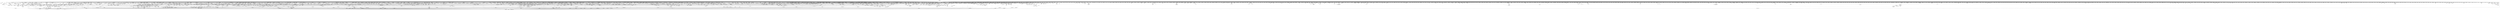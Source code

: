 digraph kerncollapsed {
    "__percpu_add_case_32_1" [color="black"];
    "d_path" [color="black"];
    "Indirect call201" [color="black"];
    "_find_next_bit" [color="black"];
    "sock_flag_3" [color="black"];
    "_atomic_dec_and_lock_irqsave" [color="black"];
    "__mod_node_page_state" [color="black"];
    "__raw_spin_lock_49" [color="black"];
    "pcpu_block_update" [color="black"];
    "__raw_spin_lock_4" [color="black"];
    "__io_acct_run_queue" [color="black"];
    "update_group_capacity" [color="black"];
    "console_trylock" [color="black"];
    "rcu_poll_gp_seq_end_unlocked" [color="black"];
    "set_work_data" [color="black"];
    "io_timeout_extract" [color="black"];
    "__raw_spin_unlock_irqrestore_11" [color="black"];
    "__raw_spin_lock_irqsave_1" [color="black"];
    "mas_find_child" [color="black"];
    "__raw_spin_lock_42" [color="black"];
    "timerqueue_iterate_next" [color="black"];
    "__inode_add_lru" [color="black"];
    "Indirect call206" [color="black"];
    "workingset_age_nonresident" [color="black"];
    "Indirect call212" [color="black"];
    "__skb_set_length_1" [color="black"];
    "Indirect call152" [color="black"];
    "check_stable_address_space" [color="black"];
    "__mutex_add_waiter" [color="black"];
    "fpsimd_save" [color="black"];
    "do_raw_spin_lock_64" [color="black"];
    "__raw_spin_lock_6" [color="black"];
    "cpu_online_3" [color="black"];
    "__raw_spin_unlock_irq_19" [color="black"];
    "flush_dcache_page" [color="black"];
    "pfn_valid_1" [color="black"];
    "Indirect call104" [color="black"];
    "page_ref_inc_3" [color="black"];
    "vm_stat_account" [color="black"];
    "timer_delete_hook" [color="black"];
    "plist_add" [color="black"];
    "__get_cpu_fpsimd_context" [color="black"];
    "simple_xattr_space" [color="black"];
    "__do_once_start" [color="black"];
    "mas_start" [color="black"];
    "Indirect call80" [color="black"];
    "jiffies_to_msecs" [color="black"];
    "__dl_clear_params" [color="black"];
    "srcu_get_delay.isra.0" [color="black"];
    "mapping_unmap_writable" [color="black"];
    "eth_type_vlan" [color="black"];
    "io_cqe_cache_refill" [color="black"];
    "__cmpxchg_case_mb_32_2" [color="black"];
    "page_ref_inc_1" [color="black"];
    "smp_call_function_many" [color="black"];
    "mas_is_err" [color="black"];
    "Indirect call192" [color="black"];
    "purge_fragmented_block" [color="black"];
    "wakeup_kcompactd" [color="black"];
    "rcu_seq_end_1" [color="black"];
    "arch_local_irq_save_2" [color="black"];
    "enqueue_hrtimer.constprop.0" [color="black"];
    "do_raw_spin_lock_41" [color="black"];
    "tick_get_broadcast_mask" [color="black"];
    "anon_vma_interval_tree_post_update_vma" [color="black"];
    "compound_order_1" [color="black"];
    "set_ptes.constprop.0.isra.0_1" [color="black"];
    "do_raw_spin_lock_11" [color="black"];
    "__kmem_obj_info" [color="black"];
    "can_set_direct_map" [color="black"];
    "osq_wait_next" [color="black"];
    "task_clear_jobctl_pending" [color="black"];
    "Indirect call199" [color="black"];
    "kmalloc_slab" [color="black"];
    "hrtimer_cancel" [color="black"];
    "__percpu_add_case_32_13" [color="black"];
    "no_page_table" [color="black"];
    "find_next_zero_bit" [color="black"];
    "unlock_page" [color="black"];
    "free_vmap_area_rb_augment_cb_rotate" [color="black"];
    "invalid_mkclean_vma" [color="black"];
    "__put_unused_fd" [color="black"];
    "rcu_stall_is_suppressed" [color="black"];
    "__fsnotify_recalc_mask" [color="black"];
    "lazy_max_pages" [color="black"];
    "fsnotify_handle_inode_event.isra.0" [color="black"];
    "kill_super_notify" [color="black"];
    "__wake_up_common" [color="black"];
    "sync_exp_work_done" [color="black"];
    "___d_drop" [color="black"];
    "__raw_spin_lock_irqsave_12" [color="black"];
    "pcpu_page_idx" [color="black"];
    "sched_post_fork" [color="black"];
    "_task_util_est" [color="black"];
    "__irq_startup" [color="black"];
    "io_fill_cqe_aux" [color="black"];
    "rcu_dynticks_snap" [color="black"];
    "__mnt_drop_write" [color="black"];
    "__cmpxchg_case_acq_32.constprop.0_20" [color="black"];
    "__msecs_to_jiffies" [color="black"];
    "pfn_valid_2" [color="black"];
    "find_next_bit.constprop.0_21" [color="black"];
    "Indirect call166" [color="black"];
    "__cmpwait_case_32_1" [color="black"];
    "pfn_is_map_memory" [color="black"];
    "cpu_util_cfs" [color="black"];
    "Indirect call122" [color="black"];
    "super_wake" [color="black"];
    "kmalloc_size_roundup" [color="black"];
    "__wb_writeout_add" [color="black"];
    "skb_zcopy_clear" [color="black"];
    "wake_up_var" [color="black"];
    "mas_mab_cp" [color="black"];
    "qdisc_maybe_clear_missed" [color="black"];
    "domain_dirty_limits" [color="black"];
    "req_set_fail_4" [color="black"];
    "access_ok_2" [color="black"];
    "futex_top_waiter" [color="black"];
    "compound_order_2" [color="black"];
    "dec_rlimit_ucounts" [color="black"];
    "security_file_set_fowner" [color="black"];
    "init_entity_runnable_average" [color="black"];
    "compaction_suitable" [color="black"];
    "kthread_should_stop" [color="black"];
    "__finish_swait" [color="black"];
    "page_try_share_anon_rmap" [color="black"];
    "sig_handler_ignored" [color="black"];
    "__lock_parent" [color="black"];
    "__raw_spin_unlock_irqrestore.constprop.0_2" [color="black"];
    "sched_clock_cpu" [color="black"];
    "strreplace" [color="black"];
    "__raw_spin_unlock_irq_4" [color="black"];
    "__hrtimer_next_event_base.constprop.0" [color="black"];
    "fasync_insert_entry" [color="black"];
    "sve_state_size" [color="black"];
    "find_first_bit_6" [color="black"];
    "next_zone" [color="black"];
    "do_raw_spin_lock_34" [color="black"];
    "signal_pending_state_1" [color="black"];
    "lock_parent" [color="black"];
    "post_ttbr_update_workaround" [color="black"];
    "__irq_domain_activate_irq" [color="black"];
    "prepend_char" [color="black"];
    "set_ti_thread_flag" [color="black"];
    "auditd_test_task" [color="black"];
    "find_vm_area" [color="black"];
    "rb_next" [color="black"];
    "__raw_spin_lock_irq_3" [color="black"];
    "cpus_share_cache" [color="black"];
    "timer_delete" [color="black"];
    "__raw_spin_lock_irq_18" [color="black"];
    "rcu_poll_gp_seq_end" [color="black"];
    "_compound_head_4" [color="black"];
    "__arm64_sys_dup" [color="black"];
    "fsnotify_group_assert_locked" [color="black"];
    "__kern_my_cpu_offset_50" [color="black"];
    "set_next_entity" [color="black"];
    "copy_from_kernel_nofault" [color="black"];
    "pm_runtime_get_noresume" [color="black"];
    "fatal_signal_pending_6" [color="black"];
    "get_arm64_ftr_reg_nowarn" [color="black"];
    "update_pm_runtime_accounting" [color="black"];
    "do_raw_spin_lock.constprop.0_3" [color="black"];
    "Indirect call30" [color="black"];
    "__raw_spin_unlock_irq_43" [color="black"];
    "prb_first_valid_seq" [color="black"];
    "Indirect call12" [color="black"];
    "__raw_spin_lock_irqsave_17" [color="black"];
    "sb_clear_inode_writeback" [color="black"];
    "skb_cloned" [color="black"];
    "Indirect call2" [color="black"];
    "folio_evictable_1" [color="black"];
    "invalid_migration_vma" [color="black"];
    "__cmpxchg_case_acq_32.constprop.0_7" [color="black"];
    "Indirect call151" [color="black"];
    "audit_gid_comparator" [color="black"];
    "fprop_reflect_period_percpu.isra.0" [color="black"];
    "double_rq_lock" [color="black"];
    "Indirect call85" [color="black"];
    "int_sqrt" [color="black"];
    "irq_get_irq_data" [color="black"];
    "_get_random_bytes" [color="black"];
    "Indirect call123" [color="black"];
    "mas_prev_slot" [color="black"];
    "siginfo_layout" [color="black"];
    "try_to_unmap_flush_dirty" [color="black"];
    "__irq_work_queue_local" [color="black"];
    "Indirect call49" [color="black"];
    "prep_compound_page" [color="black"];
    "Indirect call202" [color="black"];
    "io_run_local_work_continue" [color="black"];
    "__bitmap_weight" [color="black"];
    "dequeue_task" [color="black"];
    "__sk_mem_reduce_allocated" [color="black"];
    "anon_vma_interval_tree_remove" [color="black"];
    "get_state_synchronize_rcu_full" [color="black"];
    "clear_page" [color="black"];
    "split_page" [color="black"];
    "percpu_counter_add" [color="black"];
    "__raw_spin_unlock_irq_6" [color="black"];
    "__raw_spin_lock_bh.constprop.0_5" [color="black"];
    "get_ldops" [color="black"];
    "irq_to_desc" [color="black"];
    "xas_not_node" [color="black"];
    "try_to_unmap_flush" [color="black"];
    "get_file.isra.0" [color="black"];
    "find_next_and_bit.constprop.0" [color="black"];
    "zone_watermark_ok_safe" [color="black"];
    "arch_send_call_function_single_ipi" [color="black"];
    "__to_kthread" [color="black"];
    "hrtimer_start_range_ns" [color="black"];
    "hrtimer_try_to_cancel" [color="black"];
    "other_cpu_in_panic" [color="black"];
    "unhash_mnt" [color="black"];
    "Indirect call148" [color="black"];
    "clear_bit_unlock.constprop.0" [color="black"];
    "fsnotify_detach_connector_from_object" [color="black"];
    "do_raw_spin_lock_1" [color="black"];
    "ttwu_do_activate.constprop.0" [color="black"];
    "fsnotify" [color="black"];
    "Indirect call165" [color="black"];
    "__posix_timers_find" [color="black"];
    "retain_dentry" [color="black"];
    "__peernet2id" [color="black"];
    "clear_ti_thread_flag_6" [color="black"];
    "find_alive_thread.isra.0" [color="black"];
    "ktime_get_real_ts64" [color="black"];
    "__raw_spin_unlock_irqrestore_10" [color="black"];
    "deny_write_access.isra.0" [color="black"];
    "rcu_segcblist_first_pend_cb" [color="black"];
    "Indirect call116" [color="black"];
    "__kern_my_cpu_offset_26" [color="black"];
    "do_raw_spin_lock_33" [color="black"];
    "__rt_mutex_slowtrylock" [color="black"];
    "fd_install" [color="black"];
    "pcpu_block_refresh_hint" [color="black"];
    "smp_call_function" [color="black"];
    "memchr" [color="black"];
    "__count_vm_events" [color="black"];
    "compaction_defer_reset" [color="black"];
    "__cmpxchg_case_acq_32.constprop.0_1" [color="black"];
    "task_participate_group_stop" [color="black"];
    "Indirect call59" [color="black"];
    "__cmpxchg_case_mb_64" [color="black"];
    "pte_offset_kernel.isra.0" [color="black"];
    "cpu_do_switch_mm" [color="black"];
    "fatal_signal_pending_5" [color="black"];
    "audit_string_contains_control" [color="black"];
    "do_raw_spin_lock_86" [color="black"];
    "__io_put_kbuf" [color="black"];
    "strchr" [color="black"];
    "pde_subdir_find" [color="black"];
    "xas_start" [color="black"];
    "__raw_spin_lock" [color="black"];
    "prep_new_page" [color="black"];
    "__cmpxchg_case_mb_32_8" [color="black"];
    "dl_task_is_earliest_deadline" [color="black"];
    "__cmpxchg_case_mb_32_4" [color="black"];
    "__io_prep_linked_timeout" [color="black"];
    "__iget" [color="black"];
    "pick_next_task_idle" [color="black"];
    "lockref_mark_dead" [color="black"];
    "__rb_change_child.constprop.0" [color="black"];
    "__mod_zone_page_state" [color="black"];
    "__raw_spin_lock_irqsave_7" [color="black"];
    "mas_put_in_tree" [color="black"];
    "update_load_avg" [color="black"];
    "test_ti_thread_flag_19" [color="black"];
    "security_release_secctx" [color="black"];
    "is_bad_inode" [color="black"];
    "raw_spin_rq_lock" [color="black"];
    "irq_domain_activate_irq" [color="black"];
    "check_class_changed" [color="black"];
    "_find_next_zero_bit" [color="black"];
    "Indirect call106" [color="black"];
    "kernfs_should_drain_open_files" [color="black"];
    "ptep_clear_flush" [color="black"];
    "Indirect call66" [color="black"];
    "cpumask_next_and" [color="black"];
    "IS_ERR_OR_NULL_3" [color="black"];
    "prb_reserve_in_last" [color="black"];
    "need_active_balance" [color="black"];
    "mas_safe_min" [color="black"];
    "find_later_rq" [color="black"];
    "Indirect call167" [color="black"];
    "__raw_spin_unlock_irq_5" [color="black"];
    "wb_io_lists_populated" [color="black"];
    "test_and_set_bit_lock.constprop.0" [color="black"];
    "Indirect call163" [color="black"];
    "Indirect call25" [color="black"];
    "take_dentry_name_snapshot" [color="black"];
    "is_zero_page" [color="black"];
    "__kern_my_cpu_offset_55" [color="black"];
    "spin_lock_irqsave_ssp_contention" [color="black"];
    "kthread_probe_data" [color="black"];
    "__rt_mutex_futex_trylock" [color="black"];
    "Indirect call47" [color="black"];
    "__disable_irq_nosync" [color="black"];
    "internal_add_timer" [color="black"];
    "gup_signal_pending" [color="black"];
    "allow_write_access" [color="black"];
    "find_buddy_page_pfn" [color="black"];
    "__cmpxchg_case_acq_32" [color="black"];
    "do_raw_spin_lock_117" [color="black"];
    "__kern_my_cpu_offset_71" [color="black"];
    "this_cpu_has_cap" [color="black"];
    "__raw_spin_unlock_irqrestore_18" [color="black"];
    "__count_vm_events_1" [color="black"];
    "remove_wait_queue" [color="black"];
    "console_is_usable" [color="black"];
    "get_next_ino" [color="black"];
    "arch_local_irq_save_8" [color="black"];
    "lru_lazyfree_fn" [color="black"];
    "io_get_cqe_overflow" [color="black"];
    "cpumask_weight" [color="black"];
    "vma_address" [color="black"];
    "__kern_my_cpu_offset_23" [color="black"];
    "__raw_spin_lock_irq.constprop.0_1" [color="black"];
    "Indirect call172" [color="black"];
    "do_raw_spin_lock_99" [color="black"];
    "Indirect call187" [color="black"];
    "skb_has_frag_list" [color="black"];
    "folio_trylock_1" [color="black"];
    "mm_trace_rss_stat" [color="black"];
    "queued_read_lock.constprop.0" [color="black"];
    "hlist_del_init_2" [color="black"];
    "disable_irq_nosync" [color="black"];
    "__raw_spin_lock_irqsave_41" [color="black"];
    "vm_unacct_memory_1" [color="black"];
    "lookup_mountpoint" [color="black"];
    "__add_wait_queue" [color="black"];
    "folio_test_uptodate" [color="black"];
    "__anon_vma_interval_tree_augment_rotate" [color="black"];
    "__percpu_add_case_32_20" [color="black"];
    "Indirect call110" [color="black"];
    "_compound_head_1" [color="black"];
    "mas_descend" [color="black"];
    "tty_update_time" [color="black"];
    "Indirect call138" [color="black"];
    "PageMovable" [color="black"];
    "__raw_spin_trylock" [color="black"];
    "count_vm_events_2" [color="black"];
    "mod_node_state" [color="black"];
    "__raw_spin_lock.constprop.0_2" [color="black"];
    "vma_iter_config" [color="black"];
    "__bpf_free_used_maps" [color="black"];
    "mtree_load" [color="black"];
    "vma_interval_tree_insert" [color="black"];
    "read_seqbegin.constprop.0" [color="black"];
    "path_get" [color="black"];
    "__irq_put_desc_unlock" [color="black"];
    "__cmpxchg_case_mb_32_6" [color="black"];
    "detach_if_pending" [color="black"];
    "mas_leaf_set_meta" [color="black"];
    "do_raw_spin_lock_25" [color="black"];
    "put_filesystem" [color="black"];
    "__percpu_add_case_64.constprop.0" [color="black"];
    "__percpu_add_case_32_2" [color="black"];
    "io_poll_remove_entry" [color="black"];
    "futex_q_unlock" [color="black"];
    "pageblock_skip_persistent" [color="black"];
    "__raw_spin_lock_irqsave_5" [color="black"];
    "dget" [color="black"];
    "pcpu_next_fit_region.constprop.0" [color="black"];
    "plist_del" [color="black"];
    "mas_wr_node_walk" [color="black"];
    "do_raw_spin_lock_7" [color="black"];
    "shrink_lock_dentry" [color="black"];
    "_find_next_and_bit" [color="black"];
    "__nr_to_section" [color="black"];
    "do_raw_spin_lock_38" [color="black"];
    "Indirect call73" [color="black"];
    "__raw_read_unlock.constprop.0_2" [color="black"];
    "folio_nr_pages_2" [color="black"];
    "freezing_slow_path" [color="black"];
    "security_task_getsecid_obj" [color="black"];
    "set_pfnblock_flags_mask" [color="black"];
    "clear_nonspinnable" [color="black"];
    "sk_error_report" [color="black"];
    "io_cancel_task_cb" [color="black"];
    "__tlb_reset_range" [color="black"];
    "find_next_bit_13" [color="black"];
    "pagefault_disable" [color="black"];
    "__raw_spin_lock_23" [color="black"];
    "system_supports_mte" [color="black"];
    "do_raw_spin_lock_73" [color="black"];
    "io_put_kbuf" [color="black"];
    "copy_highpage" [color="black"];
    "__raw_spin_unlock_irqrestore_9" [color="black"];
    "set_pageblock_migratetype" [color="black"];
    "__percpu_add_case_64.constprop.0_1" [color="black"];
    "__srcu_read_lock" [color="black"];
    "update_rt_rq_load_avg" [color="black"];
    "folio_isolate_lru" [color="black"];
    "Indirect call156" [color="black"];
    "mte_clear_page_tags" [color="black"];
    "raw_spin_rq_unlock" [color="black"];
    "memzero_explicit" [color="black"];
    "pcpu_chunk_refresh_hint" [color="black"];
    "__percpu_add_case_64_1" [color="black"];
    "do_raw_spin_lock_9" [color="black"];
    "pcpu_unit_page_offset" [color="black"];
    "folio_mapping" [color="black"];
    "list_del_init_5" [color="black"];
    "Indirect call67" [color="black"];
    "do_raw_spin_lock.constprop.0_6" [color="black"];
    "d_find_alias" [color="black"];
    "hrtimer_forward" [color="black"];
    "__cmpxchg_case_mb_32_3" [color="black"];
    "mas_wr_store_setup" [color="black"];
    "set_ptes.isra.0" [color="black"];
    "do_raw_spin_lock.constprop.0_7" [color="black"];
    "to_kthread" [color="black"];
    "audit_rate_check.part.0" [color="black"];
    "get_pfnblock_flags_mask" [color="black"];
    "flush_tlb_mm" [color="black"];
    "anon_vma_interval_tree_pre_update_vma" [color="black"];
    "__integrity_iint_find" [color="black"];
    "folio_order" [color="black"];
    "lowest_in_progress" [color="black"];
    "__irq_can_set_affinity" [color="black"];
    "pfn_swap_entry_to_page" [color="black"];
    "radix_tree_load_root" [color="black"];
    "cpu_online" [color="black"];
    "find_mergeable_anon_vma" [color="black"];
    "do_raw_spin_lock_69" [color="black"];
    "__pi_strcmp" [color="black"];
    "flush_tlb_mm_1" [color="black"];
    "__raw_spin_lock_irqsave_11" [color="black"];
    "drain_pages" [color="black"];
    "_find_first_bit" [color="black"];
    "update_dl_rq_load_avg" [color="black"];
    "signalfd_cleanup" [color="black"];
    "__find_vmap_area.constprop.0" [color="black"];
    "inc_tlb_flush_pending" [color="black"];
    "tk_clock_read" [color="black"];
    "task_join_group_stop" [color="black"];
    "get_cred" [color="black"];
    "maybe_mkwrite.isra.0" [color="black"];
    "__irq_disable" [color="black"];
    "exit_oom_victim" [color="black"];
    "__xa_clear_mark" [color="black"];
    "update_sctlr_el1" [color="black"];
    "__cmpxchg_case_mb_32.constprop.0" [color="black"];
    "__isolate_free_page" [color="black"];
    "hlist_bl_unlock" [color="black"];
    "do_raw_spin_lock_12" [color="black"];
    "__percpu_add_case_64_7" [color="black"];
    "rb_erase" [color="black"];
    "do_raw_spin_lock_28" [color="black"];
    "jiffies_to_usecs" [color="black"];
    "find_next_and_bit" [color="black"];
    "skb_checksum" [color="black"];
    "do_raw_spin_lock_80" [color="black"];
    "do_raw_spin_lock_47" [color="black"];
    "rcu_is_cpu_rrupt_from_idle" [color="black"];
    "Indirect call9" [color="black"];
    "skb_copy_bits" [color="black"];
    "Indirect call114" [color="black"];
    "__raw_spin_lock_irq_7" [color="black"];
    "dev_xmit_recursion_inc" [color="black"];
    "__raw_spin_unlock_irq_28" [color="black"];
    "__raw_spin_unlock_irqrestore_15" [color="black"];
    "tlb_gather_mmu" [color="black"];
    "load_unaligned_zeropad_1" [color="black"];
    "Indirect call105" [color="black"];
    "mas_wr_walk" [color="black"];
    "__raw_spin_lock.constprop.0" [color="black"];
    "cpu_clock_sample" [color="black"];
    "do_raw_spin_lock_35" [color="black"];
    "Indirect call160" [color="black"];
    "mask_irq" [color="black"];
    "__cmpxchg_case_rel_32" [color="black"];
    "__raw_spin_lock_31" [color="black"];
    "folio_add_new_anon_rmap" [color="black"];
    "__percpu_add_case_64" [color="black"];
    "__futex_unqueue" [color="black"];
    "_double_lock_balance" [color="black"];
    "free_unref_page_commit" [color="black"];
    "Indirect call36" [color="black"];
    "is_valid_gup_args" [color="black"];
    "percpu_ref_get_many.constprop.0" [color="black"];
    "skb_queue_tail" [color="black"];
    "__raw_write_lock_irq_1" [color="black"];
    "update_min_vruntime" [color="black"];
    "page_ref_add_1" [color="black"];
    "__printk_cpu_sync_put" [color="black"];
    "__xchg_case_mb_64.constprop.0_2" [color="black"];
    "Indirect call182" [color="black"];
    "security_audit_rule_free" [color="black"];
    "io_wq_work_match_item" [color="black"];
    "sync_rcu_exp_done_unlocked" [color="black"];
    "mas_prev_sibling" [color="black"];
    "do_raw_spin_lock_27" [color="black"];
    "crng_make_state" [color="black"];
    "noop_dirty_folio" [color="black"];
    "chacha_permute" [color="black"];
    "__raw_spin_lock_irq_23" [color="black"];
    "dev_xmit_recursion_dec" [color="black"];
    "Indirect call137" [color="black"];
    "Indirect call39" [color="black"];
    "Indirect call99" [color="black"];
    "mas_bulk_rebalance" [color="black"];
    "d_instantiate" [color="black"];
    "inode_add_lru" [color="black"];
    "____core____" [color="kernel"];
    "Indirect call150" [color="black"];
    "sibling_imbalance.isra.0" [color="black"];
    "fsnotify_first_mark" [color="black"];
    "find_lock_task_mm" [color="black"];
    "sock_rmem_free" [color="black"];
    "mte_dead_leaves.constprop.0" [color="black"];
    "ttwu_queue_wakelist" [color="black"];
    "__bitmap_clear" [color="black"];
    "pid_task" [color="black"];
    "mas_set_split_parent.isra.0" [color="black"];
    "Indirect call83" [color="black"];
    "do_csum" [color="black"];
    "mas_parent_type" [color="black"];
    "do_raw_spin_lock_26" [color="black"];
    "find_submount" [color="black"];
    "__percpu_add_return_case_32_1" [color="black"];
    "__percpu_add_case_64_3" [color="black"];
    "Indirect call41" [color="black"];
    "arch_send_call_function_ipi_mask" [color="black"];
    "set_swapper_pgd" [color="black"];
    "__raw_spin_unlock_irqrestore_5" [color="black"];
    "Indirect call86" [color="black"];
    "xa_mk_value" [color="black"];
    "__cmpxchg_case_acq_32.constprop.0_14" [color="black"];
    "prepend_path" [color="black"];
    "llist_del_first" [color="black"];
    "__try_to_del_timer_sync" [color="black"];
    "resched_curr" [color="black"];
    "percpu_ref_get_many" [color="black"];
    "update_newidle_cost" [color="black"];
    "Indirect call52" [color="black"];
    "activate_task" [color="black"];
    "cpu_util.constprop.0" [color="black"];
    "mapping_allow_writable" [color="black"];
    "Indirect call147" [color="black"];
    "dequeue_load_avg" [color="black"];
    "prepend_name" [color="black"];
    "do_raw_spin_lock.constprop.0_13" [color="black"];
    "__raw_spin_unlock_irq.constprop.0_1" [color="black"];
    "__cmpxchg_case_64" [color="black"];
    "ihold" [color="black"];
    "__cmpxchg_case_mb_64_4" [color="black"];
    "lock_timer_base" [color="black"];
    "mas_leaf_max_gap" [color="black"];
    "set_ptes.constprop.0.isra.0" [color="black"];
    "pagetable_pte_dtor" [color="black"];
    "__kern_my_cpu_offset_22" [color="black"];
    "ptrauth_keys_install_user" [color="black"];
    "Indirect call186" [color="black"];
    "__raw_spin_unlock_irq_17" [color="black"];
    "__cmpxchg_case_mb_64_6" [color="black"];
    "__set_close_on_exec.isra.0" [color="black"];
    "memmove" [color="black"];
    "rcu_jiffies_till_stall_check" [color="black"];
    "do_raw_spin_lock_58" [color="black"];
    "__raw_spin_lock_16" [color="black"];
    "Indirect call159" [color="black"];
    "set_load_weight" [color="black"];
    "find_next_bit_17" [color="black"];
    "is_cpu_allowed" [color="black"];
    "is_migration_entry" [color="black"];
    "set_tsk_need_resched" [color="black"];
    "Indirect call20" [color="black"];
    "do_raw_spin_lock_36" [color="black"];
    "skb_frag_ref" [color="black"];
    "io_prep_async_work" [color="black"];
    "cpudl_heapify_up" [color="black"];
    "_compound_head_5" [color="black"];
    "Indirect call211" [color="black"];
    "get_file_2" [color="black"];
    "kill_device" [color="black"];
    "__kern_my_cpu_offset_38" [color="black"];
    "get_pwq" [color="black"];
    "expand" [color="black"];
    "Indirect call136" [color="black"];
    "__raw_spin_unlock_irqrestore_6" [color="black"];
    "__anon_vma_interval_tree_subtree_search" [color="black"];
    "__raw_spin_unlock_irq_29" [color="black"];
    "__wait_on_bit" [color="black"];
    "sub_running_bw.isra.0" [color="black"];
    "__raw_spin_lock_2" [color="black"];
    "bit_waitqueue" [color="black"];
    "__sw_hweight64" [color="black"];
    "Indirect call57" [color="black"];
    "timerqueue_add" [color="black"];
    "do_raw_spin_lock.constprop.0_14" [color="black"];
    "irq_set_thread_affinity" [color="black"];
    "__raw_spin_unlock_irqrestore_31" [color="black"];
    "isolation_suitable.isra.0" [color="black"];
    "Indirect call3" [color="black"];
    "__reset_isolation_pfn" [color="black"];
    "__remove_hrtimer" [color="black"];
    "task_call_func" [color="black"];
    "capacity_of" [color="black"];
    "Indirect call77" [color="black"];
    "percpu_counter_dec" [color="black"];
    "synchronize_rcu.part.0" [color="black"];
    "folio_anon_vma" [color="black"];
    "__skb_flow_get_ports" [color="black"];
    "__raw_spin_unlock_irq.constprop.0_2" [color="black"];
    "_atomic_dec_and_lock" [color="black"];
    "__dev_pm_qos_resume_latency" [color="black"];
    "arm64_kernel_unmapped_at_el0_3" [color="black"];
    "find_next_bit.constprop.0_5" [color="black"];
    "Indirect call183" [color="black"];
    "mm_set_has_pinned_flag" [color="black"];
    "__wake_up" [color="black"];
    "__raw_spin_lock_41" [color="black"];
    "group_open_release" [color="black"];
    "set_area_direct_map" [color="black"];
    "__raw_spin_lock.constprop.0_1" [color="black"];
    "cpumask_and.isra.0_3" [color="black"];
    "copy_page" [color="black"];
    "xas_clear_mark" [color="black"];
    "exit_rcu" [color="black"];
    "check_preempt_curr" [color="black"];
    "Indirect call40" [color="black"];
    "Indirect call125" [color="black"];
    "gfp_pfmemalloc_allowed" [color="black"];
    "Indirect call118" [color="black"];
    "print_tainted" [color="black"];
    "__dequeue_entity" [color="black"];
    "group_close_release" [color="black"];
    "mas_prev_range" [color="black"];
    "__kern_my_cpu_offset_2" [color="black"];
    "dec_mm_counter" [color="black"];
    "sched_cgroup_fork" [color="black"];
    "__raw_spin_unlock_irqrestore_17" [color="black"];
    "prepare_to_wait_exclusive" [color="black"];
    "lru_deactivate_fn" [color="black"];
    "folio_wake_bit" [color="black"];
    "__wake_up_parent" [color="black"];
    "Indirect call64" [color="black"];
    "rcu_segcblist_init" [color="black"];
    "__raw_spin_unlock_irq_45" [color="black"];
    "kthread_data" [color="black"];
    "__radix_tree_lookup" [color="black"];
    "find_next_bit_10" [color="black"];
    "__raw_spin_lock_irq_41" [color="black"];
    "lockref_get" [color="black"];
    "kick_process" [color="black"];
    "__arch_copy_from_user" [color="black"];
    "futex_get_value_locked" [color="black"];
    "__set_task_comm" [color="black"];
    "blake2s_final" [color="black"];
    "__init_rwsem" [color="black"];
    "rcu_seq_snap" [color="black"];
    "__local_bh_enable_ip" [color="black"];
    "io_poll_add_hash" [color="black"];
    "pvm_find_va_enclose_addr" [color="black"];
    "cpudl_set" [color="black"];
    "is_vmalloc_addr" [color="black"];
    "__kern_my_cpu_offset_36" [color="black"];
    "init_timer_key" [color="black"];
    "tlb_flush_mmu_tlbonly_1" [color="black"];
    "rcu_gp_is_normal" [color="black"];
    "__raw_spin_lock_irqsave_34" [color="black"];
    "sve_save_state" [color="black"];
    "will_become_orphaned_pgrp" [color="black"];
    "kthread_insert_work_sanity_check" [color="black"];
    "try_check_zero" [color="black"];
    "access_ok_39" [color="black"];
    "reusable_anon_vma" [color="black"];
    "timer_delete_sync" [color="black"];
    "fast_dput" [color="black"];
    "test_ti_thread_flag_10" [color="black"];
    "data_check_size" [color="black"];
    "__cmpwait_case_32_3" [color="black"];
    "Indirect call119" [color="black"];
    "ktime_get_real_seconds" [color="black"];
    "__raw_spin_lock_irq.constprop.0_2" [color="black"];
    "find_vmap_area" [color="black"];
    "clear_ti_thread_flag_1" [color="black"];
    "inode_cgwb_move_to_attached" [color="black"];
    "__kern_my_cpu_offset_47" [color="black"];
    "mas_alloc_req.isra.0" [color="black"];
    "__cmpxchg_case_acq_32.constprop.0_21" [color="black"];
    "kmap_atomic_1" [color="black"];
    "__skb_checksum" [color="black"];
    "memcg_charge_kernel_stack.part.0" [color="black"];
    "timespec64_equal" [color="black"];
    "__kern_my_cpu_offset_27" [color="black"];
    "cpumask_copy_1" [color="black"];
    "__raw_spin_unlock_irq_1" [color="black"];
    "cpumask_any_and_distribute" [color="black"];
    "auditsc_get_stamp" [color="black"];
    "__fprop_add_percpu" [color="black"];
    "mas_adopt_children.isra.0" [color="black"];
    "desc_read_finalized_seq" [color="black"];
    "clear_inode" [color="black"];
    "osq_unlock" [color="black"];
    "__cmpwait_case_32_2" [color="black"];
    "folio_nr_pages" [color="black"];
    "Indirect call88" [color="black"];
    "kmem_valid_obj" [color="black"];
    "set_secondary_fwnode" [color="black"];
    "futex_hash" [color="black"];
    "__hlist_del" [color="black"];
    "__cmpxchg_case_acq_32.constprop.0_18" [color="black"];
    "count_vm_event_1" [color="black"];
    "arm_smccc_1_1_get_conduit" [color="black"];
    "rb_insert_color_cached" [color="black"];
    "rcu_segcblist_add_len" [color="black"];
    "fsnotify_put_sb_connectors" [color="black"];
    "memblock_search" [color="black"];
    "kthread_is_per_cpu" [color="black"];
    "pud_clear_huge" [color="black"];
    "next_mnt" [color="black"];
    "recalc_sigpending_tsk" [color="black"];
    "Indirect call210" [color="black"];
    "rcu_segcblist_advance" [color="black"];
    "__bitmap_subset" [color="black"];
    "debug_locks_off" [color="black"];
    "pud_set_huge" [color="black"];
    "put_ldops.constprop.0" [color="black"];
    "__raw_spin_lock_27" [color="black"];
    "kobj_ns_ops" [color="black"];
    "rcu_seq_end" [color="black"];
    "__udelay" [color="black"];
    "mte_destroy_descend.constprop.0" [color="black"];
    "Indirect call23" [color="black"];
    "__remove_inode_hash" [color="black"];
    "__raw_spin_lock_irqsave_25" [color="black"];
    "find_next_bit.constprop.0_6" [color="black"];
    "find_next_bit.constprop.0_1" [color="black"];
    "__raw_spin_unlock_irq_20" [color="black"];
    "mas_update_gap" [color="black"];
    "Indirect call84" [color="black"];
    "virt_to_head_page.isra.0" [color="black"];
    "ma_slots" [color="black"];
    "do_raw_spin_lock_88" [color="black"];
    "skip_atoi" [color="black"];
    "__pi_memcmp" [color="black"];
    "__rb_rotate_set_parents" [color="black"];
    "mab_no_null_split" [color="black"];
    "init_multi_vma_prep" [color="black"];
    "d_lru_del" [color="black"];
    "Indirect call53" [color="black"];
    "__task_pid_nr_ns" [color="black"];
    "Indirect call63" [color="black"];
    "__raw_spin_unlock_irqrestore_8" [color="black"];
    "Indirect call141" [color="black"];
    "folio_mapped_1" [color="black"];
    "security_secid_to_secctx" [color="black"];
    "Indirect call109" [color="black"];
    "task_fits_cpu" [color="black"];
    "number" [color="black"];
    "__bitmap_set" [color="black"];
    "tk_xtime.constprop.0" [color="black"];
    "Indirect call65" [color="black"];
    "pmd_offset.isra.0_1" [color="black"];
    "__raise_softirq_irqoff" [color="black"];
    "sock_flag_1" [color="black"];
    "__raw_spin_lock_64" [color="black"];
    "Indirect call139" [color="black"];
    "spin_lock_irqsave_check_contention" [color="black"];
    "pi_state_update_owner" [color="black"];
    "__cmpxchg_case_acq_32.constprop.0_15" [color="black"];
    "fsnotify_grab_connector" [color="black"];
    "mast_ascend" [color="black"];
    "__kern_my_cpu_offset_62" [color="black"];
    "Indirect call91" [color="black"];
    "console_verbose" [color="black"];
    "kernfs_next_descendant_post" [color="black"];
    "__raw_spin_lock_15" [color="black"];
    "Indirect call194" [color="black"];
    "move_freelist_tail" [color="black"];
    "find_first_bit_3" [color="black"];
    "mte_zero_clear_page_tags" [color="black"];
    "anon_vma_interval_tree_iter_next" [color="black"];
    "cpumask_and" [color="black"];
    "set_next_task" [color="black"];
    "pcpu_init_md_blocks" [color="black"];
    "percpu_counter_set" [color="black"];
    "__raw_spin_lock_irqsave_50" [color="black"];
    "__update_load_avg_se" [color="black"];
    "audit_mark_compare" [color="black"];
    "futex_hb_waiters_dec" [color="black"];
    "Indirect call207" [color="black"];
    "arch_asym_cpu_priority" [color="black"];
    "skb_header_pointer_2" [color="black"];
    "__kern_my_cpu_offset_60" [color="black"];
    "__raw_spin_lock_irq_43" [color="black"];
    "cpu_clock_sample_group" [color="black"];
    "pmd_clear_huge" [color="black"];
    "__rpm_get_callback" [color="black"];
    "Indirect call158" [color="black"];
    "__lock_task_sighand" [color="black"];
    "__cmpxchg_case_acq_32.constprop.0_16" [color="black"];
    "io_cancel_cb" [color="black"];
    "zone_page_state_snapshot.constprop.0" [color="black"];
    "_compound_head_3" [color="black"];
    "Indirect call18" [color="black"];
    "__kern_my_cpu_offset_134" [color="black"];
    "__page_set_anon_rmap" [color="black"];
    "__cmpxchg_case_mb_32_5" [color="black"];
    "Indirect call195" [color="black"];
    "__raw_spin_lock_irq_6" [color="black"];
    "__raw_spin_lock_irq_26" [color="black"];
    "__raw_spin_lock_irq_19" [color="black"];
    "_compound_head_2" [color="black"];
    "__remove_shared_vm_struct.constprop.0" [color="black"];
    "clear_ti_thread_flag_4" [color="black"];
    "extract_entropy.constprop.0" [color="black"];
    "update_blocked_averages" [color="black"];
    "find_next_bit.constprop.0_7" [color="black"];
    "next_online_pgdat" [color="black"];
    "get_task_mm" [color="black"];
    "prb_next_seq" [color="black"];
    "__srcu_read_unlock" [color="black"];
    "__kern_my_cpu_offset_51" [color="black"];
    "cpu_online_1" [color="black"];
    "clear_buddies.isra.0" [color="black"];
    "sk_memory_allocated_sub" [color="black"];
    "__kern_my_cpu_offset_54" [color="black"];
    "__kern_my_cpu_offset_53" [color="black"];
    "__printk_safe_exit" [color="black"];
    "__get_task_comm" [color="black"];
    "Indirect call28" [color="black"];
    "mte_copy_page_tags" [color="black"];
    "__fswab32_10" [color="black"];
    "__raw_spin_unlock_irq_23" [color="black"];
    "find_busiest_group" [color="black"];
    "__cmpxchg_case_acq_32.constprop.0_8" [color="black"];
    "__raw_spin_unlock_irqrestore" [color="black"];
    "__raw_spin_lock_irqsave.constprop.0_9" [color="black"];
    "vma_interval_tree_insert_after" [color="black"];
    "pcpu_chunk_slot" [color="black"];
    "posixtimer_rearm" [color="black"];
    "arch_local_irq_save_4" [color="black"];
    "lockref_put_or_lock" [color="black"];
    "find_task_by_pid_ns" [color="black"];
    "fsnotify_compare_groups" [color="black"];
    "drain_pages_zone" [color="black"];
    "cpumask_next.constprop.0" [color="black"];
    "dput_to_list" [color="black"];
    "__hrtimer_get_next_event" [color="black"];
    "u64_stats_inc" [color="black"];
    "hrtimer_active" [color="black"];
    "__kern_my_cpu_offset_28" [color="black"];
    "find_next_bit_29" [color="black"];
    "stackinfo_on_stack" [color="black"];
    "inode_io_list_move_locked" [color="black"];
    "task_curr" [color="black"];
    "do_raw_spin_lock_116" [color="black"];
    "__raw_spin_lock_irq_21" [color="black"];
    "do_raw_spin_lock_37" [color="black"];
    "smp_call_function_single" [color="black"];
    "has_managed_dma" [color="black"];
    "arch_local_irq_restore_3" [color="black"];
    "node_page_state_add" [color="black"];
    "rcu_segcblist_pend_cbs" [color="black"];
    "pcpu_chunk_relocate" [color="black"];
    "raw_spin_rq_trylock" [color="black"];
    "do_raw_spin_lock_66" [color="black"];
    "folio_total_mapcount" [color="black"];
    "__cmpxchg_case_rel_64" [color="black"];
    "put_unused_fd" [color="black"];
    "flush_signal_handlers" [color="black"];
    "__kern_my_cpu_offset_67" [color="black"];
    "__raw_spin_lock_30" [color="black"];
    "dl_clear_overload.part.0" [color="black"];
    "init_completion" [color="black"];
    "ktime_get" [color="black"];
    "percpu_ref_put_many.constprop.0_1" [color="black"];
    "update_cfs_rq_load_avg.isra.0" [color="black"];
    "__kern_my_cpu_offset_44" [color="black"];
    "mas_wr_walk_index.isra.0" [color="black"];
    "task_set_jobctl_pending" [color="black"];
    "test_ti_thread_flag_4" [color="black"];
    "io_wq_hash_work" [color="black"];
    "arm_timer" [color="black"];
    "idr_for_each" [color="black"];
    "mas_store_prealloc.part.0" [color="black"];
    "Indirect call44" [color="black"];
    "put_cpu_fpsimd_context" [color="black"];
    "xas_next_offset" [color="black"];
    "clear_ti_thread_flag" [color="black"];
    "Indirect call19" [color="black"];
    "current_is_kswapd" [color="black"];
    "__raw_spin_lock_irq_17" [color="black"];
    "tlb_flush_mmu_tlbonly" [color="black"];
    "mte_sync_tags" [color="black"];
    "update_rq_clock" [color="black"];
    "page_ref_dec_and_test_1" [color="black"];
    "check_preempt_curr_dl" [color="black"];
    "d_shrink_add" [color="black"];
    "__reuseport_detach_sock.isra.0" [color="black"];
    "__mutex_init" [color="black"];
    "kernel_init_pages" [color="black"];
    "__kern_my_cpu_offset_89" [color="black"];
    "count_vm_event" [color="black"];
    "unmask_irq" [color="black"];
    "__raw_spin_unlock_irq_38" [color="black"];
    "hrtimer_force_reprogram.constprop.0" [color="black"];
    "migrate_disable" [color="black"];
    "get_work_pool" [color="black"];
    "__raw_spin_unlock_irq_21" [color="black"];
    "__raw_spin_lock_irqsave_51" [color="black"];
    "arch_stack_walk" [color="black"];
    "__raw_spin_unlock_irqrestore_21" [color="black"];
    "Indirect call169" [color="black"];
    "irq_work_claim" [color="black"];
    "set_task_reclaim_state" [color="black"];
    "__rb_insert_augmented" [color="black"];
    "Indirect call7" [color="black"];
    "memset" [color="black"];
    "__raw_spin_unlock_irq_18" [color="black"];
    "io_acct_run_queue" [color="black"];
    "__raw_spin_lock_irqsave_52" [color="black"];
    "defer_console_output" [color="black"];
    "__raw_spin_lock_12" [color="black"];
    "rt_mutex_top_waiter" [color="black"];
    "__raw_spin_lock_irqsave_4" [color="black"];
    "io_acct_cancel_pending_work" [color="black"];
    "mas_max_gap" [color="black"];
    "skb_flow_get_icmp_tci" [color="black"];
    "virt_to_slab" [color="black"];
    "tty_driver_name" [color="black"];
    "count_vm_event_2" [color="black"];
    "anon_vma_interval_tree_insert" [color="black"];
    "netlink_unlock_table" [color="black"];
    "dl_bw_of" [color="black"];
    "task_ppid_nr" [color="black"];
    "vma_is_secretmem" [color="black"];
    "__sk_mem_reclaim" [color="black"];
    "find_task_by_vpid" [color="black"];
    "__dl_add" [color="black"];
    "nsec_to_clock_t" [color="black"];
    "xas_error.isra.0_1" [color="black"];
    "__mnt_is_readonly" [color="black"];
    "page_mapping" [color="black"];
    "pcpu_find_block_fit" [color="black"];
    "Indirect call17" [color="black"];
    "__raw_spin_lock_irq_34" [color="black"];
    "do_raw_spin_lock_67" [color="black"];
    "mas_next_range" [color="black"];
    "irq_chip_retrigger_hierarchy" [color="black"];
    "__raw_spin_lock_irqsave_19" [color="black"];
    "fsnotify_data_inode" [color="black"];
    "Indirect call198" [color="black"];
    "__percpu_add_case_64_2" [color="black"];
    "do_raw_spin_lock_63" [color="black"];
    "Indirect call214" [color="black"];
    "Indirect call4" [color="black"];
    "add_wait_queue_exclusive" [color="black"];
    "get_state_synchronize_rcu" [color="black"];
    "add_nr_running" [color="black"];
    "task_sched_runtime" [color="black"];
    "aio_nr_sub" [color="black"];
    "lock_mnt_tree" [color="black"];
    "arch_local_irq_save_5" [color="black"];
    "qdisc_qstats_cpu_qlen_inc" [color="black"];
    "mmgrab_1" [color="black"];
    "cpu_util_cfs_boost" [color="black"];
    "io_wq_get_acct" [color="black"];
    "vma_needs_dirty_tracking" [color="black"];
    "__flush_tlb_kernel_pgtable" [color="black"];
    "inc_rlimit_ucounts" [color="black"];
    "io_match_task_safe" [color="black"];
    "prb_reserve" [color="black"];
    "tty_termios_baud_rate" [color="black"];
    "blake2s.constprop.0" [color="black"];
    "do_raw_spin_lock_45" [color="black"];
    "put_prev_task" [color="black"];
    "d_shrink_del" [color="black"];
    "rcu_segcblist_inc_len" [color="black"];
    "tls_preserve_current_state" [color="black"];
    "__skb_dequeue_3" [color="black"];
    "__init_swait_queue_head" [color="black"];
    "free_pcppages_bulk" [color="black"];
    "__raw_spin_unlock_irq" [color="black"];
    "tty_driver_flush_buffer" [color="black"];
    "rcu_is_watching" [color="black"];
    "do_raw_spin_lock_13" [color="black"];
    "__kern_my_cpu_offset_74" [color="black"];
    "compaction_zonelist_suitable" [color="black"];
    "__cmpxchg_case_mb_32_10" [color="black"];
    "wp_page_reuse" [color="black"];
    "futex_cmpxchg_value_locked" [color="black"];
    "sock_rfree" [color="black"];
    "__mnt_drop_write_file" [color="black"];
    "pm_qos_read_value" [color="black"];
    "csum_partial" [color="black"];
    "Indirect call191" [color="black"];
    "prepare_to_wait_event" [color="black"];
    "do_raw_spin_lock_30" [color="black"];
    "__smp_call_single_queue" [color="black"];
    "srcu_funnel_exp_start" [color="black"];
    "__finalize_skb_around" [color="black"];
    "ksize" [color="black"];
    "__kern_my_cpu_offset_133" [color="black"];
    "rb_erase_cached.isra.0" [color="black"];
    "pm_runtime_deactivate_timer" [color="black"];
    "attach_entity_load_avg" [color="black"];
    "add_device_randomness" [color="black"];
    "xas_load" [color="black"];
    "radix_tree_tag_get" [color="black"];
    "list_del_2" [color="black"];
    "__accumulate_pelt_segments" [color="black"];
    "get_file" [color="black"];
    "call_on_irq_stack" [color="black"];
    "__printk_cpu_sync_wait" [color="black"];
    "__dput_to_list" [color="black"];
    "mas_set_height" [color="black"];
    "release_thread" [color="black"];
    "mntget" [color="black"];
    "__cmpxchg_case_acq_32.constprop.0_13" [color="black"];
    "__pi_strlen" [color="black"];
    "Indirect call190" [color="black"];
    "cpumask_subset" [color="black"];
    "__mutex_remove_waiter" [color="black"];
    "__raw_spin_unlock_irqrestore_12" [color="black"];
    "__set_open_fd" [color="black"];
    "pcpu_block_update_hint_alloc" [color="black"];
    "futex_q_lock" [color="black"];
    "pwq_activate_inactive_work" [color="black"];
    "test_tsk_need_resched" [color="black"];
    "dl_set_overload.part.0" [color="black"];
    "__raw_spin_unlock_irq_7" [color="black"];
    "mas_ascend" [color="black"];
    "__preempt_count_add.constprop.0_1" [color="black"];
    "test_ti_thread_flag_6" [color="black"];
    "bsearch" [color="black"];
    "dl_rq_of_se" [color="black"];
    "xa_err" [color="black"];
    "Indirect call90" [color="black"];
    "get_page" [color="black"];
    "page_ref_inc" [color="black"];
    "ldsem_down_read_trylock" [color="black"];
    "queued_read_lock_slowpath" [color="black"];
    "mutex_is_locked" [color="black"];
    "rcu_poll_gp_seq_start_unlocked" [color="black"];
    "clear_ti_thread_flag_5" [color="black"];
    "__dev_fwnode" [color="black"];
    "__raw_spin_trylock_4" [color="black"];
    "rcu_seq_set_state" [color="black"];
    "split_map_pages" [color="black"];
    "posix_cputimers_group_init" [color="black"];
    "__kern_my_cpu_offset_56" [color="black"];
    "csum_partial_ext" [color="black"];
    "do_kernel_restart" [color="black"];
    "vm_commit_limit" [color="black"];
    "list_move_1" [color="black"];
    "io_file_get_flags" [color="black"];
    "__kern_my_cpu_offset_19" [color="black"];
    "cpumask_intersects.constprop.0_1" [color="black"];
    "__wake_up_locked_key" [color="black"];
    "device_links_read_lock" [color="black"];
    "__raw_spin_lock_irqsave_32" [color="black"];
    "rwsem_set_nonspinnable" [color="black"];
    "pageblock_pfn_to_page" [color="black"];
    "system_supports_address_auth_1" [color="black"];
    "mas_next_slot" [color="black"];
    "mas_allocated.isra.0" [color="black"];
    "cpudl_find" [color="black"];
    "fragmentation_index" [color="black"];
    "tty_ldisc_close" [color="black"];
    "mab_calc_split" [color="black"];
    "free_vmap_area_rb_augment_cb_propagate" [color="black"];
    "do_raw_spin_lock_2" [color="black"];
    "do_raw_spin_lock_16" [color="black"];
    "workingset_eviction" [color="black"];
    "Indirect call174" [color="black"];
    "find_vma" [color="black"];
    "__kern_my_cpu_offset_91" [color="black"];
    "folio_not_mapped" [color="black"];
    "__kern_my_cpu_offset_11" [color="black"];
    "Indirect call6" [color="black"];
    "tty_termios_input_baud_rate" [color="black"];
    "find_unlink_vmap_area" [color="black"];
    "folio_lruvec_relock_irq.constprop.0" [color="black"];
    "__mutex_trylock_common" [color="black"];
    "Indirect call68" [color="black"];
    "__flow_hash_from_keys" [color="black"];
    "percpu_ref_put_many.constprop.0" [color="black"];
    "do_raw_spin_lock_118" [color="black"];
    "is_subdir" [color="black"];
    "select_collect2" [color="black"];
    "pte_mkdirty" [color="black"];
    "online_section_nr" [color="black"];
    "__raw_spin_trylock_3" [color="black"];
    "ma_dead_node" [color="black"];
    "tcp_get_info_chrono_stats" [color="black"];
    "__wake_up_klogd.part.0" [color="black"];
    "mtree_range_walk" [color="black"];
    "lru_move_tail_fn" [color="black"];
    "__wake_q_add" [color="black"];
    "Indirect call132" [color="black"];
    "__kern_my_cpu_offset_83" [color="black"];
    "__raw_spin_unlock_irqrestore_33" [color="black"];
    "netlink_overrun" [color="black"];
    "__fprop_add_percpu_max" [color="black"];
    "folio_trylock_2" [color="black"];
    "Indirect call8" [color="black"];
    "security_inode_init_security_anon" [color="black"];
    "tag_set" [color="black"];
    "io_put_kbuf_comp.isra.0" [color="black"];
    "Indirect call10" [color="black"];
    "sane_fdtable_size" [color="black"];
    "list_del_3" [color="black"];
    "inode_io_list_del" [color="black"];
    "get_group_info.isra.0" [color="black"];
    "__percpu_add_case_32_21" [color="black"];
    "_find_first_and_bit" [color="black"];
    "__d_instantiate" [color="black"];
    "__raw_spin_lock_irqsave.constprop.0_1" [color="black"];
    "Indirect call79" [color="black"];
    "__percpu_down_write_trylock" [color="black"];
    "task_sigpending_2" [color="black"];
    "folio_mark_dirty" [color="black"];
    "find_next_bit.constprop.0_8" [color="black"];
    "__xchg_case_64.constprop.0" [color="black"];
    "io_poll_mark_cancelled" [color="black"];
    "do_raw_spin_lock_3" [color="black"];
    "Indirect call35" [color="black"];
    "get_new_cred" [color="black"];
    "Indirect call120" [color="black"];
    "__raw_write_lock_irq" [color="black"];
    "Indirect call124" [color="black"];
    "tick_get_device" [color="black"];
    "post_init_entity_util_avg" [color="black"];
    "atomic_notifier_call_chain" [color="black"];
    "compound_order" [color="black"];
    "__set_fixmap" [color="black"];
    "Indirect call26" [color="black"];
    "mas_find" [color="black"];
    "Indirect call178" [color="black"];
    "Indirect call205" [color="black"];
    "io_cancel_ctx_cb" [color="black"];
    "Indirect call179" [color="black"];
    "__cmpxchg_case_mb_32_13" [color="black"];
    "__percpu_add_case_32" [color="black"];
    "data_alloc" [color="black"];
    "__count_vm_events_3" [color="black"];
    "folio_nr_pages_3" [color="black"];
    "req_ref_put_and_test" [color="black"];
    "io_wq_exit_start" [color="black"];
    "arch_smp_send_reschedule" [color="black"];
    "first_online_pgdat" [color="black"];
    "skb_tailroom" [color="black"];
    "__raw_spin_lock_irqsave_29" [color="black"];
    "arm64_kernel_unmapped_at_el0_4" [color="black"];
    "pcpu_chunk_populated" [color="black"];
    "_raw_spin_rq_lock_irqsave" [color="black"];
    "do_raw_spin_lock_31" [color="black"];
    "radix_tree_next_chunk" [color="black"];
    "__raw_spin_unlock_irqrestore_2" [color="black"];
    "req_set_fail" [color="black"];
    "should_zap_page" [color="black"];
    "io_prep_async_link" [color="black"];
    "net_eq_idr" [color="black"];
    "get_sd_balance_interval" [color="black"];
    "Indirect call14" [color="black"];
    "Indirect call43" [color="black"];
    "Indirect call135" [color="black"];
    "mm_counter" [color="black"];
    "thread_group_cputime" [color="black"];
    "Indirect call121" [color="black"];
    "space_used" [color="black"];
    "ma_pivots" [color="black"];
    "get_ucounts_or_wrap" [color="black"];
    "qdisc_run_begin" [color="black"];
    "mod_timer" [color="black"];
    "__raw_spin_lock_irq_5" [color="black"];
    "audit_comparator" [color="black"];
    "cpumask_and.isra.0_1" [color="black"];
    "sched_ttwu_pending" [color="black"];
    "find_last_bit" [color="black"];
    "mapping_shrinkable_1" [color="black"];
    "rcu_segcblist_move_seglen" [color="black"];
    "lock_mount_hash" [color="black"];
    "pcpu_size_to_slot" [color="black"];
    "__note_gp_changes" [color="black"];
    "lru_deactivate_file_fn" [color="black"];
    "Indirect call200" [color="black"];
    "strcpy" [color="black"];
    "__efistub_caches_clean_inval_pou" [color="black"];
    "arch_timer_evtstrm_available" [color="black"];
    "__raw_spin_unlock_irqrestore_32" [color="black"];
    "kobj_child_ns_ops" [color="black"];
    "entity_eligible" [color="black"];
    "Indirect call204" [color="black"];
    "errseq_sample" [color="black"];
    "do_raw_spin_lock_15" [color="black"];
    "Indirect call15" [color="black"];
    "mas_prev" [color="black"];
    "rcu_exp_jiffies_till_stall_check" [color="black"];
    "list_move_tail" [color="black"];
    "__kern_my_cpu_offset_52" [color="black"];
    "ktime_get_mono_fast_ns" [color="black"];
    "printk_parse_prefix" [color="black"];
    "__kern_my_cpu_offset_37" [color="black"];
    "__wake_up_sync_key" [color="black"];
    "flush_dcache_folio" [color="black"];
    "enqueue_timer" [color="black"];
    "pcpu_alloc_area" [color="black"];
    "pm_runtime_put_noidle_2" [color="black"];
    "req_set_fail_3" [color="black"];
    "__count_vm_events_2" [color="black"];
    "mapping_shrinkable_2" [color="black"];
    "__raw_spin_lock_irqsave_44" [color="black"];
    "list_lru_add" [color="black"];
    "lru_add_fn" [color="black"];
    "Indirect call129" [color="black"];
    "__raw_spin_unlock_irqrestore.constprop.0_1" [color="black"];
    "__kern_my_cpu_offset_17" [color="black"];
    "qdisc_qstats_cpu_qlen_dec" [color="black"];
    "signal_pending" [color="black"];
    "irqd_set.isra.0_1" [color="black"];
    "__sync_icache_dcache" [color="black"];
    "tty_name" [color="black"];
    "wake_up_klogd" [color="black"];
    "vmalloc_to_page" [color="black"];
    "rcu_segcblist_extract_done_cbs" [color="black"];
    "mast_split_data" [color="black"];
    "Indirect call188" [color="black"];
    "copy_thread" [color="black"];
    "__lock_timer" [color="black"];
    "group_classify" [color="black"];
    "dev_driver_string" [color="black"];
    "percpu_ref_noop_confirm_switch" [color="black"];
    "__percpu_add_case_32_15" [color="black"];
    "skb_zcopy" [color="black"];
    "__acct_reclaim_writeback" [color="black"];
    "__d_find_any_alias" [color="black"];
    "set_task_cpu" [color="black"];
    "task_active_pid_ns" [color="black"];
    "copyin" [color="black"];
    "folio_nr_pages_4" [color="black"];
    "fatal_signal_pending_4" [color="black"];
    "bump_cpu_timer" [color="black"];
    "__cmpxchg_case_acq_64_1" [color="black"];
    "test_taint" [color="black"];
    "_compound_head_7" [color="black"];
    "folio_mapped_2" [color="black"];
    "Indirect call45" [color="black"];
    "__cmpxchg_case_mb_64_2" [color="black"];
    "rt_mutex_init_proxy_locked" [color="black"];
    "forward_timer_base" [color="black"];
    "ptep_set_access_flags" [color="black"];
    "current_wq_worker" [color="black"];
    "Indirect call197" [color="black"];
    "arch_local_irq_enable_2" [color="black"];
    "wakeup_kswapd" [color="black"];
    "Indirect call42" [color="black"];
    "__reuseport_detach_closed_sock" [color="black"];
    "Indirect call34" [color="black"];
    "need_mlock_drain" [color="black"];
    "__io_disarm_linked_timeout" [color="black"];
    "__kern_my_cpu_offset_15" [color="black"];
    "rcu_advance_cbs" [color="black"];
    "__attach_to_pi_owner" [color="black"];
    "Indirect call142" [color="black"];
    "desc_read" [color="black"];
    "inode_maybe_inc_iversion" [color="black"];
    "signal_pending_state" [color="black"];
    "__raw_spin_unlock_irqrestore_3" [color="black"];
    "should_failslab" [color="black"];
    "find_next_bit.constprop.0_14" [color="black"];
    "rb_insert_color" [color="black"];
    "mas_wr_end_piv" [color="black"];
    "skb_headers_offset_update" [color="black"];
    "__kern_my_cpu_offset_16" [color="black"];
    "cpu_mitigations_off" [color="black"];
    "do_raw_spin_lock_51" [color="black"];
    "queued_read_unlock.constprop.0_2" [color="black"];
    "pgattr_change_is_safe" [color="black"];
    "rt_mutex_setprio" [color="black"];
    "min_deadline_cb_rotate" [color="black"];
    "arch_get_random_seed_longs" [color="black"];
    "read_sanitised_ftr_reg" [color="black"];
    "__rb_erase_color" [color="black"];
    "Indirect call146" [color="black"];
    "__skb_zcopy_downgrade_managed" [color="black"];
    "mte_dead_walk" [color="black"];
    "min_deadline_cb_propagate" [color="black"];
    "Indirect call209" [color="black"];
    "copy_from_kernel_nofault_allowed" [color="black"];
    "xa_find_after" [color="black"];
    "flush_tlb_batched_pending" [color="black"];
    "remove_nodes.constprop.0" [color="black"];
    "finish_wait" [color="black"];
    "first_zones_zonelist_1" [color="black"];
    "__kern_my_cpu_offset_35" [color="black"];
    "call_function_single_prep_ipi" [color="black"];
    "xas_next_entry" [color="black"];
    "sched_clock_noinstr" [color="black"];
    "Indirect call189" [color="black"];
    "find_first_bit_4" [color="black"];
    "Indirect call173" [color="black"];
    "freezing" [color="black"];
    "class_raw_spinlock_irqsave_destructor" [color="black"];
    "percpu_counter_add_batch" [color="black"];
    "__kern_my_cpu_offset_70" [color="black"];
    "prb_read_valid" [color="black"];
    "dl_bw_cpus" [color="black"];
    "Indirect call115" [color="black"];
    "__pick_first_entity" [color="black"];
    "security_current_getsecid_subj" [color="black"];
    "extfrag_for_order" [color="black"];
    "mas_walk" [color="black"];
    "mapping_shrinkable" [color="black"];
    "_find_first_zero_bit" [color="black"];
    "membarrier_update_current_mm" [color="black"];
    "select_collect" [color="black"];
    "__raw_spin_lock_20" [color="black"];
    "__raw_spin_lock_54" [color="black"];
    "folio_size_2" [color="black"];
    "rt_mutex_slowtrylock" [color="black"];
    "__raw_spin_lock_irqsave_23" [color="black"];
    "__percpu_add_case_64.constprop.0_3" [color="black"];
    "__delay" [color="black"];
    "__pageblock_pfn_to_page" [color="black"];
    "__page_cache_release" [color="black"];
    "pcpu_free_area.isra.0" [color="black"];
    "mnt_add_count" [color="black"];
    "fsnotify_free_mark" [color="black"];
    "__skb_fill_page_desc" [color="black"];
    "clear_ti_thread_flag_8" [color="black"];
    "Indirect call100" [color="black"];
    "Indirect call60" [color="black"];
    "oom_unkillable_task.isra.0" [color="black"];
    "rwsem_spin_on_owner" [color="black"];
    "rpm_check_suspend_allowed" [color="black"];
    "sk_leave_memory_pressure" [color="black"];
    "pagefault_enable" [color="black"];
    "__anon_vma_interval_tree_augment_propagate" [color="black"];
    "copy_user_highpage" [color="black"];
    "finish_swait" [color="black"];
    "__balance_callbacks" [color="black"];
    "__cmpxchg_case_acq_32_3" [color="black"];
    "do_raw_spin_lock_44" [color="black"];
    "__enqueue_entity" [color="black"];
    "__xas_next" [color="black"];
    "hrtimer_sleeper_start_expires" [color="black"];
    "wb_io_lists_depopulated" [color="black"];
    "__kern_my_cpu_offset_25" [color="black"];
    "put_dec_full8" [color="black"];
    "tty_ldisc_open" [color="black"];
    "need_seqretry" [color="black"];
    "ktime_get_with_offset" [color="black"];
    "set_cpu_online" [color="black"];
    "io_run_cancel" [color="black"];
    "__raw_spin_lock_irq_20" [color="black"];
    "vma_interval_tree_augment_rotate" [color="black"];
    "timer_reduce" [color="black"];
    "__io_put_kbuf_list" [color="black"];
    "cpu_online_2" [color="black"];
    "strnlen" [color="black"];
    "zone_reclaimable_pages" [color="black"];
    "rcu_gp_is_expedited" [color="black"];
    "mte_set_pivot" [color="black"];
    "Indirect call112" [color="black"];
    "convert_prio" [color="black"];
    "page_ref_dec_and_test" [color="black"];
    "test_ti_thread_flag_22" [color="black"];
    "wakeup_source_deactivate" [color="black"];
    "put_dec_trunc8" [color="black"];
    "__preempt_count_sub" [color="black"];
    "__bitmap_and" [color="black"];
    "__raw_spin_lock_irq_4" [color="black"];
    "test_ti_thread_flag_7" [color="black"];
    "skb_tailroom_1" [color="black"];
    "Indirect call170" [color="black"];
    "xas_retry" [color="black"];
    "netlink_lock_table" [color="black"];
    "__zone_watermark_ok" [color="black"];
    "Indirect call69" [color="black"];
    "lru_note_cost_refault" [color="black"];
    "__raw_spin_unlock_irqrestore_29" [color="black"];
    "__raw_write_unlock_irq_4" [color="black"];
    "folio_trylock_4" [color="black"];
    "sme_save_state" [color="black"];
    "Indirect call154" [color="black"];
    "Indirect call171" [color="black"];
    "__cmpxchg_case_acq_32.constprop.0_17" [color="black"];
    "Indirect call131" [color="black"];
    "page_ref_add" [color="black"];
    "arch_get_random_longs" [color="black"];
    "rcu_seq_start_1" [color="black"];
    "list_del_4" [color="black"];
    "Indirect call5" [color="black"];
    "mas_find_setup.constprop.0" [color="black"];
    "xas_find_conflict" [color="black"];
    "Indirect call32" [color="black"];
    "__raw_spin_unlock_bh.constprop.0" [color="black"];
    "arch_local_irq_restore_1" [color="black"];
    "__kern_my_cpu_offset_79" [color="black"];
    "Indirect call97" [color="black"];
    "wants_signal" [color="black"];
    "copy_fd_bitmaps" [color="black"];
    "prepare_to_wait" [color="black"];
    "__percpu_add_case_32_3" [color="black"];
    "access_ok_14" [color="black"];
    "__raw_spin_lock_irqsave_21" [color="black"];
    "fatal_signal_pending_3" [color="black"];
    "fpsimd_save_state" [color="black"];
    "tlb_flush" [color="black"];
    "__var_waitqueue" [color="black"];
    "set_page_dirty" [color="black"];
    "do_raw_spin_lock.constprop.0_10" [color="black"];
    "get_data" [color="black"];
    "vmf_pte_changed" [color="black"];
    "cpumask_weight.constprop.0_5" [color="black"];
    "node_dirty_ok" [color="black"];
    "Indirect call98" [color="black"];
    "enqueue_task" [color="black"];
    "can_migrate_task" [color="black"];
    "__task_will_free_mem" [color="black"];
    "hrtimer_reprogram.constprop.0" [color="black"];
    "kernfs_name_hash" [color="black"];
    "__pfn_to_section" [color="black"];
    "rwsem_set_reader_owned" [color="black"];
    "strscpy_pad" [color="black"];
    "prb_commit" [color="black"];
    "prepare_alloc_pages.constprop.0" [color="black"];
    "reweight_task" [color="black"];
    "find_worker_executing_work" [color="black"];
    "Indirect call29" [color="black"];
    "list_splice" [color="black"];
    "hlist_del_init" [color="black"];
    "mas_data_end" [color="black"];
    "mmget" [color="black"];
    "update_curr" [color="black"];
    "__raw_spin_lock_irq_11" [color="black"];
    "_copy_from_iter" [color="black"];
    "__wb_calc_thresh" [color="black"];
    "xa_find" [color="black"];
    "folio_evictable" [color="black"];
    "Indirect call185" [color="black"];
    "mas_next_setup.constprop.0" [color="black"];
    "fpsimd_flush_task_state" [color="black"];
    "list_splice_tail_init" [color="black"];
    "deactivate_task" [color="black"];
    "mas_safe_pivot" [color="black"];
    "this_cpu_has_cap.part.0" [color="black"];
    "folio_account_cleaned" [color="black"];
    "Indirect call196" [color="black"];
    "vma_fs_can_writeback" [color="black"];
    "mas_next_sibling" [color="black"];
    "Indirect call176" [color="black"];
    "__cmpxchg_case_acq_32_1" [color="black"];
    "Indirect call92" [color="black"];
    "Indirect call128" [color="black"];
    "find_next_bit.constprop.0_11" [color="black"];
    "sock_flag.constprop.0" [color="black"];
    "__raw_spin_lock_24" [color="black"];
    "__list_del_entry_2" [color="black"];
    "override_creds" [color="black"];
    "mm_counter_file" [color="black"];
    "mas_set_parent.constprop.0" [color="black"];
    "compaction_free" [color="black"];
    "tag_get" [color="black"];
    "read_seqbegin_or_lock" [color="black"];
    "cpumask_empty_3" [color="black"];
    "__raw_spin_unlock_irqrestore_14" [color="black"];
    "xas_update.isra.0" [color="black"];
    "pmd_offset.isra.0" [color="black"];
    "task_pid_vnr" [color="black"];
    "__clear_open_fd" [color="black"];
    "pick_next_pushable_dl_task" [color="black"];
    "Indirect call72" [color="black"];
    "vma_interval_tree_subtree_search" [color="black"];
    "folio_size" [color="black"];
    "steal_suitable_fallback" [color="black"];
    "io_req_defer_failed" [color="black"];
    "memblock_is_map_memory" [color="black"];
    "audit_uid_comparator" [color="black"];
    "Indirect call37" [color="black"];
    "xas_result" [color="black"];
    "__cmpxchg_case_acq_32.constprop.0_4" [color="black"];
    "__update_load_avg_cfs_rq" [color="black"];
    "page_ref_inc_2" [color="black"];
    "__raw_spin_lock_irqsave_15" [color="black"];
    "__raw_spin_lock_irq_31" [color="black"];
    "_compound_head" [color="black"];
    "__siphash_unaligned" [color="black"];
    "mab_shift_right" [color="black"];
    "mas_state_walk" [color="black"];
    "__kern_my_cpu_offset_14" [color="black"];
    "mas_push_data" [color="black"];
    "tty_audit_fork" [color="black"];
    "mas_wr_walk_descend" [color="black"];
    "irq_disable" [color="black"];
    "Indirect call50" [color="black"];
    "__raw_spin_unlock_irqrestore_38" [color="black"];
    "__raw_spin_unlock_irqrestore_37" [color="black"];
    "tlb_flush_1" [color="black"];
    "__xchg_case_mb_32.constprop.0" [color="black"];
    "move_queued_task.constprop.0" [color="black"];
    "__raw_spin_lock_3" [color="black"];
    "__raw_spin_lock_irqsave.constprop.0_2" [color="black"];
    "posix_cpu_timers_exit_group" [color="black"];
    "dev_nit_active" [color="black"];
    "list_del_init_2" [color="black"];
    "skb_may_tx_timestamp.part.0" [color="black"];
    "__ptrace_link" [color="black"];
    "mas_next" [color="black"];
    "cpupri_set" [color="black"];
    "arch_irq_work_raise" [color="black"];
    "__raw_spin_lock_irqsave.constprop.0_3" [color="black"];
    "local_cpu_stop" [color="black"];
    "__flush_tlb_page_nosync" [color="black"];
    "Indirect call108" [color="black"];
    "irq_work_queue" [color="black"];
    "kmsg_dump" [color="black"];
    "task_sigpending_1" [color="black"];
    "page_vma_mapped_walk_done" [color="black"];
    "skb_pfmemalloc" [color="black"];
    "sched_clock" [color="black"];
    "zone_watermark_ok" [color="black"];
    "account_pipe_buffers" [color="black"];
    "Indirect call27" [color="black"];
    "smp_call_function_many_cond" [color="black"];
    "__raw_spin_lock_22" [color="black"];
    "signal_pending_state_2" [color="black"];
    "set_ti_thread_flag_5" [color="black"];
    "Indirect call89" [color="black"];
    "lockref_put_return" [color="black"];
    "mast_spanning_rebalance.isra.0" [color="black"];
    "do_raw_spin_lock" [color="black"];
    "detach_entity_load_avg" [color="black"];
    "add_timer" [color="black"];
    "Indirect call1" [color="black"];
    "io_cqring_wake" [color="black"];
    "copy_to_user_page" [color="black"];
    "arch_tlbbatch_should_defer.constprop.0" [color="black"];
    "__free_one_page" [color="black"];
    "__raw_spin_lock_irqsave.constprop.0_8" [color="black"];
    "__raw_spin_lock_irqsave_18" [color="black"];
    "mas_wr_new_end" [color="black"];
    "do_raw_spin_lock_60" [color="black"];
    "do_raw_spin_lock_17" [color="black"];
    "lockref_get_not_zero" [color="black"];
    "do_raw_spin_lock_48" [color="black"];
    "__raw_spin_lock_46" [color="black"];
    "netlink_has_listeners" [color="black"];
    "cpu_active" [color="black"];
    "Indirect call111" [color="black"];
    "mutex_spin_on_owner" [color="black"];
    "node_tag_clear" [color="black"];
    "Indirect call70" [color="black"];
    "get_arm64_ftr_reg" [color="black"];
    "check_cb_ovld_locked" [color="black"];
    "Indirect call203" [color="black"];
    "rcu_cblist_init" [color="black"];
    "_find_last_bit" [color="black"];
    "Indirect call11" [color="black"];
    "xas_find" [color="black"];
    "__do_set_cpus_allowed" [color="black"];
    "io_wq_worker_running" [color="black"];
    "do_raw_spin_lock_87" [color="black"];
    "is_rlimit_overlimit" [color="black"];
    "update_sd_lb_stats" [color="black"];
    "mt_find" [color="black"];
    "security_audit_rule_match" [color="black"];
    "tag_clear" [color="black"];
    "folio_activate_fn" [color="black"];
    "Indirect call95" [color="black"];
    "__raw_spin_lock_irqsave_39" [color="black"];
    "xas_find_marked" [color="black"];
    "mod_node_page_state" [color="black"];
    "hrtimer_start_expires" [color="black"];
    "lock_hrtimer_base" [color="black"];
    "kernfs_leftmost_descendant" [color="black"];
    "Indirect call140" [color="black"];
    "Indirect call0" [color="black"];
    "avg_vruntime" [color="black"];
    "local_bh_disable" [color="black"];
    "strcspn" [color="black"];
    "desc_make_reusable" [color="black"];
    "mab_mas_cp" [color="black"];
    "__xchg_case_mb_64.constprop.0_3" [color="black"];
    "igrab" [color="black"];
    "panic_smp_self_stop" [color="black"];
    "do_raw_spin_lock_46" [color="black"];
    "find_next_bit_18" [color="black"];
    "__raw_spin_trylock_1" [color="black"];
    "mte_thread_switch" [color="black"];
    "console_srcu_read_lock" [color="black"];
    "try_grab_page" [color="black"];
    "crng_fast_key_erasure" [color="black"];
    "__gfp_pfmemalloc_flags" [color="black"];
    "tick_get_broadcast_device" [color="black"];
    "drain_local_pages" [color="black"];
    "_find_next_or_bit" [color="black"];
    "rcu_inkernel_boot_has_ended" [color="black"];
    "do_raw_spin_lock_65" [color="black"];
    "__cmpxchg_case_8" [color="black"];
    "io_poll_remove_entries" [color="black"];
    "__cmpxchg_case_acq_64" [color="black"];
    "cpumask_first" [color="black"];
    "do_raw_spin_lock_8" [color="black"];
    "active_load_balance_cpu_stop" [color="black"];
    "__put_cpu_fpsimd_context" [color="black"];
    "do_softirq_own_stack" [color="black"];
    "__ipi_send_mask" [color="black"];
    "zone_page_state_snapshot" [color="black"];
    "cfs_rq_of" [color="black"];
    "Indirect call164" [color="black"];
    "clear_ti_thread_flag_3" [color="black"];
    "do_raw_spin_lock_29" [color="black"];
    "is_current_pgrp_orphaned" [color="black"];
    "__bitmap_intersects" [color="black"];
    "Indirect call13" [color="black"];
    "__cmpxchg_case_mb_64_7" [color="black"];
    "d_walk" [color="black"];
    "lru_note_cost" [color="black"];
    "peernet2id" [color="black"];
    "Indirect call161" [color="black"];
    "llist_reverse_order" [color="black"];
    "qdisc_qstats_cpu_backlog_dec" [color="black"];
    "pmd_install" [color="black"];
    "do_raw_spin_lock_18" [color="black"];
    "queued_spin_lock_slowpath" [color="black"];
    "do_raw_spin_lock_83" [color="black"];
    "recalc_sigpending" [color="black"];
    "find_next_bit_3" [color="black"];
    "__raw_spin_lock_52" [color="black"];
    "__disable_irq" [color="black"];
    "__cmpxchg_case_acq_32.constprop.0_6" [color="black"];
    "system_supports_generic_auth" [color="black"];
    "rt_mutex_proxy_unlock" [color="black"];
    "xas_set_order.part.0" [color="black"];
    "workingset_refault" [color="black"];
    "tick_get_wakeup_device" [color="black"];
    "find_lock_later_rq" [color="black"];
    "do_raw_spin_lock_93" [color="black"];
    "do_raw_spin_lock_24" [color="black"];
    "folio_mapped" [color="black"];
    "folio_invalidate" [color="black"];
    "sk_mem_reclaim" [color="black"];
    "rb_first" [color="black"];
    "cpudl_heapify" [color="black"];
    "__attach_mnt" [color="black"];
    "__prepare_to_swait" [color="black"];
    "__wake_up_locked_key_bookmark" [color="black"];
    "blake2s_compress" [color="black"];
    "__down_trylock_console_sem.constprop.0" [color="black"];
    "__printk_cpu_sync_try_get" [color="black"];
    "mutex_trylock" [color="black"];
    "try_to_take_rt_mutex" [color="black"];
    "Indirect call56" [color="black"];
    "__folio_cancel_dirty" [color="black"];
    "__raw_spin_lock_32" [color="black"];
    "idle_cpu" [color="black"];
    "attach_pid" [color="black"];
    "rcu_exp_need_qs" [color="black"];
    "skb_tailroom_2" [color="black"];
    "task_will_free_mem" [color="black"];
    "__raw_spin_lock_irq_32" [color="black"];
    "prepare_to_swait_event" [color="black"];
    "llist_add_batch" [color="black"];
    "pagefault_enable_2" [color="black"];
    "_prb_commit" [color="black"];
    "_prb_read_valid" [color="black"];
    "d_set_d_op" [color="black"];
    "test_ti_thread_flag_1" [color="black"];
    "efi_reboot" [color="black"];
    "fget_raw" [color="black"];
    "io_should_retry_thread" [color="black"];
    "no_blink" [color="black"];
    "io_poll_get_ownership" [color="black"];
    "sync_icache_aliases" [color="black"];
    "__kern_my_cpu_offset_61" [color="black"];
    "io_wq_cancel_pending_work" [color="black"];
    "unreserve_highatomic_pageblock" [color="black"];
    "__raw_spin_lock_18" [color="black"];
    "find_next_zero_bit_2" [color="black"];
    "__raw_spin_lock_26" [color="black"];
    "__kern_my_cpu_offset_24" [color="black"];
    "system_supports_tlb_range_1" [color="black"];
    "io_cancel_req_match" [color="black"];
    "update_dl_migration" [color="black"];
    "add_mm_rss_vec" [color="black"];
    "__kern_my_cpu_offset_18" [color="black"];
    "cpumask_first_and" [color="black"];
    "dev_to_swnode" [color="black"];
    "file_ns_capable" [color="black"];
    "__raw_spin_unlock_irqrestore_4" [color="black"];
    "vma_interval_tree_iter_next" [color="black"];
    "Indirect call177" [color="black"];
    "rwsem_read_trylock" [color="black"];
    "mod_zone_page_state" [color="black"];
    "pm_runtime_autosuspend_expiration" [color="black"];
    "task_rq_unlock" [color="black"];
    "sve_get_vl" [color="black"];
    "get_work_pwq" [color="black"];
    "fpsimd_preserve_current_state" [color="black"];
    "task_get_vl" [color="black"];
    "desc_make_final" [color="black"];
    "pte_to_swp_entry_2" [color="black"];
    "Indirect call93" [color="black"];
    "mas_push_node" [color="black"];
    "mas_set_alloc_req" [color="black"];
    "__raw_spin_unlock_irq_25" [color="black"];
    "pvm_determine_end_from_reverse" [color="black"];
    "__cmpwait_case_32" [color="black"];
    "__dl_sub" [color="black"];
    "slab_want_init_on_alloc" [color="black"];
    "__set_task_special" [color="black"];
    "rcu_gpnum_ovf" [color="black"];
    "do_raw_spin_lock_61" [color="black"];
    "queued_write_lock_slowpath" [color="black"];
    "irq_work_single" [color="black"];
    "inactive_is_low.constprop.0" [color="black"];
    "xas_set_mark" [color="black"];
    "Indirect call102" [color="black"];
    "find_next_bit_15" [color="black"];
    "__kern_my_cpu_offset_76" [color="black"];
    "compact_lock_irqsave" [color="black"];
    "wake_all_kswapds" [color="black"];
    "raw_spin_rq_unlock_irqrestore" [color="black"];
    "redirty_tail_locked" [color="black"];
    "__dl_update" [color="black"];
    "mnt_get_writers" [color="black"];
    "do_softirq" [color="black"];
    "show_mem_node_skip" [color="black"];
    "__raw_read_lock.constprop.0_1" [color="black"];
    "srcu_gp_start" [color="black"];
    "wb_has_dirty_io" [color="black"];
    "posix_cpu_timers_exit" [color="black"];
    "do_raw_spin_lock_56" [color="black"];
    "tsk_fork_get_node" [color="black"];
    "get_task_exe_file" [color="black"];
    "__timer_delete_sync" [color="black"];
    "__cmpxchg_case_acq_32.constprop.0_2" [color="black"];
    "__raw_spin_unlock_irqrestore_24" [color="black"];
    "mas_new_ma_node" [color="black"];
    "Indirect call162" [color="black"];
    "post_alloc_hook" [color="black"];
    "list_del_init" [color="black"];
    "cd_forget" [color="black"];
    "__list_del_entry_1" [color="black"];
    "new_context" [color="black"];
    "Indirect call149" [color="black"];
    "__fsnotify_update_child_dentry_flags" [color="black"];
    "Indirect call61" [color="black"];
    "__irq_get_desc_lock" [color="black"];
    "io_schedule_prepare" [color="black"];
    "__cmpxchg_case_acq_32.constprop.0_19" [color="black"];
    "__raw_read_lock.constprop.0_5" [color="black"];
    "__wb_update_bandwidth.constprop.0" [color="black"];
    "rcu_segcblist_entrain" [color="black"];
    "put_dec" [color="black"];
    "__raw_spin_lock_28" [color="black"];
    "replace_mark_chunk" [color="black"];
    "__wake_up_common_lock" [color="black"];
    "rcu_segcblist_accelerate" [color="black"];
    "__sw_hweight32" [color="black"];
    "Indirect call54" [color="black"];
    "__raw_spin_lock_21" [color="black"];
    "__raw_read_unlock.constprop.0_6" [color="black"];
    "del_page_from_free_list" [color="black"];
    "virt_to_folio" [color="black"];
    "pde_subdir_first" [color="black"];
    "__kern_my_cpu_offset_49" [color="black"];
    "rcu_cblist_dequeue" [color="black"];
    "__kern_my_cpu_offset_42" [color="black"];
    "Indirect call213" [color="black"];
    "signal_pending_11" [color="black"];
    "page_vma_mapped_walk_done_1" [color="black"];
    "fsnotify_update_flags" [color="black"];
    "Indirect call46" [color="black"];
    "Indirect call127" [color="black"];
    "pid_nr_ns" [color="black"];
    "test_and_set_ti_thread_flag_1" [color="black"];
    "__task_rq_lock" [color="black"];
    "Indirect call22" [color="black"];
    "move_freepages_block" [color="black"];
    "Indirect call134" [color="black"];
    "slab_is_available" [color="black"];
    "xas_error.isra.0" [color="black"];
    "do_init_timer.constprop.0" [color="black"];
    "cleanup_timerqueue" [color="black"];
    "pcpu_update_empty_pages" [color="black"];
    "__raw_spin_unlock_irqrestore_1" [color="black"];
    "task_work_cancel_match" [color="black"];
    "page_move_anon_rmap" [color="black"];
    "fpsimd_thread_switch" [color="black"];
    "Indirect call16" [color="black"];
    "bstats_update" [color="black"];
    "do_raw_spin_lock_43" [color="black"];
    "__raw_spin_lock_irqsave.constprop.0_7" [color="black"];
    "__percpu_add_case_32_8" [color="black"];
    "group_balance_cpu" [color="black"];
    "__kern_my_cpu_offset_4" [color="black"];
    "xas_init_marks" [color="black"];
    "list_del_1" [color="black"];
    "try_release_thread_stack_to_cache" [color="black"];
    "__raw_read_unlock.constprop.0" [color="black"];
    "__raw_spin_lock_irqsave_22" [color="black"];
    "folio_unlock" [color="black"];
    "find_next_bit_11" [color="black"];
    "csum_block_add_ext" [color="black"];
    "do_raw_spin_lock_57" [color="black"];
    "__raw_spin_lock_34" [color="black"];
    "page_ref_inc_6" [color="black"];
    "mas_pop_node" [color="black"];
    "pagefault_enable_1" [color="black"];
    "mod_zone_state" [color="black"];
    "do_raw_spin_lock_5" [color="black"];
    "__raw_write_lock.constprop.0_1" [color="black"];
    "invalid_folio_referenced_vma" [color="black"];
    "dcache_clean_pou" [color="black"];
    "mas_split_final_node.isra.0" [color="black"];
    "is_software_node" [color="black"];
    "fatal_signal_pending_1" [color="black"];
    "attach_task" [color="black"];
    "__cmpxchg_case_acq_32_2" [color="black"];
    "find_next_bit_8" [color="black"];
    "decay_load" [color="black"];
    "timekeeping_get_ns" [color="black"];
    "find_next_bit_6" [color="black"];
    "__cmpxchg_case_acq_32.constprop.0_5" [color="black"];
    "unlock_task_sighand.isra.0_1" [color="black"];
    "cpuhp_invoke_callback" [color="black"];
    "first_zones_zonelist" [color="black"];
    "find_next_bit_7" [color="black"];
    "__skb_set_length" [color="black"];
    "__irq_domain_deactivate_irq" [color="black"];
    "hlist_del_init_4" [color="black"];
    "wake_up_bit" [color="black"];
    "Indirect call38" [color="black"];
    "netdev_start_xmit" [color="black"];
    "kmap_local_page" [color="black"];
    "netdev_name" [color="black"];
    "check_vma_flags" [color="black"];
    "__mnt_want_write" [color="black"];
    "down_trylock" [color="black"];
    "flush_tlb_kernel_range" [color="black"];
    "__raw_write_unlock_irq_5" [color="black"];
    "srcu_read_unlock.constprop.0" [color="black"];
    "Indirect call184" [color="black"];
    "idr_find" [color="black"];
    "__cmpxchg_case_acq_32.constprop.0_12" [color="black"];
    "raw_spin_rq_lock_nested" [color="black"];
    "radix_tree_iter_tag_clear" [color="black"];
    "wb_update_bandwidth" [color="black"];
    "__cmpxchg_case_acq_32.constprop.0" [color="black"];
    "inode_to_bdi" [color="black"];
    "add_timer_on" [color="black"];
    "wb_dirty_limits" [color="black"];
    "list_del_init_8" [color="black"];
    "filemap_release_folio" [color="black"];
    "__raw_spin_unlock_irq_35" [color="black"];
    "should_fail_alloc_page" [color="black"];
    "test_ti_thread_flag_21" [color="black"];
    "exit_task_stack_account" [color="black"];
    "osq_lock" [color="black"];
    "timer_wait_running" [color="black"];
    "__raw_spin_unlock_irq_37" [color="black"];
    "blake2s_update" [color="black"];
    "arch_local_irq_save" [color="black"];
    "hlist_bl_lock" [color="black"];
    "get_mm_exe_file" [color="black"];
    "device_pm_check_callbacks" [color="black"];
    "mast_fill_bnode" [color="black"];
    "xas_reload" [color="black"];
    "ktime_add_safe" [color="black"];
    "Indirect call74" [color="black"];
    "find_first_bit_1" [color="black"];
    "filemap_check_errors" [color="black"];
    "tty_port_kopened" [color="black"];
    "add_wait_queue" [color="black"];
    "fprop_fraction_percpu" [color="black"];
    "d_flags_for_inode" [color="black"];
    "__raw_spin_unlock_irq_12" [color="black"];
    "__kern_my_cpu_offset_80" [color="black"];
    "skb_zcopy_downgrade_managed" [color="black"];
    "__raw_write_lock_irq.constprop.0" [color="black"];
    "__mod_lruvec_state" [color="black"];
    "__raw_spin_lock_irq_12" [color="black"];
    "folio_pfn" [color="black"];
    "system_supports_tlb_range" [color="black"];
    "rcu_poll_gp_seq_start" [color="black"];
    "notifier_call_chain" [color="black"];
    "__raw_spin_lock_5" [color="black"];
    "page_ref_inc_4" [color="black"];
    "sub_rq_bw.isra.0" [color="black"];
    "find_suitable_fallback" [color="black"];
    "task_clear_jobctl_trapping" [color="black"];
    "Indirect call181" [color="black"];
    "u64_stats_add_1" [color="black"];
    "arch_local_irq_restore_2" [color="black"];
    "mutex_can_spin_on_owner" [color="black"];
    "Indirect call144" [color="black"];
    "pm_qos_update_flags" [color="black"];
    "__page_dup_rmap.constprop.0" [color="black"];
    "local_bh_enable" [color="black"];
    "__percpu_add_case_64_6" [color="black"];
    "calc_delta_fair" [color="black"];
    "rcu_accelerate_cbs" [color="black"];
    "num_other_online_cpus" [color="black"];
    "Indirect call82" [color="black"];
    "pmd_set_huge" [color="black"];
    "arch_local_irq_save_1" [color="black"];
    "eventfd_signal_mask" [color="black"];
    "security_d_instantiate" [color="black"];
    "Indirect call117" [color="black"];
    "Indirect call193" [color="black"];
    "get_cpu_fpsimd_context" [color="black"];
    "mmgrab_2" [color="black"];
    "vma_interval_tree_iter_first" [color="black"];
    "__raw_spin_lock_irqsave_3" [color="black"];
    "cpu_timer_dequeue" [color="black"];
    "list_del_init_7" [color="black"];
    "__kern_my_cpu_offset_29" [color="black"];
    "do_raw_spin_lock_42" [color="black"];
    "workingset_test_recent" [color="black"];
    "__raw_spin_lock_irq" [color="black"];
    "Indirect call87" [color="black"];
    "set_tlb_ubc_flush_pending" [color="black"];
    "__wait_for_common" [color="black"];
    "process_shares_mm" [color="black"];
    "do_raw_spin_lock_72" [color="black"];
    "do_raw_spin_lock_85" [color="black"];
    "Indirect call145" [color="black"];
    "down_read_trylock" [color="black"];
    "__lookup_mnt" [color="black"];
    "Indirect call71" [color="black"];
    "mnt_dec_writers" [color="black"];
    "__skb_header_pointer" [color="black"];
    "__kern_my_cpu_offset_78" [color="black"];
    "__mutex_trylock" [color="black"];
    "page_ref_dec_and_test_2" [color="black"];
    "ma_data_end" [color="black"];
    "test_ti_thread_flag_11" [color="black"];
    "pgdat_balanced" [color="black"];
    "d_hash" [color="black"];
    "audit_serial" [color="black"];
    "Indirect call78" [color="black"];
    "do_raw_spin_lock_97" [color="black"];
    "__cmpxchg_case_acq_32.constprop.0_9" [color="black"];
    "__mod_timer" [color="black"];
    "Indirect call75" [color="black"];
    "global_dirtyable_memory" [color="black"];
    "__raw_spin_lock_14" [color="black"];
    "Indirect call180" [color="black"];
    "folio_trylock" [color="black"];
    "io_poll_can_finish_inline.isra.0" [color="black"];
    "_mix_pool_bytes" [color="black"];
    "find_next_zero_bit_1" [color="black"];
    "pcpu_next_md_free_region" [color="black"];
    "do_raw_spin_lock_14" [color="black"];
    "to_desc" [color="black"];
    "__timer_delete" [color="black"];
    "tlb_remove_table_smp_sync" [color="black"];
    "prb_final_commit" [color="black"];
    "list_del_init_6" [color="black"];
    "arch_teardown_dma_ops" [color="black"];
    "Indirect call33" [color="black"];
    "__raw_spin_lock_43" [color="black"];
    "anon_vma_interval_tree_iter_first" [color="black"];
    "wq_worker_running" [color="black"];
    "do_raw_spin_lock_52" [color="black"];
    "prepend" [color="black"];
    "Indirect call51" [color="black"];
    "__raw_spin_lock_irqsave_42" [color="black"];
    "__raw_spin_lock_62" [color="black"];
    "get_file_1" [color="black"];
    "addr_to_vb_xa" [color="black"];
    "cpu_timer_task_rcu" [color="black"];
    "____do_softirq" [color="black"];
    "__raw_spin_lock_irq_35" [color="black"];
    "pcpu_post_unmap_tlb_flush" [color="black"];
    "Indirect call133" [color="black"];
    "next_signal" [color="black"];
    "set_ti_thread_flag_4" [color="black"];
    "kernfs_root" [color="black"];
    "__bitmap_equal" [color="black"];
    "arch_local_irq_restore" [color="black"];
    "access_ok_16" [color="black"];
    "slab_want_init_on_free" [color="black"];
    "tlb_remove_table_sync_one" [color="black"];
    "arch_local_irq_save_3" [color="black"];
    "Indirect call155" [color="black"];
    "access_ok_12" [color="black"];
    "mab_set_b_end" [color="black"];
    "user_disable_single_step" [color="black"];
    "__audit_uring_entry" [color="black"];
    "security_sock_rcv_skb" [color="black"];
    "console_srcu_read_unlock" [color="black"];
    "__kern_my_cpu_offset_6" [color="black"];
    "Indirect call96" [color="black"];
    "__raw_read_lock_irqsave.constprop.0_1" [color="black"];
    "chacha_block_generic" [color="black"];
    "system_supports_mte_1" [color="black"];
    "rcu_start_this_gp" [color="black"];
    "Indirect call76" [color="black"];
    "list_del_init_3" [color="black"];
    "Indirect call62" [color="black"];
    "Indirect call113" [color="black"];
    "move_linked_works" [color="black"];
    "clear_siginfo" [color="black"];
    "fsnotify_connector_sb" [color="black"];
    "queued_write_lock.constprop.0_1" [color="black"];
    "set_kpti_asid_bits" [color="black"];
    "rt_mutex_futex_trylock" [color="black"];
    "timerqueue_del" [color="black"];
    "rcu_seq_start" [color="black"];
    "__raw_spin_lock_63" [color="black"];
    "skb_orphan_1" [color="black"];
    "signal_set_stop_flags" [color="black"];
    "d_ancestor" [color="black"];
    "__dev_put.part.0" [color="black"];
    "__wake_up_pollfree" [color="black"];
    "mte_update_sctlr_user" [color="black"];
    "__percpu_counter_sum" [color="black"];
    "Indirect call58" [color="black"];
    "kernfs_get" [color="black"];
    "data_push_tail" [color="black"];
    "Indirect call103" [color="black"];
    "allow_direct_reclaim" [color="black"];
    "fill_contig_page_info" [color="black"];
    "unlock_mount_hash" [color="black"];
    "mte_update_gcr_excl.isra.0" [color="black"];
    "Indirect call126" [color="black"];
    "xa_is_node" [color="black"];
    "workingset_activation" [color="black"];
    "__futex_queue" [color="black"];
    "xas_set_offset" [color="black"];
    "__cmpxchg_case_acq_32.constprop.0_10" [color="black"];
    "io_poll_find.constprop.0" [color="black"];
    "arm64_kernel_unmapped_at_el0_2" [color="black"];
    "vma_interval_tree_augment_propagate" [color="black"];
    "enqueue_pushable_dl_task" [color="black"];
    "klist_node_attached" [color="black"];
    "generic_exec_single" [color="black"];
    "Indirect call81" [color="black"];
    "__pm_relax" [color="black"];
    "do_raw_spin_lock_23" [color="black"];
    "iov_iter_revert" [color="black"];
    "task_pid_vnr_1" [color="black"];
    "fatal_signal_pending" [color="black"];
    "Indirect call175" [color="black"];
    "__raw_spin_trylock_5" [color="black"];
    "search_cmp_ftr_reg" [color="black"];
    "strncmp" [color="black"];
    "device_match_devt" [color="black"];
    "skb_header_cloned" [color="black"];
    "check_and_switch_context" [color="black"];
    "__cmpxchg_case_mb_64_1" [color="black"];
    "__printk_safe_enter" [color="black"];
    "raw_spin_rq_lock_1" [color="black"];
    "wb_stat_mod" [color="black"];
    "_compound_head_13" [color="black"];
    "change_page_range" [color="black"];
    "folio_try_get_rcu" [color="black"];
    "__mnt_want_write_file" [color="black"];
    "folio_mapped_3" [color="black"];
    "__kern_my_cpu_offset_77" [color="black"];
    "rcu_segcblist_enqueue" [color="black"];
    "zone_watermark_fast.constprop.0" [color="black"];
    "xa_load" [color="black"];
    "Indirect call143" [color="black"];
    "cpu_switch_to" [color="black"];
    "__raw_spin_unlock_irq_11" [color="black"];
    "gup_must_unshare" [color="black"];
    "mnt_get_count" [color="black"];
    "dev_bus_name" [color="black"];
    "rseq_migrate" [color="black"];
    "collect_posix_cputimers" [color="black"];
    "find_vma_prev" [color="black"];
    "__update_min_deadline" [color="black"];
    "irqd_irq_disabled.isra.0" [color="black"];
    "Indirect call55" [color="black"];
    "list_lru_del" [color="black"];
    "d_find_any_alias" [color="black"];
    "Indirect call101" [color="black"];
    "mas_store_b_node" [color="black"];
    "io_is_timeout_noseq" [color="black"];
    "__raw_spin_lock_irq_25" [color="black"];
    "irq_enable" [color="black"];
    "se_weight.isra.0" [color="black"];
    "tlb_gather_mmu_fullmm" [color="black"];
    "zone_page_state_add" [color="black"];
    "Indirect call107" [color="black"];
    "strscpy" [color="black"];
    "mnt_set_mountpoint" [color="black"];
    "update_cached_migrate" [color="black"];
    "set_pud" [color="black"];
    "security_task_kill" [color="black"];
    "__update_gt_cputime" [color="black"];
    "Indirect call21" [color="black"];
    "dev_pm_disable_wake_irq_check" [color="black"];
    "arch_local_irq_save_7" [color="black"];
    "__init_waitqueue_head" [color="black"];
    "__lshrti3" [color="black"];
    "mte_parent_slot" [color="black"];
    "__ksize" [color="black"];
    "proto_memory_pcpu_drain" [color="black"];
    "__xchg_case_acq_64.isra.0" [color="black"];
    "Indirect call157" [color="black"];
    "Indirect call24" [color="black"];
    "__kern_my_cpu_offset_21" [color="black"];
    "ktime_get_coarse_real_ts64" [color="black"];
    "folio_trylock_flag" [color="black"];
    "cpumask_any_distribute" [color="black"];
    "xas_next_entry.constprop.0" [color="black"];
    "do_raw_spin_lock_6" [color="black"];
    "__raw_spin_unlock_irq_3" [color="black"];
    "do_raw_spin_lock_32" [color="black"];
    "timer_base.isra.0" [color="black"];
    "propagation_next" [color="black"];
    "radix_tree_lookup" [color="black"];
    "mas_prev_setup.constprop.0" [color="black"];
    "vma_interval_tree_remove" [color="black"];
    "kernfs_release_file.part.0.isra.0" [color="black"];
    "posix_cpu_timer_rearm" [color="black"];
    "percpu_ref_put_many" [color="black"];
    "__list_del_entry" [color="black"];
    "__percpu_add_case_64_4" [color="black"];
    "vma_last_pgoff" [color="black"];
    "__wake_up_bit" [color="black"];
    "wb_stat_error" [color="black"];
    "count_vm_events_1" [color="black"];
    "rcu_segcblist_ready_cbs" [color="black"];
    "__raw_spin_lock_irqsave" [color="black"];
    "__next_zones_zonelist" [color="black"];
    "__cmpxchg_case_64.isra.0" [color="black"];
    "count_vm_events" [color="black"];
    "workingset_update_node" [color="black"];
    "Indirect call168" [color="black"];
    "io_wq_work_match_all" [color="black"];
    "device_links_read_unlock" [color="black"];
    "Indirect call153" [color="black"];
    "mas_rewalk_if_dead" [color="black"];
    "oom_badness" [color="black"];
    "task_rq_lock" [color="black"];
    "tag_clear_highpage" [color="black"];
    "Indirect call48" [color="black"];
    "io_req_complete_defer" [color="black"];
    "Indirect call208" [color="black"];
    "__const_udelay" [color="black"];
    "Indirect call130" [color="black"];
    "sock_inuse_add" [color="black"];
    "update_misfit_status" [color="black"];
    "security_sk_free" [color="black"];
    "arch_local_irq_disable_2" [color="black"];
    "Indirect call31" [color="black"];
    "gup_folio_next" [color="black"];
    "do_raw_spin_lock_50" [color="black"];
    "__raw_spin_lock_irq_1" [color="black"];
    "__clear_close_on_exec.isra.0" [color="black"];
    "double_unlock_balance" [color="black"];
    "pm_ops_is_empty" [color="black"];
    "inode_lru_list_del" [color="black"];
    "__raw_spin_unlock_irq_36" [color="black"];
    "u64_stats_add_2" [color="black"];
    "xas_pause" [color="black"];
    "sched_asym_prefer" [color="black"];
    "pte_to_swp_entry" [color="black"];
    "calc_wheel_index" [color="black"];
    "fetch_robust_entry" [color="black"];
    "security_capable" [color="black"];
    "propagate_mount_unlock" [color="black"];
    "__raw_spin_lock_irqsave_6" [color="black"];
    "__d_drop" [color="black"];
    "rb_prev" [color="black"];
    "Indirect call94" [color="black"];
    "mas_pause" [color="black"];
    "get_random_bytes" [color="black"];
    "get_cred_1" [color="black"];
    "folio_nr_pages_1" [color="black"];
    "do_raw_spin_lock_10" [color="black"];
    "__raw_spin_lock_irqsave_41" -> "queued_spin_lock_slowpath" [color="black"];
    "pm_runtime_put_noidle_2" -> "__cmpxchg_case_mb_32_10" [color="black"];
    "page_try_share_anon_rmap" -> "_compound_head_7" [color="black"];
    "hrtimer_start_range_ns" -> "ktime_add_safe" [color="black"];
    "hrtimer_start_range_ns" -> "__remove_hrtimer" [color="black"];
    "hrtimer_start_range_ns" -> "__kern_my_cpu_offset_38" [color="black"];
    "hrtimer_start_range_ns" -> "Indirect call81" [color="black"];
    "hrtimer_start_range_ns" -> "__raw_spin_unlock_irqrestore_12" [color="black"];
    "hrtimer_start_range_ns" -> "do_raw_spin_lock_27" [color="black"];
    "hrtimer_start_range_ns" -> "lock_hrtimer_base" [color="black"];
    "hrtimer_start_range_ns" -> "enqueue_hrtimer.constprop.0" [color="black"];
    "hrtimer_start_range_ns" -> "hrtimer_force_reprogram.constprop.0" [color="black"];
    "hrtimer_start_range_ns" -> "hrtimer_reprogram.constprop.0" [color="black"];
    "rcu_segcblist_inc_len" -> "rcu_segcblist_add_len" [color="black"];
    "ktime_get_mono_fast_ns" -> "tk_clock_read" [color="black"];
    "inode_io_list_del" -> "inode_to_bdi" [color="black"];
    "inode_io_list_del" -> "wb_io_lists_depopulated" [color="black"];
    "inode_io_list_del" -> "__raw_spin_lock_26" [color="black"];
    "inode_io_list_del" -> "list_del_init_7" [color="black"];
    "update_cfs_rq_load_avg.isra.0" -> "do_raw_spin_lock_10" [color="black"];
    "update_cfs_rq_load_avg.isra.0" -> "__update_load_avg_cfs_rq" [color="black"];
    "pcpu_chunk_slot" -> "pcpu_size_to_slot" [color="black"];
    "finish_wait" -> "list_del_init_2" [color="black"];
    "finish_wait" -> "__raw_spin_unlock_irqrestore_4" [color="black"];
    "finish_wait" -> "__raw_spin_lock_irqsave_5" [color="black"];
    "sock_inuse_add" -> "__kern_my_cpu_offset_77" [color="black"];
    "sock_inuse_add" -> "__percpu_add_case_32_13" [color="black"];
    "qdisc_qstats_cpu_qlen_inc" -> "__kern_my_cpu_offset_89" [color="black"];
    "qdisc_qstats_cpu_qlen_inc" -> "__percpu_add_case_32_20" [color="black"];
    "copy_to_user_page" -> "memmove" [color="black"];
    "copy_to_user_page" -> "sync_icache_aliases" [color="black"];
    "find_next_zero_bit_2" -> "_find_next_zero_bit" [color="black"];
    "xas_next_entry" -> "xas_find" [color="black"];
    "__raw_spin_lock_49" -> "do_raw_spin_lock_86" [color="black"];
    "folio_evictable" -> "folio_mapping" [color="black"];
    "mab_shift_right" -> "memmove" [color="black"];
    "_prb_commit" -> "to_desc" [color="black"];
    "_prb_commit" -> "__cmpxchg_case_mb_64_1" [color="black"];
    "percpu_ref_get_many.constprop.0" -> "__kern_my_cpu_offset_70" [color="black"];
    "percpu_ref_get_many.constprop.0" -> "__percpu_add_case_64_7" [color="black"];
    "__io_disarm_linked_timeout" -> "hrtimer_try_to_cancel" [color="black"];
    "sk_memory_allocated_sub" -> "__percpu_add_return_case_32_1" [color="black"];
    "sk_memory_allocated_sub" -> "proto_memory_pcpu_drain" [color="black"];
    "sk_memory_allocated_sub" -> "__kern_my_cpu_offset_77" [color="black"];
    "__remove_inode_hash" -> "__raw_spin_lock_22" [color="black"];
    "futex_cmpxchg_value_locked" -> "pagefault_enable" [color="black"];
    "futex_cmpxchg_value_locked" -> "access_ok_12" [color="black"];
    "find_next_and_bit" -> "_find_next_and_bit" [color="black"];
    "posix_cpu_timers_exit" -> "cleanup_timerqueue" [color="black"];
    "__reset_isolation_pfn" -> "_compound_head_2" [color="black"];
    "__reset_isolation_pfn" -> "pageblock_skip_persistent" [color="black"];
    "__reset_isolation_pfn" -> "get_pfnblock_flags_mask" [color="black"];
    "__reset_isolation_pfn" -> "set_pfnblock_flags_mask" [color="black"];
    "__reset_isolation_pfn" -> "pfn_valid_1" [color="black"];
    "io_poll_remove_entries" -> "io_poll_remove_entry" [color="black"];
    "__raw_spin_lock_6" -> "do_raw_spin_lock_25" [color="black"];
    "do_raw_spin_lock_37" -> "queued_spin_lock_slowpath" [color="black"];
    "first_zones_zonelist" -> "__next_zones_zonelist" [color="black"];
    "set_page_dirty" -> "folio_mark_dirty" [color="black"];
    "set_page_dirty" -> "_compound_head_1" [color="black"];
    "split_map_pages" -> "split_page" [color="black"];
    "split_map_pages" -> "post_alloc_hook" [color="black"];
    "timekeeping_get_ns" -> "tk_clock_read" [color="black"];
    "init_entity_runnable_average" -> "memset" [color="black"];
    "do_raw_spin_lock_73" -> "queued_spin_lock_slowpath" [color="black"];
    "__skb_fill_page_desc" -> "_compound_head_13" [color="black"];
    "fprop_fraction_percpu" -> "fprop_reflect_period_percpu.isra.0" [color="black"];
    "__wait_for_common" -> "__raw_spin_unlock_irq_5" [color="black"];
    "__wait_for_common" -> "__raw_spin_lock_irq_5" [color="black"];
    "__wait_for_common" -> "__prepare_to_swait" [color="black"];
    "__wait_for_common" -> "__finish_swait" [color="black"];
    "__wait_for_common" -> "Indirect call12" [color="black"];
    "__wait_for_common" -> "signal_pending_state" [color="black"];
    "do_raw_spin_lock_7" -> "queued_spin_lock_slowpath" [color="black"];
    "list_del_init_3" -> "__list_del_entry_1" [color="black"];
    "__rb_insert_augmented" -> "Indirect call28" [color="black"];
    "__rb_insert_augmented" -> "__rb_rotate_set_parents" [color="black"];
    "rpm_check_suspend_allowed" -> "__dev_pm_qos_resume_latency" [color="black"];
    "data_alloc" -> "data_push_tail" [color="black"];
    "data_alloc" -> "__cmpxchg_case_mb_64_1" [color="black"];
    "cpuhp_invoke_callback" -> "Indirect call195" [color="black"];
    "pgdat_balanced" -> "zone_watermark_ok_safe" [color="black"];
    "__try_to_del_timer_sync" -> "__raw_spin_unlock_irqrestore_11" [color="black"];
    "__try_to_del_timer_sync" -> "detach_if_pending" [color="black"];
    "__try_to_del_timer_sync" -> "lock_timer_base" [color="black"];
    "find_next_bit.constprop.0_1" -> "_find_next_bit" [color="black"];
    "vma_interval_tree_iter_first" -> "vma_interval_tree_subtree_search" [color="black"];
    "irq_work_single" -> "Indirect call100" [color="black"];
    "inode_io_list_move_locked" -> "wb_io_lists_populated" [color="black"];
    "inode_io_list_move_locked" -> "wb_io_lists_depopulated" [color="black"];
    "io_wq_worker_running" -> "io_wq_get_acct" [color="black"];
    "do_raw_spin_lock_27" -> "queued_spin_lock_slowpath" [color="black"];
    "__raw_spin_lock_irq_35" -> "do_raw_spin_lock_73" [color="black"];
    "mas_walk" -> "mas_state_walk" [color="black"];
    "mas_rewalk_if_dead" -> "ma_dead_node" [color="black"];
    "mas_rewalk_if_dead" -> "mas_state_walk" [color="black"];
    "device_links_read_lock" -> "__srcu_read_lock" [color="black"];
    "__percpu_add_case_32_20" -> "__percpu_add_case_32_20" [color="black"];
    "__wb_writeout_add" -> "wb_stat_mod" [color="black"];
    "__wb_writeout_add" -> "__fprop_add_percpu_max" [color="black"];
    "__wb_writeout_add" -> "mod_timer" [color="black"];
    "irq_domain_activate_irq" -> "__irq_domain_activate_irq" [color="black"];
    "__raw_write_lock_irq" -> "queued_write_lock_slowpath" [color="black"];
    "__raw_write_lock_irq" -> "__cmpxchg_case_acq_32.constprop.0_15" [color="black"];
    "mas_descend" -> "ma_pivots" [color="black"];
    "mas_descend" -> "mas_safe_pivot" [color="black"];
    "mas_descend" -> "ma_slots" [color="black"];
    "is_subdir" -> "d_ancestor" [color="black"];
    "is_subdir" -> "read_seqbegin.constprop.0" [color="black"];
    "dev_to_swnode" -> "__dev_fwnode" [color="black"];
    "dev_to_swnode" -> "is_software_node" [color="black"];
    "rt_mutex_futex_trylock" -> "rt_mutex_slowtrylock" [color="black"];
    "__balance_callbacks" -> "Indirect call174" [color="black"];
    "free_pcppages_bulk" -> "__raw_spin_unlock_irqrestore_18" [color="black"];
    "free_pcppages_bulk" -> "__raw_spin_lock_irqsave_23" [color="black"];
    "free_pcppages_bulk" -> "list_del_3" [color="black"];
    "free_pcppages_bulk" -> "__free_one_page" [color="black"];
    "__skb_header_pointer" -> "skb_copy_bits" [color="black"];
    "skb_orphan_1" -> "Indirect call106" [color="black"];
    "d_shrink_add" -> "__kern_my_cpu_offset_60" [color="black"];
    "d_shrink_add" -> "__percpu_add_case_64_3" [color="black"];
    "fasync_insert_entry" -> "__raw_write_lock_irq" [color="black"];
    "fasync_insert_entry" -> "__raw_spin_lock_20" [color="black"];
    "fasync_insert_entry" -> "__raw_write_unlock_irq_4" [color="black"];
    "__raw_spin_lock_12" -> "queued_spin_lock_slowpath" [color="black"];
    "netlink_lock_table" -> "queued_read_unlock.constprop.0_2" [color="black"];
    "netlink_lock_table" -> "__raw_read_lock_irqsave.constprop.0_1" [color="black"];
    "__raw_spin_lock_32" -> "do_raw_spin_lock_57" [color="black"];
    "__rt_mutex_slowtrylock" -> "__xchg_case_acq_64.isra.0" [color="black"];
    "__rt_mutex_slowtrylock" -> "try_to_take_rt_mutex" [color="black"];
    "__wait_on_bit" -> "Indirect call51" [color="black"];
    "__wait_on_bit" -> "prepare_to_wait" [color="black"];
    "__wait_on_bit" -> "finish_wait" [color="black"];
    "futex_q_lock" -> "futex_hash" [color="black"];
    "futex_q_lock" -> "do_raw_spin_lock_30" [color="black"];
    "mnt_set_mountpoint" -> "mnt_add_count" [color="black"];
    "efi_reboot" -> "Indirect call17" [color="black"];
    "tty_ldisc_open" -> "Indirect call202" [color="black"];
    "extfrag_for_order" -> "fill_contig_page_info" [color="black"];
    "membarrier_update_current_mm" -> "__kern_my_cpu_offset_24" [color="black"];
    "__sync_icache_dcache" -> "sync_icache_aliases" [color="black"];
    "__rb_erase_color" -> "Indirect call30" [color="black"];
    "__rb_erase_color" -> "__rb_rotate_set_parents" [color="black"];
    "__raw_spin_lock_34" -> "queued_spin_lock_slowpath" [color="black"];
    "enqueue_pushable_dl_task" -> "rb_insert_color" [color="black"];
    "security_task_kill" -> "Indirect call86" [color="black"];
    "mm_counter" -> "mm_counter_file" [color="black"];
    "mm_counter" -> "_compound_head_5" [color="black"];
    "__d_drop" -> "___d_drop" [color="black"];
    "security_audit_rule_match" -> "Indirect call120" [color="black"];
    "arch_send_call_function_single_ipi" -> "__ipi_send_mask" [color="black"];
    "class_raw_spinlock_irqsave_destructor" -> "__raw_spin_unlock_irqrestore_2" [color="black"];
    "exit_task_stack_account" -> "mod_node_page_state" [color="black"];
    "pud_clear_huge" -> "set_pud" [color="black"];
    "do_raw_spin_lock_32" -> "queued_spin_lock_slowpath" [color="black"];
    "netlink_unlock_table" -> "__wake_up" [color="black"];
    "__raw_spin_lock_irq_17" -> "do_raw_spin_lock_30" [color="black"];
    "__ksize" -> "virt_to_folio" [color="black"];
    "__raw_spin_lock_irqsave.constprop.0_2" -> "queued_spin_lock_slowpath" [color="black"];
    "__wake_up_common" -> "Indirect call31" [color="black"];
    "d_find_alias" -> "__d_find_any_alias" [color="black"];
    "d_find_alias" -> "__raw_spin_lock_21" [color="black"];
    "d_shrink_del" -> "__percpu_add_case_64_3" [color="black"];
    "d_shrink_del" -> "__kern_my_cpu_offset_60" [color="black"];
    "__finish_swait" -> "list_del_init_2" [color="black"];
    "_atomic_dec_and_lock" -> "__cmpxchg_case_mb_32_13" [color="black"];
    "_atomic_dec_and_lock" -> "do_raw_spin_lock_116" [color="black"];
    "__raw_spin_lock_irqsave_5" -> "do_raw_spin_lock_12" [color="black"];
    "synchronize_rcu.part.0" -> "rcu_poll_gp_seq_start_unlocked" [color="black"];
    "synchronize_rcu.part.0" -> "rcu_poll_gp_seq_end_unlocked" [color="black"];
    "synchronize_rcu.part.0" -> "arch_local_irq_save_4" [color="black"];
    "synchronize_rcu.part.0" -> "arch_local_irq_restore_2" [color="black"];
    "synchronize_rcu.part.0" -> "__kern_my_cpu_offset_36" [color="black"];
    "__raw_read_lock.constprop.0_1" -> "queued_read_lock_slowpath" [color="black"];
    "prep_new_page" -> "prep_compound_page" [color="black"];
    "prep_new_page" -> "post_alloc_hook" [color="black"];
    "xas_find_marked" -> "xa_is_node" [color="black"];
    "xas_find_marked" -> "xas_set_offset" [color="black"];
    "xas_find_marked" -> "xas_error.isra.0_1" [color="black"];
    "override_creds" -> "get_new_cred" [color="black"];
    "tty_termios_input_baud_rate" -> "tty_termios_baud_rate" [color="black"];
    "xas_init_marks" -> "xas_set_mark" [color="black"];
    "xas_init_marks" -> "xas_clear_mark" [color="black"];
    "gup_signal_pending" -> "fatal_signal_pending_5" [color="black"];
    "gup_signal_pending" -> "test_ti_thread_flag_11" [color="black"];
    "_copy_from_iter" -> "copyin" [color="black"];
    "_copy_from_iter" -> "memmove" [color="black"];
    "_copy_from_iter" -> "xas_find" [color="black"];
    "_copy_from_iter" -> "folio_size_2" [color="black"];
    "_copy_from_iter" -> "kmap_local_page" [color="black"];
    "_copy_from_iter" -> "xas_retry" [color="black"];
    "_copy_from_iter" -> "xas_next_entry.constprop.0" [color="black"];
    "__wb_update_bandwidth.constprop.0" -> "do_raw_spin_lock_35" [color="black"];
    "xa_find" -> "xas_find_marked" [color="black"];
    "xa_find" -> "xas_find" [color="black"];
    "find_next_bit_17" -> "_find_next_bit" [color="black"];
    "count_vm_events_1" -> "__kern_my_cpu_offset_53" [color="black"];
    "count_vm_events_1" -> "__percpu_add_case_64_2" [color="black"];
    "__count_vm_events_3" -> "__kern_my_cpu_offset_56" [color="black"];
    "find_next_bit.constprop.0_11" -> "_find_next_bit" [color="black"];
    "wb_stat_mod" -> "percpu_counter_add_batch" [color="black"];
    "mtree_range_walk" -> "ma_pivots" [color="black"];
    "mtree_range_walk" -> "ma_slots" [color="black"];
    "mtree_range_walk" -> "ma_data_end" [color="black"];
    "mtree_range_walk" -> "ma_dead_node" [color="black"];
    "security_inode_init_security_anon" -> "Indirect call69" [color="black"];
    "pfn_valid_2" -> "__pfn_to_section" [color="black"];
    "check_and_switch_context" -> "new_context" [color="black"];
    "check_and_switch_context" -> "cpu_do_switch_mm" [color="black"];
    "check_and_switch_context" -> "Indirect call179" [color="black"];
    "check_and_switch_context" -> "__kern_my_cpu_offset_14" [color="black"];
    "check_and_switch_context" -> "__raw_spin_lock_irqsave.constprop.0_1" [color="black"];
    "____core____" -> "__mod_lruvec_state" [color="black"];
    "____core____" -> "Indirect call37" [color="black"];
    "____core____" -> "do_raw_spin_lock_13" [color="black"];
    "____core____" -> "Indirect call56" [color="black"];
    "____core____" -> "__dput_to_list" [color="black"];
    "____core____" -> "is_valid_gup_args" [color="black"];
    "____core____" -> "update_blocked_averages" [color="black"];
    "____core____" -> "do_raw_spin_lock_36" [color="black"];
    "____core____" -> "__page_dup_rmap.constprop.0" [color="black"];
    "____core____" -> "Indirect call50" [color="black"];
    "____core____" -> "__flush_tlb_kernel_pgtable" [color="black"];
    "____core____" -> "synchronize_rcu.part.0" [color="black"];
    "____core____" -> "mm_trace_rss_stat" [color="black"];
    "____core____" -> "get_mm_exe_file" [color="black"];
    "____core____" -> "__raw_spin_unlock_irq_4" [color="black"];
    "____core____" -> "qdisc_qstats_cpu_backlog_dec" [color="black"];
    "____core____" -> "futex_get_value_locked" [color="black"];
    "____core____" -> "no_blink" [color="black"];
    "____core____" -> "need_mlock_drain" [color="black"];
    "____core____" -> "__raw_spin_lock_irqsave_41" [color="black"];
    "____core____" -> "req_set_fail_3" [color="black"];
    "____core____" -> "test_ti_thread_flag_4" [color="black"];
    "____core____" -> "get_ucounts_or_wrap" [color="black"];
    "____core____" -> "anon_vma_interval_tree_insert" [color="black"];
    "____core____" -> "Indirect call148" [color="black"];
    "____core____" -> "__irq_put_desc_unlock" [color="black"];
    "____core____" -> "__kern_my_cpu_offset_83" [color="black"];
    "____core____" -> "Indirect call98" [color="black"];
    "____core____" -> "__folio_cancel_dirty" [color="black"];
    "____core____" -> "__raw_spin_lock_irq_21" [color="black"];
    "____core____" -> "Indirect call78" [color="black"];
    "____core____" -> "mast_split_data" [color="black"];
    "____core____" -> "inode_maybe_inc_iversion" [color="black"];
    "____core____" -> "memchr" [color="black"];
    "____core____" -> "__mnt_drop_write" [color="black"];
    "____core____" -> "zone_watermark_ok" [color="black"];
    "____core____" -> "mte_dead_leaves.constprop.0" [color="black"];
    "____core____" -> "lock_parent" [color="black"];
    "____core____" -> "pcpu_find_block_fit" [color="black"];
    "____core____" -> "xas_init_marks" [color="black"];
    "____core____" -> "hrtimer_try_to_cancel" [color="black"];
    "____core____" -> "mnt_get_writers" [color="black"];
    "____core____" -> "__raw_spin_unlock_irqrestore_3" [color="black"];
    "____core____" -> "__arch_copy_from_user" [color="black"];
    "____core____" -> "__kern_my_cpu_offset_2" [color="black"];
    "____core____" -> "find_mergeable_anon_vma" [color="black"];
    "____core____" -> "percpu_ref_get_many" [color="black"];
    "____core____" -> "wake_all_kswapds" [color="black"];
    "____core____" -> "io_cancel_cb" [color="black"];
    "____core____" -> "Indirect call14" [color="black"];
    "____core____" -> "__cmpxchg_case_mb_64_7" [color="black"];
    "____core____" -> "jiffies_to_usecs" [color="black"];
    "____core____" -> "ptep_set_access_flags" [color="black"];
    "____core____" -> "audit_comparator" [color="black"];
    "____core____" -> "d_path" [color="black"];
    "____core____" -> "set_area_direct_map" [color="black"];
    "____core____" -> "rcu_cblist_dequeue" [color="black"];
    "____core____" -> "gfp_pfmemalloc_allowed" [color="black"];
    "____core____" -> "pfn_valid_1" [color="black"];
    "____core____" -> "__printk_safe_enter" [color="black"];
    "____core____" -> "__bpf_free_used_maps" [color="black"];
    "____core____" -> "Indirect call145" [color="black"];
    "____core____" -> "__raw_spin_unlock_irq_29" [color="black"];
    "____core____" -> "anon_vma_interval_tree_iter_next" [color="black"];
    "____core____" -> "local_bh_enable" [color="black"];
    "____core____" -> "unreserve_highatomic_pageblock" [color="black"];
    "____core____" -> "strscpy_pad" [color="black"];
    "____core____" -> "count_vm_events_2" [color="black"];
    "____core____" -> "inode_cgwb_move_to_attached" [color="black"];
    "____core____" -> "srcu_get_delay.isra.0" [color="black"];
    "____core____" -> "count_vm_event_1" [color="black"];
    "____core____" -> "mas_prev" [color="black"];
    "____core____" -> "io_poll_get_ownership" [color="black"];
    "____core____" -> "__finalize_skb_around" [color="black"];
    "____core____" -> "wants_signal" [color="black"];
    "____core____" -> "__percpu_add_case_32_8" [color="black"];
    "____core____" -> "Indirect call192" [color="black"];
    "____core____" -> "finish_swait" [color="black"];
    "____core____" -> "__pm_relax" [color="black"];
    "____core____" -> "skb_copy_bits" [color="black"];
    "____core____" -> "__kern_my_cpu_offset_16" [color="black"];
    "____core____" -> "lru_deactivate_fn" [color="black"];
    "____core____" -> "inc_rlimit_ucounts" [color="black"];
    "____core____" -> "mas_store_b_node" [color="black"];
    "____core____" -> "io_run_cancel" [color="black"];
    "____core____" -> "anon_vma_interval_tree_post_update_vma" [color="black"];
    "____core____" -> "__find_vmap_area.constprop.0" [color="black"];
    "____core____" -> "Indirect call48" [color="black"];
    "____core____" -> "set_pud" [color="black"];
    "____core____" -> "__raw_spin_unlock_irqrestore_18" [color="black"];
    "____core____" -> "pte_mkdirty" [color="black"];
    "____core____" -> "do_raw_spin_lock_66" [color="black"];
    "____core____" -> "do_raw_spin_lock_3" [color="black"];
    "____core____" -> "percpu_counter_dec" [color="black"];
    "____core____" -> "security_release_secctx" [color="black"];
    "____core____" -> "arch_local_irq_save_3" [color="black"];
    "____core____" -> "__percpu_add_case_32" [color="black"];
    "____core____" -> "__kern_my_cpu_offset_38" [color="black"];
    "____core____" -> "__count_vm_events_2" [color="black"];
    "____core____" -> "account_pipe_buffers" [color="black"];
    "____core____" -> "mas_wr_new_end" [color="black"];
    "____core____" -> "__raw_spin_lock_4" [color="black"];
    "____core____" -> "Indirect call67" [color="black"];
    "____core____" -> "pcpu_alloc_area" [color="black"];
    "____core____" -> "mapping_shrinkable_1" [color="black"];
    "____core____" -> "smp_call_function_single" [color="black"];
    "____core____" -> "should_zap_page" [color="black"];
    "____core____" -> "folio_pfn" [color="black"];
    "____core____" -> "task_call_func" [color="black"];
    "____core____" -> "pcpu_free_area.isra.0" [color="black"];
    "____core____" -> "post_alloc_hook" [color="black"];
    "____core____" -> "__kern_my_cpu_offset_11" [color="black"];
    "____core____" -> "mutex_spin_on_owner" [color="black"];
    "____core____" -> "futex_hash" [color="black"];
    "____core____" -> "__cmpxchg_case_mb_32_10" [color="black"];
    "____core____" -> "Indirect call94" [color="black"];
    "____core____" -> "mmgrab_1" [color="black"];
    "____core____" -> "unlock_mount_hash" [color="black"];
    "____core____" -> "__kern_my_cpu_offset_42" [color="black"];
    "____core____" -> "find_unlink_vmap_area" [color="black"];
    "____core____" -> "vma_interval_tree_iter_first" [color="black"];
    "____core____" -> "io_prep_async_link" [color="black"];
    "____core____" -> "virt_to_folio" [color="black"];
    "____core____" -> "ktime_get_real_ts64" [color="black"];
    "____core____" -> "kmalloc_slab" [color="black"];
    "____core____" -> "__raw_spin_unlock_irq_23" [color="black"];
    "____core____" -> "do_raw_spin_lock_41" [color="black"];
    "____core____" -> "__hlist_del" [color="black"];
    "____core____" -> "__pi_strcmp" [color="black"];
    "____core____" -> "__raw_spin_unlock_irqrestore_24" [color="black"];
    "____core____" -> "__raw_spin_lock_bh.constprop.0_5" [color="black"];
    "____core____" -> "do_raw_spin_lock_37" [color="black"];
    "____core____" -> "__kern_my_cpu_offset_62" [color="black"];
    "____core____" -> "propagation_next" [color="black"];
    "____core____" -> "device_links_read_lock" [color="black"];
    "____core____" -> "Indirect call39" [color="black"];
    "____core____" -> "__cmpxchg_case_acq_64" [color="black"];
    "____core____" -> "pm_runtime_get_noresume" [color="black"];
    "____core____" -> "nsec_to_clock_t" [color="black"];
    "____core____" -> "signal_pending_state_2" [color="black"];
    "____core____" -> "propagate_mount_unlock" [color="black"];
    "____core____" -> "rcu_seq_set_state" [color="black"];
    "____core____" -> "netlink_lock_table" [color="black"];
    "____core____" -> "fd_install" [color="black"];
    "____core____" -> "__note_gp_changes" [color="black"];
    "____core____" -> "slab_want_init_on_free" [color="black"];
    "____core____" -> "__percpu_add_case_64" [color="black"];
    "____core____" -> "__raw_spin_lock_irqsave_21" [color="black"];
    "____core____" -> "__cmpxchg_case_mb_32_6" [color="black"];
    "____core____" -> "is_rlimit_overlimit" [color="black"];
    "____core____" -> "skb_zcopy_downgrade_managed" [color="black"];
    "____core____" -> "list_del_3" [color="black"];
    "____core____" -> "try_grab_page" [color="black"];
    "____core____" -> "io_should_retry_thread" [color="black"];
    "____core____" -> "rcu_exp_jiffies_till_stall_check" [color="black"];
    "____core____" -> "unlock_page" [color="black"];
    "____core____" -> "__percpu_add_case_32_3" [color="black"];
    "____core____" -> "PageMovable" [color="black"];
    "____core____" -> "do_raw_spin_lock_117" [color="black"];
    "____core____" -> "node_dirty_ok" [color="black"];
    "____core____" -> "rwsem_spin_on_owner" [color="black"];
    "____core____" -> "set_next_entity" [color="black"];
    "____core____" -> "tag_get" [color="black"];
    "____core____" -> "dec_mm_counter" [color="black"];
    "____core____" -> "update_pm_runtime_accounting" [color="black"];
    "____core____" -> "Indirect call123" [color="black"];
    "____core____" -> "workingset_eviction" [color="black"];
    "____core____" -> "queued_write_lock_slowpath" [color="black"];
    "____core____" -> "prb_reserve_in_last" [color="black"];
    "____core____" -> "mas_push_data" [color="black"];
    "____core____" -> "__raw_spin_unlock_irq_1" [color="black"];
    "____core____" -> "__count_vm_events_3" [color="black"];
    "____core____" -> "__raw_read_unlock.constprop.0_2" [color="black"];
    "____core____" -> "peernet2id" [color="black"];
    "____core____" -> "do_raw_spin_lock.constprop.0_14" [color="black"];
    "____core____" -> "io_acct_cancel_pending_work" [color="black"];
    "____core____" -> "user_disable_single_step" [color="black"];
    "____core____" -> "rcu_seq_end_1" [color="black"];
    "____core____" -> "folio_mapped_3" [color="black"];
    "____core____" -> "__mod_node_page_state" [color="black"];
    "____core____" -> "futex_cmpxchg_value_locked" [color="black"];
    "____core____" -> "__io_acct_run_queue" [color="black"];
    "____core____" -> "first_online_pgdat" [color="black"];
    "____core____" -> "__kern_my_cpu_offset_29" [color="black"];
    "____core____" -> "radix_tree_load_root" [color="black"];
    "____core____" -> "zone_watermark_ok_safe" [color="black"];
    "____core____" -> "hrtimer_sleeper_start_expires" [color="black"];
    "____core____" -> "purge_fragmented_block" [color="black"];
    "____core____" -> "Indirect call13" [color="black"];
    "____core____" -> "down_read_trylock" [color="black"];
    "____core____" -> "__raw_spin_lock_62" [color="black"];
    "____core____" -> "percpu_counter_add" [color="black"];
    "____core____" -> "percpu_ref_get_many.constprop.0" [color="black"];
    "____core____" -> "get_file_1" [color="black"];
    "____core____" -> "tick_get_wakeup_device" [color="black"];
    "____core____" -> "finish_wait" [color="black"];
    "____core____" -> "__kern_my_cpu_offset_17" [color="black"];
    "____core____" -> "futex_top_waiter" [color="black"];
    "____core____" -> "tty_name" [color="black"];
    "____core____" -> "iov_iter_revert" [color="black"];
    "____core____" -> "osq_unlock" [color="black"];
    "____core____" -> "set_swapper_pgd" [color="black"];
    "____core____" -> "xas_clear_mark" [color="black"];
    "____core____" -> "folio_mark_dirty" [color="black"];
    "____core____" -> "check_preempt_curr" [color="black"];
    "____core____" -> "lockref_mark_dead" [color="black"];
    "____core____" -> "sk_error_report" [color="black"];
    "____core____" -> "wake_up_var" [color="black"];
    "____core____" -> "deny_write_access.isra.0" [color="black"];
    "____core____" -> "cpuhp_invoke_callback" [color="black"];
    "____core____" -> "global_dirtyable_memory" [color="black"];
    "____core____" -> "queued_write_lock.constprop.0_1" [color="black"];
    "____core____" -> "rpm_check_suspend_allowed" [color="black"];
    "____core____" -> "__mod_timer" [color="black"];
    "____core____" -> "percpu_ref_noop_confirm_switch" [color="black"];
    "____core____" -> "dev_xmit_recursion_inc" [color="black"];
    "____core____" -> "cpumask_subset" [color="black"];
    "____core____" -> "lru_note_cost" [color="black"];
    "____core____" -> "__kern_my_cpu_offset_79" [color="black"];
    "____core____" -> "prb_next_seq" [color="black"];
    "____core____" -> "find_next_bit_18" [color="black"];
    "____core____" -> "IS_ERR_OR_NULL_3" [color="black"];
    "____core____" -> "__local_bh_enable_ip" [color="black"];
    "____core____" -> "Indirect call11" [color="black"];
    "____core____" -> "gup_signal_pending" [color="black"];
    "____core____" -> "__cmpxchg_case_mb_32.constprop.0" [color="black"];
    "____core____" -> "mas_mab_cp" [color="black"];
    "____core____" -> "mte_sync_tags" [color="black"];
    "____core____" -> "srcu_gp_start" [color="black"];
    "____core____" -> "do_raw_spin_lock_34" [color="black"];
    "____core____" -> "xas_error.isra.0" [color="black"];
    "____core____" -> "__raw_spin_unlock_irq_18" [color="black"];
    "____core____" -> "tty_driver_name" [color="black"];
    "____core____" -> "task_get_vl" [color="black"];
    "____core____" -> "mapping_allow_writable" [color="black"];
    "____core____" -> "__raw_read_lock.constprop.0_1" [color="black"];
    "____core____" -> "kernfs_root" [color="black"];
    "____core____" -> "compaction_defer_reset" [color="black"];
    "____core____" -> "list_move_1" [color="black"];
    "____core____" -> "do_raw_spin_lock_33" [color="black"];
    "____core____" -> "cpu_active" [color="black"];
    "____core____" -> "percpu_ref_put_many" [color="black"];
    "____core____" -> "find_vma" [color="black"];
    "____core____" -> "ihold" [color="black"];
    "____core____" -> "Indirect call130" [color="black"];
    "____core____" -> "find_vma_prev" [color="black"];
    "____core____" -> "__page_set_anon_rmap" [color="black"];
    "____core____" -> "Indirect call46" [color="black"];
    "____core____" -> "mas_pop_node" [color="black"];
    "____core____" -> "vma_iter_config" [color="black"];
    "____core____" -> "xa_mk_value" [color="black"];
    "____core____" -> "futex_q_unlock" [color="black"];
    "____core____" -> "list_move_tail" [color="black"];
    "____core____" -> "task_clear_jobctl_pending" [color="black"];
    "____core____" -> "update_cached_migrate" [color="black"];
    "____core____" -> "Indirect call115" [color="black"];
    "____core____" -> "fsnotify_group_assert_locked" [color="black"];
    "____core____" -> "clear_ti_thread_flag_5" [color="black"];
    "____core____" -> "kernfs_name_hash" [color="black"];
    "____core____" -> "exit_rcu" [color="black"];
    "____core____" -> "__kern_my_cpu_offset_56" [color="black"];
    "____core____" -> "kthread_should_stop" [color="black"];
    "____core____" -> "security_audit_rule_match" [color="black"];
    "____core____" -> "recalc_sigpending" [color="black"];
    "____core____" -> "__kern_my_cpu_offset_15" [color="black"];
    "____core____" -> "get_group_info.isra.0" [color="black"];
    "____core____" -> "__rt_mutex_futex_trylock" [color="black"];
    "____core____" -> "__raw_spin_lock_irqsave_12" [color="black"];
    "____core____" -> "add_wait_queue_exclusive" [color="black"];
    "____core____" -> "_compound_head_13" [color="black"];
    "____core____" -> "compact_lock_irqsave" [color="black"];
    "____core____" -> "posix_cpu_timer_rearm" [color="black"];
    "____core____" -> "rwsem_set_nonspinnable" [color="black"];
    "____core____" -> "Indirect call71" [color="black"];
    "____core____" -> "mas_prev_sibling" [color="black"];
    "____core____" -> "__pick_first_entity" [color="black"];
    "____core____" -> "find_next_bit_17" [color="black"];
    "____core____" -> "audit_uid_comparator" [color="black"];
    "____core____" -> "__raw_read_unlock.constprop.0_6" [color="black"];
    "____core____" -> "mas_data_end" [color="black"];
    "____core____" -> "isolation_suitable.isra.0" [color="black"];
    "____core____" -> "task_rq_unlock" [color="black"];
    "____core____" -> "printk_parse_prefix" [color="black"];
    "____core____" -> "__kern_my_cpu_offset_36" [color="black"];
    "____core____" -> "clear_inode" [color="black"];
    "____core____" -> "lazy_max_pages" [color="black"];
    "____core____" -> "test_ti_thread_flag_10" [color="black"];
    "____core____" -> "show_mem_node_skip" [color="black"];
    "____core____" -> "folio_evictable_1" [color="black"];
    "____core____" -> "__cmpxchg_case_acq_32.constprop.0" [color="black"];
    "____core____" -> "__kern_my_cpu_offset_28" [color="black"];
    "____core____" -> "do_raw_spin_lock_16" [color="black"];
    "____core____" -> "qdisc_run_begin" [color="black"];
    "____core____" -> "pwq_activate_inactive_work" [color="black"];
    "____core____" -> "__cmpxchg_case_acq_32.constprop.0_7" [color="black"];
    "____core____" -> "rb_first" [color="black"];
    "____core____" -> "mas_bulk_rebalance" [color="black"];
    "____core____" -> "cpu_util_cfs_boost" [color="black"];
    "____core____" -> "pcpu_unit_page_offset" [color="black"];
    "____core____" -> "__raw_spin_lock_24" [color="black"];
    "____core____" -> "__mutex_add_waiter" [color="black"];
    "____core____" -> "posixtimer_rearm" [color="black"];
    "____core____" -> "get_file" [color="black"];
    "____core____" -> "tlb_flush_mmu_tlbonly_1" [color="black"];
    "____core____" -> "current_wq_worker" [color="black"];
    "____core____" -> "__kern_my_cpu_offset_61" [color="black"];
    "____core____" -> "test_ti_thread_flag_7" [color="black"];
    "____core____" -> "arch_local_irq_save_8" [color="black"];
    "____core____" -> "do_raw_spin_lock_8" [color="black"];
    "____core____" -> "ktime_get" [color="black"];
    "____core____" -> "do_raw_spin_lock_6" [color="black"];
    "____core____" -> "cpu_online_2" [color="black"];
    "____core____" -> "__percpu_down_write_trylock" [color="black"];
    "____core____" -> "fast_dput" [color="black"];
    "____core____" -> "Indirect call152" [color="black"];
    "____core____" -> "fatal_signal_pending_6" [color="black"];
    "____core____" -> "clear_ti_thread_flag_1" [color="black"];
    "____core____" -> "Indirect call129" [color="black"];
    "____core____" -> "__bitmap_clear" [color="black"];
    "____core____" -> "set_ti_thread_flag_5" [color="black"];
    "____core____" -> "shrink_lock_dentry" [color="black"];
    "____core____" -> "get_state_synchronize_rcu" [color="black"];
    "____core____" -> "set_load_weight" [color="black"];
    "____core____" -> "do_softirq" [color="black"];
    "____core____" -> "folio_isolate_lru" [color="black"];
    "____core____" -> "spin_lock_irqsave_check_contention" [color="black"];
    "____core____" -> "flush_dcache_folio" [color="black"];
    "____core____" -> "io_poll_find.constprop.0" [color="black"];
    "____core____" -> "access_ok_14" [color="black"];
    "____core____" -> "u64_stats_add_2" [color="black"];
    "____core____" -> "mab_shift_right" [color="black"];
    "____core____" -> "__kern_my_cpu_offset_21" [color="black"];
    "____core____" -> "_task_util_est" [color="black"];
    "____core____" -> "pfn_is_map_memory" [color="black"];
    "____core____" -> "list_del_2" [color="black"];
    "____core____" -> "tlb_flush_mmu_tlbonly" [color="black"];
    "____core____" -> "set_task_reclaim_state" [color="black"];
    "____core____" -> "update_misfit_status" [color="black"];
    "____core____" -> "__raw_spin_unlock_irq_17" [color="black"];
    "____core____" -> "test_ti_thread_flag_19" [color="black"];
    "____core____" -> "bit_waitqueue" [color="black"];
    "____core____" -> "invalid_migration_vma" [color="black"];
    "____core____" -> "system_supports_mte_1" [color="black"];
    "____core____" -> "xas_set_mark" [color="black"];
    "____core____" -> "activate_task" [color="black"];
    "____core____" -> "cpumask_weight.constprop.0_5" [color="black"];
    "____core____" -> "find_worker_executing_work" [color="black"];
    "____core____" -> "signal_pending_state" [color="black"];
    "____core____" -> "folio_order" [color="black"];
    "____core____" -> "do_raw_spin_lock_44" [color="black"];
    "____core____" -> "Indirect call124" [color="black"];
    "____core____" -> "fsnotify_detach_connector_from_object" [color="black"];
    "____core____" -> "Indirect call21" [color="black"];
    "____core____" -> "__raw_write_unlock_irq_4" [color="black"];
    "____core____" -> "netdev_name" [color="black"];
    "____core____" -> "futex_q_lock" [color="black"];
    "____core____" -> "rt_mutex_futex_trylock" [color="black"];
    "____core____" -> "io_req_complete_defer" [color="black"];
    "____core____" -> "__init_swait_queue_head" [color="black"];
    "____core____" -> "io_cancel_ctx_cb" [color="black"];
    "____core____" -> "init_completion" [color="black"];
    "____core____" -> "rcu_poll_gp_seq_start_unlocked" [color="black"];
    "____core____" -> "__dl_add" [color="black"];
    "____core____" -> "__raw_spin_lock_5" [color="black"];
    "____core____" -> "Indirect call6" [color="black"];
    "____core____" -> "add_device_randomness" [color="black"];
    "____core____" -> "list_del_init_8" [color="black"];
    "____core____" -> "clear_ti_thread_flag_8" [color="black"];
    "____core____" -> "put_ldops.constprop.0" [color="black"];
    "____core____" -> "anon_vma_interval_tree_pre_update_vma" [color="black"];
    "____core____" -> "attach_pid" [color="black"];
    "____core____" -> "rcu_segcblist_extract_done_cbs" [color="black"];
    "____core____" -> "folio_mapping" [color="black"];
    "____core____" -> "mas_find" [color="black"];
    "____core____" -> "pfn_swap_entry_to_page" [color="black"];
    "____core____" -> "__percpu_add_case_64_4" [color="black"];
    "____core____" -> "arch_local_irq_disable_2" [color="black"];
    "____core____" -> "need_active_balance" [color="black"];
    "____core____" -> "clear_siginfo" [color="black"];
    "____core____" -> "unlock_task_sighand.isra.0_1" [color="black"];
    "____core____" -> "io_put_kbuf_comp.isra.0" [color="black"];
    "____core____" -> "vmf_pte_changed" [color="black"];
    "____core____" -> "find_first_bit_1" [color="black"];
    "____core____" -> "__raw_spin_trylock_4" [color="black"];
    "____core____" -> "lowest_in_progress" [color="black"];
    "____core____" -> "Indirect call128" [color="black"];
    "____core____" -> "__raw_spin_lock_irq_20" [color="black"];
    "____core____" -> "__io_disarm_linked_timeout" [color="black"];
    "____core____" -> "rcu_cblist_init" [color="black"];
    "____core____" -> "io_req_defer_failed" [color="black"];
    "____core____" -> "exit_oom_victim" [color="black"];
    "____core____" -> "folio_trylock_flag" [color="black"];
    "____core____" -> "find_next_bit.constprop.0_8" [color="black"];
    "____core____" -> "__raw_spin_lock_irq.constprop.0_2" [color="black"];
    "____core____" -> "siginfo_layout" [color="black"];
    "____core____" -> "skb_tailroom_2" [color="black"];
    "____core____" -> "Indirect call72" [color="black"];
    "____core____" -> "__raw_spin_lock_irq_12" [color="black"];
    "____core____" -> "d_find_any_alias" [color="black"];
    "____core____" -> "signal_pending_11" [color="black"];
    "____core____" -> "wb_stat_error" [color="black"];
    "____core____" -> "timerqueue_iterate_next" [color="black"];
    "____core____" -> "skb_orphan_1" [color="black"];
    "____core____" -> "cd_forget" [color="black"];
    "____core____" -> "find_lock_later_rq" [color="black"];
    "____core____" -> "get_pwq" [color="black"];
    "____core____" -> "fsnotify_free_mark" [color="black"];
    "____core____" -> "set_tlb_ubc_flush_pending" [color="black"];
    "____core____" -> "Indirect call154" [color="black"];
    "____core____" -> "_double_lock_balance" [color="black"];
    "____core____" -> "del_page_from_free_list" [color="black"];
    "____core____" -> "__raw_spin_unlock_irq_20" [color="black"];
    "____core____" -> "__mutex_trylock" [color="black"];
    "____core____" -> "__raw_spin_lock_irqsave.constprop.0_8" [color="black"];
    "____core____" -> "rb_erase" [color="black"];
    "____core____" -> "set_ptes.constprop.0.isra.0" [color="black"];
    "____core____" -> "__raw_spin_unlock_irq_6" [color="black"];
    "____core____" -> "Indirect call25" [color="black"];
    "____core____" -> "__raw_spin_lock_15" [color="black"];
    "____core____" -> "fpsimd_thread_switch" [color="black"];
    "____core____" -> "mas_pause" [color="black"];
    "____core____" -> "rcu_segcblist_enqueue" [color="black"];
    "____core____" -> "folio_activate_fn" [color="black"];
    "____core____" -> "list_splice_tail_init" [color="black"];
    "____core____" -> "hlist_del_init_2" [color="black"];
    "____core____" -> "count_vm_event_2" [color="black"];
    "____core____" -> "pcpu_chunk_relocate" [color="black"];
    "____core____" -> "__raw_spin_lock_20" [color="black"];
    "____core____" -> "Indirect call45" [color="black"];
    "____core____" -> "Indirect call169" [color="black"];
    "____core____" -> "group_balance_cpu" [color="black"];
    "____core____" -> "__do_once_start" [color="black"];
    "____core____" -> "security_capable" [color="black"];
    "____core____" -> "kernel_init_pages" [color="black"];
    "____core____" -> "__percpu_add_case_32_20" [color="black"];
    "____core____" -> "find_next_bit.constprop.0_7" [color="black"];
    "____core____" -> "xas_result" [color="black"];
    "____core____" -> "Indirect call184" [color="black"];
    "____core____" -> "memmove" [color="black"];
    "____core____" -> "attach_task" [color="black"];
    "____core____" -> "get_file_2" [color="black"];
    "____core____" -> "count_vm_events_1" [color="black"];
    "____core____" -> "arch_stack_walk" [color="black"];
    "____core____" -> "mast_spanning_rebalance.isra.0" [color="black"];
    "____core____" -> "pcpu_chunk_populated" [color="black"];
    "____core____" -> "irq_enable" [color="black"];
    "____core____" -> "copy_highpage" [color="black"];
    "____core____" -> "Indirect call194" [color="black"];
    "____core____" -> "security_task_getsecid_obj" [color="black"];
    "____core____" -> "mas_set_height" [color="black"];
    "____core____" -> "_compound_head_3" [color="black"];
    "____core____" -> "rseq_migrate" [color="black"];
    "____core____" -> "__audit_uring_entry" [color="black"];
    "____core____" -> "__raw_spin_unlock_irq_25" [color="black"];
    "____core____" -> "Indirect call52" [color="black"];
    "____core____" -> "Indirect call75" [color="black"];
    "____core____" -> "Indirect call63" [color="black"];
    "____core____" -> "list_splice" [color="black"];
    "____core____" -> "folio_wake_bit" [color="black"];
    "____core____" -> "kernfs_leftmost_descendant" [color="black"];
    "____core____" -> "__lookup_mnt" [color="black"];
    "____core____" -> "will_become_orphaned_pgrp" [color="black"];
    "____core____" -> "page_ref_dec_and_test_1" [color="black"];
    "____core____" -> "workingset_age_nonresident" [color="black"];
    "____core____" -> "__pi_strlen" [color="black"];
    "____core____" -> "__raw_write_unlock_irq_5" [color="black"];
    "____core____" -> "Indirect call162" [color="black"];
    "____core____" -> "folio_nr_pages_4" [color="black"];
    "____core____" -> "xas_pause" [color="black"];
    "____core____" -> "_atomic_dec_and_lock" [color="black"];
    "____core____" -> "pm_runtime_deactivate_timer" [color="black"];
    "____core____" -> "gup_folio_next" [color="black"];
    "____core____" -> "task_pid_vnr_1" [color="black"];
    "____core____" -> "inode_io_list_move_locked" [color="black"];
    "____core____" -> "Indirect call109" [color="black"];
    "____core____" -> "__raw_read_lock.constprop.0_5" [color="black"];
    "____core____" -> "__xas_next" [color="black"];
    "____core____" -> "__raw_spin_unlock_irqrestore_14" [color="black"];
    "____core____" -> "_find_next_zero_bit" [color="black"];
    "____core____" -> "sync_exp_work_done" [color="black"];
    "____core____" -> "__raw_spin_lock" [color="black"];
    "____core____" -> "recalc_sigpending_tsk" [color="black"];
    "____core____" -> "prep_new_page" [color="black"];
    "____core____" -> "lru_add_fn" [color="black"];
    "____core____" -> "__raw_spin_lock_6" [color="black"];
    "____core____" -> "rwsem_read_trylock" [color="black"];
    "____core____" -> "do_raw_spin_lock_61" [color="black"];
    "____core____" -> "can_set_direct_map" [color="black"];
    "____core____" -> "check_preempt_curr_dl" [color="black"];
    "____core____" -> "__list_del_entry" [color="black"];
    "____core____" -> "drain_pages" [color="black"];
    "____core____" -> "io_wq_get_acct" [color="black"];
    "____core____" -> "__msecs_to_jiffies" [color="black"];
    "____core____" -> "__raw_spin_unlock_irqrestore_9" [color="black"];
    "____core____" -> "folio_total_mapcount" [color="black"];
    "____core____" -> "ptep_clear_flush" [color="black"];
    "____core____" -> "__flow_hash_from_keys" [color="black"];
    "____core____" -> "tick_get_device" [color="black"];
    "____core____" -> "pid_task" [color="black"];
    "____core____" -> "do_raw_spin_lock_63" [color="black"];
    "____core____" -> "ldsem_down_read_trylock" [color="black"];
    "____core____" -> "sock_rfree" [color="black"];
    "____core____" -> "io_poll_add_hash" [color="black"];
    "____core____" -> "sock_flag.constprop.0" [color="black"];
    "____core____" -> "Indirect call74" [color="black"];
    "____core____" -> "tlb_remove_table_sync_one" [color="black"];
    "____core____" -> "sane_fdtable_size" [color="black"];
    "____core____" -> "__reset_isolation_pfn" [color="black"];
    "____core____" -> "llist_add_batch" [color="black"];
    "____core____" -> "io_wq_work_match_item" [color="black"];
    "____core____" -> "mutex_can_spin_on_owner" [color="black"];
    "____core____" -> "_copy_from_iter" [color="black"];
    "____core____" -> "mtree_range_walk" [color="black"];
    "____core____" -> "kmalloc_size_roundup" [color="black"];
    "____core____" -> "__raw_spin_lock_irq_3" [color="black"];
    "____core____" -> "__printk_cpu_sync_put" [color="black"];
    "____core____" -> "panic_smp_self_stop" [color="black"];
    "____core____" -> "__raw_write_lock_irq.constprop.0" [color="black"];
    "____core____" -> "console_is_usable" [color="black"];
    "____core____" -> "__irq_get_desc_lock" [color="black"];
    "____core____" -> "__raw_spin_unlock_irq_21" [color="black"];
    "____core____" -> "__skb_header_pointer" [color="black"];
    "____core____" -> "__cmpxchg_case_rel_64" [color="black"];
    "____core____" -> "task_will_free_mem" [color="black"];
    "____core____" -> "check_cb_ovld_locked" [color="black"];
    "____core____" -> "task_clear_jobctl_trapping" [color="black"];
    "____core____" -> "__acct_reclaim_writeback" [color="black"];
    "____core____" -> "__raw_spin_unlock_irq_38" [color="black"];
    "____core____" -> "memcg_charge_kernel_stack.part.0" [color="black"];
    "____core____" -> "netdev_start_xmit" [color="black"];
    "____core____" -> "__raw_spin_lock_irq_1" [color="black"];
    "____core____" -> "copy_fd_bitmaps" [color="black"];
    "____core____" -> "mas_wr_walk" [color="black"];
    "____core____" -> "path_get" [color="black"];
    "____core____" -> "__raw_spin_lock_52" [color="black"];
    "____core____" -> "__tlb_reset_range" [color="black"];
    "____core____" -> "wb_has_dirty_io" [color="black"];
    "____core____" -> "should_failslab" [color="black"];
    "____core____" -> "page_vma_mapped_walk_done_1" [color="black"];
    "____core____" -> "__raw_spin_unlock_irqrestore_5" [color="black"];
    "____core____" -> "mte_destroy_descend.constprop.0" [color="black"];
    "____core____" -> "Indirect call116" [color="black"];
    "____core____" -> "__get_task_comm" [color="black"];
    "____core____" -> "__lock_parent" [color="black"];
    "____core____" -> "folio_unlock" [color="black"];
    "____core____" -> "xa_is_node" [color="black"];
    "____core____" -> "oom_unkillable_task.isra.0" [color="black"];
    "____core____" -> "prepare_to_wait_event" [color="black"];
    "____core____" -> "rt_mutex_proxy_unlock" [color="black"];
    "____core____" -> "rcu_segcblist_ready_cbs" [color="black"];
    "____core____" -> "d_walk" [color="black"];
    "____core____" -> "Indirect call191" [color="black"];
    "____core____" -> "zone_watermark_fast.constprop.0" [color="black"];
    "____core____" -> "task_ppid_nr" [color="black"];
    "____core____" -> "find_next_bit_15" [color="black"];
    "____core____" -> "class_raw_spinlock_irqsave_destructor" [color="black"];
    "____core____" -> "task_rq_lock" [color="black"];
    "____core____" -> "set_ptes.isra.0" [color="black"];
    "____core____" -> "Indirect call211" [color="black"];
    "____core____" -> "Indirect call210" [color="black"];
    "____core____" -> "security_secid_to_secctx" [color="black"];
    "____core____" -> "filemap_check_errors" [color="black"];
    "____core____" -> "fatal_signal_pending_3" [color="black"];
    "____core____" -> "get_work_pool" [color="black"];
    "____core____" -> "set_secondary_fwnode" [color="black"];
    "____core____" -> "pi_state_update_owner" [color="black"];
    "____core____" -> "__attach_to_pi_owner" [color="black"];
    "____core____" -> "rcu_segcblist_init" [color="black"];
    "____core____" -> "active_load_balance_cpu_stop" [color="black"];
    "____core____" -> "__wake_up" [color="black"];
    "____core____" -> "take_dentry_name_snapshot" [color="black"];
    "____core____" -> "__free_one_page" [color="black"];
    "____core____" -> "__raw_spin_lock_irq_6" [color="black"];
    "____core____" -> "__xchg_case_acq_64.isra.0" [color="black"];
    "____core____" -> "__wb_writeout_add" [color="black"];
    "____core____" -> "__list_del_entry_1" [color="black"];
    "____core____" -> "__raw_spin_unlock_irqrestore_17" [color="black"];
    "____core____" -> "__balance_callbacks" [color="black"];
    "____core____" -> "add_wait_queue" [color="black"];
    "____core____" -> "__skb_set_length_1" [color="black"];
    "____core____" -> "kernfs_get" [color="black"];
    "____core____" -> "do_raw_spin_lock.constprop.0_13" [color="black"];
    "____core____" -> "io_poll_can_finish_inline.isra.0" [color="black"];
    "____core____" -> "arch_local_irq_save_1" [color="black"];
    "____core____" -> "__fswab32_10" [color="black"];
    "____core____" -> "auditd_test_task" [color="black"];
    "____core____" -> "__raw_spin_lock_49" [color="black"];
    "____core____" -> "folio_not_mapped" [color="black"];
    "____core____" -> "io_cancel_task_cb" [color="black"];
    "____core____" -> "d_find_alias" [color="black"];
    "____core____" -> "folio_invalidate" [color="black"];
    "____core____" -> "tty_port_kopened" [color="black"];
    "____core____" -> "skb_may_tx_timestamp.part.0" [color="black"];
    "____core____" -> "_compound_head_5" [color="black"];
    "____core____" -> "lock_mnt_tree" [color="black"];
    "____core____" -> "__raw_spin_trylock" [color="black"];
    "____core____" -> "Indirect call36" [color="black"];
    "____core____" -> "strnlen" [color="black"];
    "____core____" -> "tcp_get_info_chrono_stats" [color="black"];
    "____core____" -> "__cmpxchg_case_rel_32" [color="black"];
    "____core____" -> "Indirect call89" [color="black"];
    "____core____" -> "has_managed_dma" [color="black"];
    "____core____" -> "pageblock_pfn_to_page" [color="black"];
    "____core____" -> "__raw_spin_lock_3" [color="black"];
    "____core____" -> "dev_pm_disable_wake_irq_check" [color="black"];
    "____core____" -> "vm_stat_account" [color="black"];
    "____core____" -> "mas_is_err" [color="black"];
    "____core____" -> "__raw_spin_trylock_3" [color="black"];
    "____core____" -> "audit_gid_comparator" [color="black"];
    "____core____" -> "rt_mutex_setprio" [color="black"];
    "____core____" -> "timer_delete_hook" [color="black"];
    "____core____" -> "mas_alloc_req.isra.0" [color="black"];
    "____core____" -> "task_fits_cpu" [color="black"];
    "____core____" -> "find_next_and_bit" [color="black"];
    "____core____" -> "xas_find_marked" [color="black"];
    "____core____" -> "rcu_segcblist_accelerate" [color="black"];
    "____core____" -> "__raw_spin_lock_irq_19" [color="black"];
    "____core____" -> "lru_deactivate_file_fn" [color="black"];
    "____core____" -> "Indirect call66" [color="black"];
    "____core____" -> "__kern_my_cpu_offset_19" [color="black"];
    "____core____" -> "__raw_spin_unlock_irq.constprop.0_2" [color="black"];
    "____core____" -> "arch_local_irq_restore_1" [color="black"];
    "____core____" -> "do_init_timer.constprop.0" [color="black"];
    "____core____" -> "__raw_spin_lock_irq_23" [color="black"];
    "____core____" -> "vma_interval_tree_insert_after" [color="black"];
    "____core____" -> "pcpu_init_md_blocks" [color="black"];
    "____core____" -> "do_raw_spin_lock_35" [color="black"];
    "____core____" -> "vma_interval_tree_iter_next" [color="black"];
    "____core____" -> "fatal_signal_pending" [color="black"];
    "____core____" -> "__raw_write_lock_irq" [color="black"];
    "____core____" -> "_find_first_zero_bit" [color="black"];
    "____core____" -> "first_zones_zonelist" [color="black"];
    "____core____" -> "folio_anon_vma" [color="black"];
    "____core____" -> "get_next_ino" [color="black"];
    "____core____" -> "__raw_spin_lock_irqsave_22" [color="black"];
    "____core____" -> "__bitmap_subset" [color="black"];
    "____core____" -> "folio_mapped_2" [color="black"];
    "____core____" -> "collect_posix_cputimers" [color="black"];
    "____core____" -> "pte_offset_kernel.isra.0" [color="black"];
    "____core____" -> "__raw_spin_lock_64" [color="black"];
    "____core____" -> "aio_nr_sub" [color="black"];
    "____core____" -> "timer_delete_sync" [color="black"];
    "____core____" -> "is_current_pgrp_orphaned" [color="black"];
    "____core____" -> "Indirect call135" [color="black"];
    "____core____" -> "Indirect call61" [color="black"];
    "____core____" -> "security_audit_rule_free" [color="black"];
    "____core____" -> "ktime_get_mono_fast_ns" [color="black"];
    "____core____" -> "rcu_gp_is_expedited" [color="black"];
    "____core____" -> "__xchg_case_mb_32.constprop.0" [color="black"];
    "____core____" -> "change_page_range" [color="black"];
    "____core____" -> "set_ptes.constprop.0.isra.0_1" [color="black"];
    "____core____" -> "__wait_for_common" [color="black"];
    "____core____" -> "__raw_spin_lock_irqsave_34" [color="black"];
    "____core____" -> "folio_nr_pages_3" [color="black"];
    "____core____" -> "wb_update_bandwidth" [color="black"];
    "____core____" -> "workingset_activation" [color="black"];
    "____core____" -> "__raw_spin_lock_42" [color="black"];
    "____core____" -> "folio_nr_pages" [color="black"];
    "____core____" -> "rcu_stall_is_suppressed" [color="black"];
    "____core____" -> "Indirect call99" [color="black"];
    "____core____" -> "Indirect call199" [color="black"];
    "____core____" -> "is_zero_page" [color="black"];
    "____core____" -> "free_unref_page_commit" [color="black"];
    "____core____" -> "posix_cpu_timers_exit_group" [color="black"];
    "____core____" -> "__cmpxchg_case_acq_64_1" [color="black"];
    "____core____" -> "__raw_write_lock.constprop.0_1" [color="black"];
    "____core____" -> "mnt_add_count" [color="black"];
    "____core____" -> "Indirect call131" [color="black"];
    "____core____" -> "drain_pages_zone" [color="black"];
    "____core____" -> "netlink_overrun" [color="black"];
    "____core____" -> "pvm_find_va_enclose_addr" [color="black"];
    "____core____" -> "d_shrink_del" [color="black"];
    "____core____" -> "Indirect call164" [color="black"];
    "____core____" -> "__kern_my_cpu_offset_22" [color="black"];
    "____core____" -> "req_ref_put_and_test" [color="black"];
    "____core____" -> "__raw_spin_lock_irqsave_6" [color="black"];
    "____core____" -> "find_lock_task_mm" [color="black"];
    "____core____" -> "xas_error.isra.0_1" [color="black"];
    "____core____" -> "__raw_spin_lock_irqsave.constprop.0_3" [color="black"];
    "____core____" -> "__raw_spin_lock_30" [color="black"];
    "____core____" -> "_find_first_bit" [color="black"];
    "____core____" -> "mas_split_final_node.isra.0" [color="black"];
    "____core____" -> "check_and_switch_context" [color="black"];
    "____core____" -> "task_pid_vnr" [color="black"];
    "____core____" -> "__set_task_special" [color="black"];
    "____core____" -> "task_work_cancel_match" [color="black"];
    "____core____" -> "__mutex_trylock_common" [color="black"];
    "____core____" -> "zone_page_state_snapshot.constprop.0" [color="black"];
    "____core____" -> "eventfd_signal_mask" [color="black"];
    "____core____" -> "security_file_set_fowner" [color="black"];
    "____core____" -> "pm_qos_read_value" [color="black"];
    "____core____" -> "pcpu_size_to_slot" [color="black"];
    "____core____" -> "radix_tree_tag_get" [color="black"];
    "____core____" -> "hlist_del_init" [color="black"];
    "____core____" -> "hrtimer_forward" [color="black"];
    "____core____" -> "arch_local_irq_save" [color="black"];
    "____core____" -> "wake_up_klogd" [color="black"];
    "____core____" -> "radix_tree_iter_tag_clear" [color="black"];
    "____core____" -> "__percpu_add_case_32_21" [color="black"];
    "____core____" -> "__raw_spin_unlock_irqrestore_33" [color="black"];
    "____core____" -> "__raw_spin_lock_irq_26" [color="black"];
    "____core____" -> "entity_eligible" [color="black"];
    "____core____" -> "__raw_spin_lock_32" [color="black"];
    "____core____" -> "Indirect call177" [color="black"];
    "____core____" -> "update_dl_migration" [color="black"];
    "____core____" -> "pcpu_page_idx" [color="black"];
    "____core____" -> "__raw_spin_lock_irq_4" [color="black"];
    "____core____" -> "__printk_cpu_sync_wait" [color="black"];
    "____core____" -> "Indirect call198" [color="black"];
    "____core____" -> "rcu_segcblist_first_pend_cb" [color="black"];
    "____core____" -> "io_schedule_prepare" [color="black"];
    "____core____" -> "prepare_to_swait_event" [color="black"];
    "____core____" -> "__raw_spin_unlock_irq_3" [color="black"];
    "____core____" -> "lookup_mountpoint" [color="black"];
    "____core____" -> "arch_local_irq_enable_2" [color="black"];
    "____core____" -> "arch_local_irq_restore" [color="black"];
    "____core____" -> "other_cpu_in_panic" [color="black"];
    "____core____" -> "tty_audit_fork" [color="black"];
    "____core____" -> "__kern_my_cpu_offset_49" [color="black"];
    "____core____" -> "security_task_kill" [color="black"];
    "____core____" -> "do_kernel_restart" [color="black"];
    "____core____" -> "skb_header_cloned" [color="black"];
    "____core____" -> "xas_find_conflict" [color="black"];
    "____core____" -> "folio_size" [color="black"];
    "____core____" -> "cpu_mitigations_off" [color="black"];
    "____core____" -> "mutex_trylock" [color="black"];
    "____core____" -> "find_task_by_vpid" [color="black"];
    "____core____" -> "req_set_fail_4" [color="black"];
    "____core____" -> "mas_set_parent.constprop.0" [color="black"];
    "____core____" -> "slab_want_init_on_alloc" [color="black"];
    "____core____" -> "skb_tailroom" [color="black"];
    "____core____" -> "qdisc_qstats_cpu_qlen_dec" [color="black"];
    "____core____" -> "sock_flag_1" [color="black"];
    "____core____" -> "eth_type_vlan" [color="black"];
    "____core____" -> "posix_cputimers_group_init" [color="black"];
    "____core____" -> "__raw_spin_unlock_irq_7" [color="black"];
    "____core____" -> "arch_tlbbatch_should_defer.constprop.0" [color="black"];
    "____core____" -> "remove_wait_queue" [color="black"];
    "____core____" -> "folio_add_new_anon_rmap" [color="black"];
    "____core____" -> "count_vm_events" [color="black"];
    "____core____" -> "sb_clear_inode_writeback" [color="black"];
    "____core____" -> "allow_write_access" [color="black"];
    "____core____" -> "is_vmalloc_addr" [color="black"];
    "____core____" -> "__wake_q_add" [color="black"];
    "____core____" -> "__raw_spin_lock_21" [color="black"];
    "____core____" -> "mas_wr_end_piv" [color="black"];
    "____core____" -> "compound_order" [color="black"];
    "____core____" -> "__cmpxchg_case_mb_64" [color="black"];
    "____core____" -> "add_nr_running" [color="black"];
    "____core____" -> "tag_clear" [color="black"];
    "____core____" -> "mte_set_pivot" [color="black"];
    "____core____" -> "anon_vma_interval_tree_iter_first" [color="black"];
    "____core____" -> "virt_to_slab" [color="black"];
    "____core____" -> "add_mm_rss_vec" [color="black"];
    "____core____" -> "memset" [color="black"];
    "____core____" -> "xas_reload" [color="black"];
    "____core____" -> "__raw_spin_lock_irq_32" [color="black"];
    "____core____" -> "test_ti_thread_flag_21" [color="black"];
    "____core____" -> "rb_erase_cached.isra.0" [color="black"];
    "____core____" -> "kmem_valid_obj" [color="black"];
    "____core____" -> "mas_allocated.isra.0" [color="black"];
    "____core____" -> "find_next_zero_bit_2" [color="black"];
    "____core____" -> "Indirect call88" [color="black"];
    "____core____" -> "sched_cgroup_fork" [color="black"];
    "____core____" -> "do_raw_spin_lock_72" [color="black"];
    "____core____" -> "pmd_install" [color="black"];
    "____core____" -> "to_kthread" [color="black"];
    "____core____" -> "ksize" [color="black"];
    "____core____" -> "vma_interval_tree_remove" [color="black"];
    "____core____" -> "rcu_gp_is_normal" [color="black"];
    "____core____" -> "__skb_dequeue_3" [color="black"];
    "____core____" -> "__raw_spin_lock_2" [color="black"];
    "____core____" -> "do_raw_spin_lock_38" [color="black"];
    "____core____" -> "Indirect call190" [color="black"];
    "____core____" -> "vma_interval_tree_insert" [color="black"];
    "____core____" -> "kmsg_dump" [color="black"];
    "____core____" -> "freezing_slow_path" [color="black"];
    "____core____" -> "add_timer" [color="black"];
    "____core____" -> "irq_chip_retrigger_hierarchy" [color="black"];
    "____core____" -> "maybe_mkwrite.isra.0" [color="black"];
    "____core____" -> "do_raw_spin_lock_85" [color="black"];
    "____core____" -> "clear_ti_thread_flag_4" [color="black"];
    "____core____" -> "Indirect call91" [color="black"];
    "____core____" -> "tty_ldisc_open" [color="black"];
    "____core____" -> "select_collect2" [color="black"];
    "____core____" -> "__raw_spin_unlock_irqrestore_8" [color="black"];
    "____core____" -> "__cmpwait_case_32" [color="black"];
    "____core____" -> "do_raw_spin_lock_118" [color="black"];
    "____core____" -> "init_entity_runnable_average" [color="black"];
    "____core____" -> "skb_tailroom_1" [color="black"];
    "____core____" -> "clear_ti_thread_flag_6" [color="black"];
    "____core____" -> "Indirect call34" [color="black"];
    "____core____" -> "Indirect call208" [color="black"];
    "____core____" -> "__raw_spin_lock_irqsave_42" [color="black"];
    "____core____" -> "tlb_gather_mmu" [color="black"];
    "____core____" -> "Indirect call90" [color="black"];
    "____core____" -> "__printk_cpu_sync_try_get" [color="black"];
    "____core____" -> "Indirect call196" [color="black"];
    "____core____" -> "xas_set_order.part.0" [color="black"];
    "____core____" -> "__raw_spin_unlock_irqrestore_21" [color="black"];
    "____core____" -> "security_inode_init_security_anon" [color="black"];
    "____core____" -> "set_work_data" [color="black"];
    "____core____" -> "skb_queue_tail" [color="black"];
    "____core____" -> "__raw_spin_unlock_irqrestore_2" [color="black"];
    "____core____" -> "sub_rq_bw.isra.0" [color="black"];
    "____core____" -> "__raw_spin_unlock_irqrestore_31" [color="black"];
    "____core____" -> "pmd_set_huge" [color="black"];
    "____core____" -> "raw_spin_rq_lock_1" [color="black"];
    "____core____" -> "workingset_update_node" [color="black"];
    "____core____" -> "rt_mutex_top_waiter" [color="black"];
    "____core____" -> "cpumask_any_and_distribute" [color="black"];
    "____core____" -> "put_unused_fd" [color="black"];
    "____core____" -> "ma_slots" [color="black"];
    "____core____" -> "netlink_unlock_table" [color="black"];
    "____core____" -> "folio_mapped" [color="black"];
    "____core____" -> "mas_new_ma_node" [color="black"];
    "____core____" -> "print_tainted" [color="black"];
    "____core____" -> "unhash_mnt" [color="black"];
    "____core____" -> "errseq_sample" [color="black"];
    "____core____" -> "__raw_spin_unlock_irq_37" [color="black"];
    "____core____" -> "__raw_spin_lock_41" [color="black"];
    "____core____" -> "__raw_spin_lock_irqsave_3" [color="black"];
    "____core____" -> "__kern_my_cpu_offset_60" [color="black"];
    "____core____" -> "__raw_spin_unlock_irq.constprop.0_1" [color="black"];
    "____core____" -> "__raw_spin_lock_irq_41" [color="black"];
    "____core____" -> "get_file.isra.0" [color="black"];
    "____core____" -> "__raw_spin_lock_irqsave_44" [color="black"];
    "____core____" -> "flush_signal_handlers" [color="black"];
    "____core____" -> "ptrauth_keys_install_user" [color="black"];
    "____core____" -> "online_section_nr" [color="black"];
    "____core____" -> "_atomic_dec_and_lock_irqsave" [color="black"];
    "____core____" -> "_compound_head_1" [color="black"];
    "____core____" -> "folio_lruvec_relock_irq.constprop.0" [color="black"];
    "____core____" -> "copy_thread" [color="black"];
    "____core____" -> "Indirect call156" [color="black"];
    "____core____" -> "do_raw_spin_lock_29" [color="black"];
    "____core____" -> "page_ref_dec_and_test_2" [color="black"];
    "____core____" -> "free_vmap_area_rb_augment_cb_propagate" [color="black"];
    "____core____" -> "dl_bw_cpus" [color="black"];
    "____core____" -> "__inode_add_lru" [color="black"];
    "____core____" -> "Indirect call33" [color="black"];
    "____core____" -> "test_and_set_ti_thread_flag_1" [color="black"];
    "____core____" -> "__set_task_comm" [color="black"];
    "____core____" -> "__raw_spin_lock_27" [color="black"];
    "____core____" -> "mmget" [color="black"];
    "____core____" -> "audit_mark_compare" [color="black"];
    "____core____" -> "Indirect call214" [color="black"];
    "____core____" -> "sched_asym_prefer" [color="black"];
    "____core____" -> "next_signal" [color="black"];
    "____core____" -> "auditsc_get_stamp" [color="black"];
    "____core____" -> "io_wq_work_match_all" [color="black"];
    "____core____" -> "is_migration_entry" [color="black"];
    "____core____" -> "page_vma_mapped_walk_done" [color="black"];
    "____core____" -> "__raise_softirq_irqoff" [color="black"];
    "____core____" -> "rcu_is_watching" [color="black"];
    "____core____" -> "irq_work_single" [color="black"];
    "____core____" -> "Indirect call55" [color="black"];
    "____core____" -> "arch_teardown_dma_ops" [color="black"];
    "____core____" -> "mas_leaf_set_meta" [color="black"];
    "____core____" -> "__dl_sub" [color="black"];
    "____core____" -> "first_zones_zonelist_1" [color="black"];
    "____core____" -> "kernfs_release_file.part.0.isra.0" [color="black"];
    "____core____" -> "xas_load" [color="black"];
    "____core____" -> "queued_spin_lock_slowpath" [color="black"];
    "____core____" -> "no_page_table" [color="black"];
    "____core____" -> "try_to_take_rt_mutex" [color="black"];
    "____core____" -> "mas_wr_store_setup" [color="black"];
    "____core____" -> "page_ref_add" [color="black"];
    "____core____" -> "kernfs_should_drain_open_files" [color="black"];
    "____core____" -> "__raw_spin_lock_irqsave.constprop.0_7" [color="black"];
    "____core____" -> "__flush_tlb_page_nosync" [color="black"];
    "____core____" -> "pageblock_skip_persistent" [color="black"];
    "____core____" -> "pde_subdir_first" [color="black"];
    "____core____" -> "__raw_spin_unlock_irq_35" [color="black"];
    "____core____" -> "__kern_my_cpu_offset_35" [color="black"];
    "____core____" -> "sock_rmem_free" [color="black"];
    "____core____" -> "__raw_spin_unlock_irq_43" [color="black"];
    "____core____" -> "slab_is_available" [color="black"];
    "____core____" -> "clear_bit_unlock.constprop.0" [color="black"];
    "____core____" -> "next_mnt" [color="black"];
    "____core____" -> "__task_pid_nr_ns" [color="black"];
    "____core____" -> "__percpu_add_case_64.constprop.0_1" [color="black"];
    "____core____" -> "Indirect call113" [color="black"];
    "____core____" -> "remove_nodes.constprop.0" [color="black"];
    "____core____" -> "do_raw_spin_lock_30" [color="black"];
    "____core____" -> "__cmpxchg_case_mb_64_6" [color="black"];
    "____core____" -> "extfrag_for_order" [color="black"];
    "____core____" -> "d_lru_del" [color="black"];
    "____core____" -> "irq_to_desc" [color="black"];
    "____core____" -> "__skb_set_length" [color="black"];
    "____core____" -> "mas_set_alloc_req" [color="black"];
    "____core____" -> "skb_pfmemalloc" [color="black"];
    "____core____" -> "rcu_segcblist_pend_cbs" [color="black"];
    "____core____" -> "domain_dirty_limits" [color="black"];
    "____core____" -> "Indirect call203" [color="black"];
    "____core____" -> "mte_parent_slot" [color="black"];
    "____core____" -> "fatal_signal_pending_5" [color="black"];
    "____core____" -> "__raw_spin_lock_irq_18" [color="black"];
    "____core____" -> "__mutex_remove_waiter" [color="black"];
    "____core____" -> "Indirect call168" [color="black"];
    "____core____" -> "io_poll_remove_entries" [color="black"];
    "____core____" -> "wb_dirty_limits" [color="black"];
    "____core____" -> "__xchg_case_64.constprop.0" [color="black"];
    "____core____" -> "__raw_spin_lock_irq_17" [color="black"];
    "____core____" -> "cpumask_and.isra.0_3" [color="black"];
    "____core____" -> "__futex_unqueue" [color="black"];
    "____core____" -> "debug_locks_off" [color="black"];
    "____core____" -> "replace_mark_chunk" [color="black"];
    "____core____" -> "io_match_task_safe" [color="black"];
    "____core____" -> "sig_handler_ignored" [color="black"];
    "____core____" -> "can_migrate_task" [color="black"];
    "____core____" -> "__cmpxchg_case_mb_32_3" [color="black"];
    "____core____" -> "Indirect call136" [color="black"];
    "____core____" -> "zone_page_state_snapshot" [color="black"];
    "____core____" -> "flush_tlb_kernel_range" [color="black"];
    "____core____" -> "num_other_online_cpus" [color="black"];
    "____core____" -> "put_filesystem" [color="black"];
    "____core____" -> "_compound_head_4" [color="black"];
    "____core____" -> "page_try_share_anon_rmap" [color="black"];
    "____core____" -> "init_multi_vma_prep" [color="black"];
    "____core____" -> "__raw_spin_unlock_irqrestore.constprop.0_1" [color="black"];
    "____core____" -> "Indirect call38" [color="black"];
    "____core____" -> "Indirect call22" [color="black"];
    "____core____" -> "pick_next_pushable_dl_task" [color="black"];
    "____core____" -> "__raw_spin_lock_irq_31" [color="black"];
    "____core____" -> "raw_spin_rq_lock" [color="black"];
    "____core____" -> "pmd_clear_huge" [color="black"];
    "____core____" -> "Indirect call107" [color="black"];
    "____core____" -> "get_work_pwq" [color="black"];
    "____core____" -> "select_collect" [color="black"];
    "____core____" -> "check_stable_address_space" [color="black"];
    "____core____" -> "percpu_ref_put_many.constprop.0_1" [color="black"];
    "____core____" -> "skb_frag_ref" [color="black"];
    "____core____" -> "release_thread" [color="black"];
    "____core____" -> "ma_pivots" [color="black"];
    "____core____" -> "__raw_spin_lock_irqsave_7" [color="black"];
    "____core____" -> "__mutex_init" [color="black"];
    "____core____" -> "tick_get_broadcast_mask" [color="black"];
    "____core____" -> "prepare_to_wait" [color="black"];
    "____core____" -> "compound_order_1" [color="black"];
    "____core____" -> "read_sanitised_ftr_reg" [color="black"];
    "____core____" -> "_find_next_and_bit" [color="black"];
    "____core____" -> "Indirect call53" [color="black"];
    "____core____" -> "folio_trylock_2" [color="black"];
    "____core____" -> "init_timer_key" [color="black"];
    "____core____" -> "pagetable_pte_dtor" [color="black"];
    "____core____" -> "cpudl_set" [color="black"];
    "____core____" -> "page_ref_inc_3" [color="black"];
    "____core____" -> "strcspn" [color="black"];
    "____core____" -> "put_prev_task" [color="black"];
    "____core____" -> "__wait_on_bit" [color="black"];
    "____core____" -> "plist_add" [color="black"];
    "____core____" -> "__wb_update_bandwidth.constprop.0" [color="black"];
    "____core____" -> "find_suitable_fallback" [color="black"];
    "____core____" -> "compaction_zonelist_suitable" [color="black"];
    "____core____" -> "capacity_of" [color="black"];
    "____core____" -> "__raw_spin_lock_irq_7" [color="black"];
    "____core____" -> "rcu_segcblist_advance" [color="black"];
    "____core____" -> "folio_trylock_4" [color="black"];
    "____core____" -> "xa_err" [color="black"];
    "____core____" -> "find_next_bit_3" [color="black"];
    "____core____" -> "posix_cpu_timers_exit" [color="black"];
    "____core____" -> "mas_put_in_tree" [color="black"];
    "____core____" -> "do_raw_spin_lock.constprop.0_7" [color="black"];
    "____core____" -> "Indirect call146" [color="black"];
    "____core____" -> "__raw_spin_lock_22" [color="black"];
    "____core____" -> "__raw_spin_trylock_1" [color="black"];
    "____core____" -> "__percpu_add_case_64_3" [color="black"];
    "____core____" -> "mm_counter_file" [color="black"];
    "____core____" -> "__dev_put.part.0" [color="black"];
    "____core____" -> "test_and_set_bit_lock.constprop.0" [color="black"];
    "____core____" -> "rb_next" [color="black"];
    "____core____" -> "freezing" [color="black"];
    "____core____" -> "__kern_my_cpu_offset_25" [color="black"];
    "____core____" -> "inode_add_lru" [color="black"];
    "____core____" -> "kthread_data" [color="black"];
    "____core____" -> "timer_reduce" [color="black"];
    "____core____" -> "d_set_d_op" [color="black"];
    "____core____" -> "folio_nr_pages_1" [color="black"];
    "____core____" -> "__raw_spin_lock_irq_25" [color="black"];
    "____core____" -> "__reuseport_detach_closed_sock" [color="black"];
    "____core____" -> "signal_pending_state_1" [color="black"];
    "____core____" -> "workingset_refault" [color="black"];
    "____core____" -> "kill_super_notify" [color="black"];
    "____core____" -> "page_ref_inc_1" [color="black"];
    "____core____" -> "invalid_mkclean_vma" [color="black"];
    "____core____" -> "rb_prev" [color="black"];
    "____core____" -> "task_set_jobctl_pending" [color="black"];
    "____core____" -> "lru_lazyfree_fn" [color="black"];
    "____core____" -> "skb_header_pointer_2" [color="black"];
    "____core____" -> "netlink_has_listeners" [color="black"];
    "____core____" -> "__rpm_get_callback" [color="black"];
    "____core____" -> "count_vm_event" [color="black"];
    "____core____" -> "io_wq_cancel_pending_work" [color="black"];
    "____core____" -> "__raw_spin_lock_irqsave_29" [color="black"];
    "____core____" -> "folio_test_uptodate" [color="black"];
    "____core____" -> "__percpu_add_case_32_1" [color="black"];
    "____core____" -> "__count_vm_events_1" [color="black"];
    "____core____" -> "device_links_read_unlock" [color="black"];
    "____core____" -> "mab_calc_split" [color="black"];
    "____core____" -> "mab_mas_cp" [color="black"];
    "____core____" -> "pud_clear_huge" [color="black"];
    "____core____" -> "mod_zone_page_state" [color="black"];
    "____core____" -> "__raw_spin_lock_irqsave_5" [color="black"];
    "____core____" -> "dev_nit_active" [color="black"];
    "____core____" -> "rwsem_set_reader_owned" [color="black"];
    "____core____" -> "arch_local_irq_save_5" [color="black"];
    "____core____" -> "sched_post_fork" [color="black"];
    "____core____" -> "task_active_pid_ns" [color="black"];
    "____core____" -> "skip_atoi" [color="black"];
    "____core____" -> "do_raw_spin_lock_45" [color="black"];
    "____core____" -> "qdisc_maybe_clear_missed" [color="black"];
    "____core____" -> "xa_find" [color="black"];
    "____core____" -> "notifier_call_chain" [color="black"];
    "____core____" -> "inactive_is_low.constprop.0" [color="black"];
    "____core____" -> "__d_drop" [color="black"];
    "____core____" -> "inode_io_list_del" [color="black"];
    "____core____" -> "rb_insert_color" [color="black"];
    "____core____" -> "__kern_my_cpu_offset_55" [color="black"];
    "____core____" -> "folio_trylock" [color="black"];
    "____core____" -> "prepare_to_wait_exclusive" [color="black"];
    "____core____" -> "Indirect call77" [color="black"];
    "____core____" -> "ttwu_do_activate.constprop.0" [color="black"];
    "____core____" -> "pte_to_swp_entry" [color="black"];
    "____core____" -> "rcu_is_cpu_rrupt_from_idle" [color="black"];
    "____core____" -> "prb_reserve" [color="black"];
    "____core____" -> "cpumask_weight" [color="black"];
    "____core____" -> "double_unlock_balance" [color="black"];
    "____core____" -> "__var_waitqueue" [color="black"];
    "____core____" -> "sched_ttwu_pending" [color="black"];
    "____core____" -> "task_sigpending_2" [color="black"];
    "____core____" -> "__fsnotify_update_child_dentry_flags" [color="black"];
    "____core____" -> "kick_process" [color="black"];
    "____core____" -> "copy_to_user_page" [color="black"];
    "____core____" -> "is_subdir" [color="black"];
    "____core____" -> "Indirect call126" [color="black"];
    "____core____" -> "__kern_my_cpu_offset_78" [color="black"];
    "____core____" -> "d_instantiate" [color="black"];
    "____core____" -> "__sync_icache_dcache" [color="black"];
    "____core____" -> "gup_must_unshare" [color="black"];
    "____core____" -> "__wake_up_parent" [color="black"];
    "____core____" -> "tty_driver_flush_buffer" [color="black"];
    "____core____" -> "Indirect call54" [color="black"];
    "____core____" -> "rcu_seq_start_1" [color="black"];
    "____core____" -> "__percpu_add_case_64.constprop.0_3" [color="black"];
    "____core____" -> "tlb_gather_mmu_fullmm" [color="black"];
    "____core____" -> "cpumask_empty_3" [color="black"];
    "____core____" -> "split_page" [color="black"];
    "____core____" -> "pm_runtime_put_noidle_2" [color="black"];
    "____core____" -> "Indirect call114" [color="black"];
    "____core____" -> "console_srcu_read_lock" [color="black"];
    "____core____" -> "copy_user_highpage" [color="black"];
    "____core____" -> "pm_qos_update_flags" [color="black"];
    "____core____" -> "__raw_spin_unlock_irqrestore_15" [color="black"];
    "____core____" -> "rcu_seq_snap" [color="black"];
    "____core____" -> "xa_find_after" [color="black"];
    "____core____" -> "allow_direct_reclaim" [color="black"];
    "____core____" -> "Indirect call207" [color="black"];
    "____core____" -> "rb_insert_color_cached" [color="black"];
    "____core____" -> "__raw_spin_lock_irqsave_18" [color="black"];
    "____core____" -> "enqueue_pushable_dl_task" [color="black"];
    "____core____" -> "__raw_spin_unlock_irq_28" [color="black"];
    "____core____" -> "vmalloc_to_page" [color="black"];
    "____core____" -> "try_check_zero" [color="black"];
    "____core____" -> "mas_next_range" [color="black"];
    "____core____" -> "__isolate_free_page" [color="black"];
    "____core____" -> "skb_zcopy" [color="black"];
    "____core____" -> "Indirect call150" [color="black"];
    "____core____" -> "igrab" [color="black"];
    "____core____" -> "get_state_synchronize_rcu_full" [color="black"];
    "____core____" -> "_compound_head_2" [color="black"];
    "____core____" -> "mas_push_node" [color="black"];
    "____core____" -> "move_freepages_block" [color="black"];
    "____core____" -> "Indirect call122" [color="black"];
    "____core____" -> "mast_fill_bnode" [color="black"];
    "____core____" -> "__integrity_iint_find" [color="black"];
    "____core____" -> "do_raw_spin_lock_69" [color="black"];
    "____core____" -> "flush_tlb_batched_pending" [color="black"];
    "____core____" -> "__zone_watermark_ok" [color="black"];
    "____core____" -> "local_bh_disable" [color="black"];
    "____core____" -> "__raw_spin_lock_irqsave_17" [color="black"];
    "____core____" -> "cpu_online" [color="black"];
    "____core____" -> "device_pm_check_callbacks" [color="black"];
    "____core____" -> "__raw_spin_lock_12" [color="black"];
    "____core____" -> "cpu_online_3" [color="black"];
    "____core____" -> "skb_zcopy_clear" [color="black"];
    "____core____" -> "Indirect call105" [color="black"];
    "____core____" -> "dput_to_list" [color="black"];
    "____core____" -> "Indirect call68" [color="black"];
    "____core____" -> "__raw_spin_lock_irqsave_11" [color="black"];
    "____core____" -> "__cmpxchg_case_mb_32_8" [color="black"];
    "____core____" -> "io_wq_exit_start" [color="black"];
    "____core____" -> "__cmpxchg_case_mb_32_2" [color="black"];
    "____core____" -> "do_raw_spin_lock_28" [color="black"];
    "____core____" -> "mte_dead_walk" [color="black"];
    "____core____" -> "pm_runtime_autosuspend_expiration" [color="black"];
    "____core____" -> "cpumask_and.isra.0_1" [color="black"];
    "____core____" -> "set_task_cpu" [color="black"];
    "____core____" -> "folio_try_get_rcu" [color="black"];
    "____core____" -> "update_newidle_cost" [color="black"];
    "____core____" -> "Indirect call44" [color="black"];
    "____core____" -> "get_cred" [color="black"];
    "____core____" -> "skb_flow_get_icmp_tci" [color="black"];
    "____core____" -> "Indirect call117" [color="black"];
    "____core____" -> "__raw_spin_lock_14" [color="black"];
    "____core____" -> "strncmp" [color="black"];
    "____core____" -> "_find_first_and_bit" [color="black"];
    "____core____" -> "tty_termios_baud_rate" [color="black"];
    "____core____" -> "folio_trylock_1" [color="black"];
    "____core____" -> "mntget" [color="black"];
    "____core____" -> "arch_local_irq_save_2" [color="black"];
    "____core____" -> "access_ok_2" [color="black"];
    "____core____" -> "__task_rq_lock" [color="black"];
    "____core____" -> "__printk_safe_exit" [color="black"];
    "____core____" -> "sock_inuse_add" [color="black"];
    "____core____" -> "rcu_accelerate_cbs" [color="black"];
    "____core____" -> "kthread_probe_data" [color="black"];
    "____core____" -> "pud_set_huge" [color="black"];
    "____core____" -> "__do_set_cpus_allowed" [color="black"];
    "____core____" -> "deactivate_task" [color="black"];
    "____core____" -> "find_busiest_group" [color="black"];
    "____core____" -> "sync_rcu_exp_done_unlocked" [color="black"];
    "____core____" -> "irq_set_thread_affinity" [color="black"];
    "____core____" -> "__skb_flow_get_ports" [color="black"];
    "____core____" -> "idle_cpu" [color="black"];
    "____core____" -> "fatal_signal_pending_4" [color="black"];
    "____core____" -> "strchr" [color="black"];
    "____core____" -> "ktime_add_safe" [color="black"];
    "____core____" -> "mab_set_b_end" [color="black"];
    "____core____" -> "__percpu_counter_sum" [color="black"];
    "____core____" -> "hrtimer_start_range_ns" [color="black"];
    "____core____" -> "spin_lock_irqsave_ssp_contention" [color="black"];
    "____core____" -> "free_vmap_area_rb_augment_cb_rotate" [color="black"];
    "____core____" -> "__raw_spin_unlock_irq" [color="black"];
    "____core____" -> "mtree_load" [color="black"];
    "____core____" -> "atomic_notifier_call_chain" [color="black"];
    "____core____" -> "number" [color="black"];
    "____core____" -> "io_run_local_work_continue" [color="black"];
    "____core____" -> "__const_udelay" [color="black"];
    "____core____" -> "__remove_inode_hash" [color="black"];
    "____core____" -> "__gfp_pfmemalloc_flags" [color="black"];
    "____core____" -> "drain_local_pages" [color="black"];
    "____core____" -> "tty_update_time" [color="black"];
    "____core____" -> "llist_del_first" [color="black"];
    "____core____" -> "__mnt_drop_write_file" [color="black"];
    "____core____" -> "__kern_my_cpu_offset_91" [color="black"];
    "____core____" -> "__kern_my_cpu_offset_47" [color="black"];
    "____core____" -> "fsnotify_grab_connector" [color="black"];
    "____core____" -> "rcu_seq_end" [color="black"];
    "____core____" -> "find_vm_area" [color="black"];
    "____core____" -> "find_next_bit_6" [color="black"];
    "____core____" -> "arch_local_irq_save_4" [color="black"];
    "____core____" -> "llist_reverse_order" [color="black"];
    "____core____" -> "__kern_my_cpu_offset_89" [color="black"];
    "____core____" -> "__page_cache_release" [color="black"];
    "____core____" -> "find_next_bit.constprop.0_21" [color="black"];
    "____core____" -> "compaction_free" [color="black"];
    "____core____" -> "move_freelist_tail" [color="black"];
    "____core____" -> "tag_set" [color="black"];
    "____core____" -> "Indirect call158" [color="black"];
    "____core____" -> "Indirect call97" [color="black"];
    "____core____" -> "post_init_entity_util_avg" [color="black"];
    "____core____" -> "__raw_spin_lock_irq.constprop.0_1" [color="black"];
    "____core____" -> "try_to_unmap_flush_dirty" [color="black"];
    "____core____" -> "Indirect call178" [color="black"];
    "____core____" -> "add_timer_on" [color="black"];
    "____core____" -> "__kern_my_cpu_offset_18" [color="black"];
    "____core____" -> "Indirect call165" [color="black"];
    "____core____" -> "xa_load" [color="black"];
    "____core____" -> "pmd_offset.isra.0" [color="black"];
    "____core____" -> "dev_xmit_recursion_dec" [color="black"];
    "____core____" -> "klist_node_attached" [color="black"];
    "____core____" -> "fsnotify" [color="black"];
    "____core____" -> "__raw_spin_lock_54" [color="black"];
    "____core____" -> "fasync_insert_entry" [color="black"];
    "____core____" -> "io_acct_run_queue" [color="black"];
    "____core____" -> "__init_waitqueue_head" [color="black"];
    "____core____" -> "Indirect call160" [color="black"];
    "____core____" -> "Indirect call181" [color="black"];
    "____core____" -> "lockref_get_not_zero" [color="black"];
    "____core____" -> "__raw_spin_unlock_irqrestore.constprop.0_2" [color="black"];
    "____core____" -> "vm_commit_limit" [color="black"];
    "____core____" -> "membarrier_update_current_mm" [color="black"];
    "____core____" -> "__list_del_entry_2" [color="black"];
    "____core____" -> "do_raw_spin_lock_14" [color="black"];
    "____core____" -> "__irq_can_set_affinity" [color="black"];
    "____core____" -> "Indirect call76" [color="black"];
    "____core____" -> "signal_set_stop_flags" [color="black"];
    "____core____" -> "security_sk_free" [color="black"];
    "____core____" -> "__rb_change_child.constprop.0" [color="black"];
    "____core____" -> "tty_termios_input_baud_rate" [color="black"];
    "____core____" -> "list_del_init_3" [color="black"];
    "____core____" -> "__raw_spin_unlock_irq_11" [color="black"];
    "____core____" -> "__raw_spin_unlock_irq_45" [color="black"];
    "____core____" -> "mmgrab_2" [color="black"];
    "____core____" -> "folio_nr_pages_2" [color="black"];
    "____core____" -> "__futex_queue" [color="black"];
    "____core____" -> "pde_subdir_find" [color="black"];
    "____core____" -> "get_pfnblock_flags_mask" [color="black"];
    "____core____" -> "__raw_spin_lock_34" [color="black"];
    "____core____" -> "sched_clock" [color="black"];
    "____core____" -> "get_task_exe_file" [color="black"];
    "____core____" -> "update_sctlr_el1" [color="black"];
    "____core____" -> "arch_local_irq_restore_2" [color="black"];
    "____core____" -> "__raw_spin_lock_23" [color="black"];
    "____core____" -> "mas_safe_pivot" [color="black"];
    "____core____" -> "cpupri_set" [color="black"];
    "____core____" -> "do_raw_spin_lock_2" [color="black"];
    "____core____" -> "lock_mount_hash" [color="black"];
    "____core____" -> "list_del_init" [color="black"];
    "____core____" -> "timer_wait_running" [color="black"];
    "____core____" -> "Indirect call104" [color="black"];
    "____core____" -> "test_taint" [color="black"];
    "____core____" -> "__kern_my_cpu_offset_54" [color="black"];
    "____core____" -> "Indirect call40" [color="black"];
    "____core____" -> "try_release_thread_stack_to_cache" [color="black"];
    "____core____" -> "__raw_spin_lock_26" [color="black"];
    "____core____" -> "__ptrace_link" [color="black"];
    "____core____" -> "kmap_atomic_1" [color="black"];
    "____core____" -> "audit_string_contains_control" [color="black"];
    "____core____" -> "pcpu_post_unmap_tlb_flush" [color="black"];
    "____core____" -> "pvm_determine_end_from_reverse" [color="black"];
    "____core____" -> "__raw_spin_unlock_irqrestore_32" [color="black"];
    "____core____" -> "mas_update_gap" [color="black"];
    "____core____" -> "rcu_poll_gp_seq_end_unlocked" [color="black"];
    "____core____" -> "__raw_spin_unlock_irqrestore" [color="black"];
    "____core____" -> "__xchg_case_mb_64.constprop.0_3" [color="black"];
    "____core____" -> "Indirect call19" [color="black"];
    "____core____" -> "set_ti_thread_flag_4" [color="black"];
    "____core____" -> "hlist_del_init_4" [color="black"];
    "____core____" -> "__raw_spin_unlock_irqrestore_6" [color="black"];
    "____core____" -> "rcu_dynticks_snap" [color="black"];
    "____core____" -> "__raw_spin_lock_irq_34" [color="black"];
    "____core____" -> "__raw_spin_lock_irq_35" [color="black"];
    "____core____" -> "clear_ti_thread_flag_3" [color="black"];
    "____core____" -> "__io_prep_linked_timeout" [color="black"];
    "____core____" -> "audit_rate_check.part.0" [color="black"];
    "____core____" -> "filemap_release_folio" [color="black"];
    "____core____" -> "zone_reclaimable_pages" [color="black"];
    "____core____" -> "Indirect call80" [color="black"];
    "____core____" -> "Indirect call132" [color="black"];
    "____core____" -> "override_creds" [color="black"];
    "____core____" -> "pick_next_task_idle" [color="black"];
    "____core____" -> "get_task_mm" [color="black"];
    "____core____" -> "__srcu_read_unlock" [color="black"];
    "____core____" -> "io_poll_mark_cancelled" [color="black"];
    "____core____" -> "wq_worker_running" [color="black"];
    "____core____" -> "strscpy" [color="black"];
    "____core____" -> "dl_bw_of" [color="black"];
    "____core____" -> "task_sigpending_1" [color="black"];
    "____core____" -> "__irq_startup" [color="black"];
    "____core____" -> "compound_order_2" [color="black"];
    "____core____" -> "Indirect call64" [color="black"];
    "____core____" -> "__srcu_read_lock" [color="black"];
    "____core____" -> "prepare_alloc_pages.constprop.0" [color="black"];
    "____core____" -> "xas_next_entry" [color="black"];
    "____core____" -> "percpu_ref_put_many.constprop.0" [color="black"];
    "____core____" -> "do_raw_spin_lock_9" [color="black"];
    "____core____" -> "Indirect call155" [color="black"];
    "____core____" -> "Indirect call187" [color="black"];
    "____core____" -> "Indirect call110" [color="black"];
    "____core____" -> "process_shares_mm" [color="black"];
    "____core____" -> "is_cpu_allowed" [color="black"];
    "____core____" -> "mas_set_split_parent.isra.0" [color="black"];
    "____core____" -> "do_raw_spin_lock_58" [color="black"];
    "____core____" -> "mte_thread_switch" [color="black"];
    "____core____" -> "inode_to_bdi" [color="black"];
    "____core____" -> "__init_rwsem" [color="black"];
    "____core____" -> "timespec64_equal" [color="black"];
    "____core____" -> "list_del_init_2" [color="black"];
    "____core____" -> "list_del_init_5" [color="black"];
    "____core____" -> "fatal_signal_pending_1" [color="black"];
    "____core____" -> "anon_vma_interval_tree_remove" [color="black"];
    "____core____" -> "do_raw_spin_lock.constprop.0_3" [color="black"];
    "____core____" -> "page_move_anon_rmap" [color="black"];
    "____core____" -> "do_raw_spin_lock_31" [color="black"];
    "____core____" -> "cpumask_and" [color="black"];
    "____core____" -> "__skb_fill_page_desc" [color="black"];
    "____core____" -> "vma_address" [color="black"];
    "____core____" -> "__fsnotify_recalc_mask" [color="black"];
    "____core____" -> "mod_node_page_state" [color="black"];
    "____core____" -> "list_del_1" [color="black"];
    "____core____" -> "Indirect call147" [color="black"];
    "____core____" -> "mnt_set_mountpoint" [color="black"];
    "____core____" -> "get_random_bytes" [color="black"];
    "____core____" -> "irq_domain_activate_irq" [color="black"];
    "____core____" -> "find_next_bit.constprop.0_6" [color="black"];
    "____core____" -> "xas_find" [color="black"];
    "____core____" -> "find_next_bit_11" [color="black"];
    "____core____" -> "Indirect call58" [color="black"];
    "____core____" -> "__set_open_fd" [color="black"];
    "____core____" -> "skb_headers_offset_update" [color="black"];
    "____core____" -> "__bitmap_equal" [color="black"];
    "____core____" -> "invalid_folio_referenced_vma" [color="black"];
    "____core____" -> "skb_checksum" [color="black"];
    "____core____" -> "skb_has_frag_list" [color="black"];
    "____core____" -> "wb_stat_mod" [color="black"];
    "____core____" -> "__raw_spin_unlock_irq_36" [color="black"];
    "____core____" -> "__clear_open_fd" [color="black"];
    "____core____" -> "Indirect call189" [color="black"];
    "____core____" -> "device_match_devt" [color="black"];
    "____core____" -> "find_next_zero_bit_1" [color="black"];
    "____core____" -> "__raw_spin_lock_irq" [color="black"];
    "____core____" -> "skb_cloned" [color="black"];
    "____core____" -> "clear_nonspinnable" [color="black"];
    "____core____" -> "try_to_unmap_flush" [color="black"];
    "____core____" -> "find_first_bit_3" [color="black"];
    "____core____" -> "folio_mapped_1" [color="black"];
    "____core____" -> "prb_commit" [color="black"];
    "____core____" -> "Indirect call188" [color="black"];
    "____core____" -> "sve_state_size" [color="black"];
    "____core____" -> "prb_final_commit" [color="black"];
    "____core____" -> "__raw_spin_lock_irqsave_32" [color="black"];
    "____core____" -> "prb_read_valid" [color="black"];
    "____core____" -> "page_ref_inc" [color="black"];
    "____core____" -> "Indirect call209" [color="black"];
    "____core____" -> "task_join_group_stop" [color="black"];
    "____core____" -> "next_zone" [color="black"];
    "____core____" -> "__cmpxchg_case_mb_32_5" [color="black"];
    "____core____" -> "kobj_ns_ops" [color="black"];
    "____core____" -> "__raw_write_lock_irq_1" [color="black"];
    "____core____" -> "pagefault_enable_2" [color="black"];
    "____core____" -> "do_raw_spin_lock.constprop.0_6" [color="black"];
    "____core____" -> "prb_first_valid_seq" [color="black"];
    "____core____" -> "io_wq_worker_running" [color="black"];
    "____core____" -> "dev_driver_string" [color="black"];
    "____core____" -> "strreplace" [color="black"];
    "____core____" -> "oom_badness" [color="black"];
    "____core____" -> "io_put_kbuf" [color="black"];
    "____core____" -> "page_ref_dec_and_test" [color="black"];
    "____core____" -> "mas_prev_range" [color="black"];
    "____core____" -> "Indirect call47" [color="black"];
    "____core____" -> "console_srcu_read_unlock" [color="black"];
    "____core____" -> "__attach_mnt" [color="black"];
    "____core____" -> "cpu_switch_to" [color="black"];
    "____core____" -> "tls_preserve_current_state" [color="black"];
    "____core____" -> "mas_ascend" [color="black"];
    "____core____" -> "ttwu_queue_wakelist" [color="black"];
    "____core____" -> "migrate_disable" [color="black"];
    "____core____" -> "kernfs_next_descendant_post" [color="black"];
    "____core____" -> "fpsimd_preserve_current_state" [color="black"];
    "____core____" -> "page_ref_inc_6" [color="black"];
    "____core____" -> "set_page_dirty" [color="black"];
    "____core____" -> "mast_ascend" [color="black"];
    "____core____" -> "page_ref_add_1" [color="black"];
    "____core____" -> "Indirect call180" [color="black"];
    "____core____" -> "_find_next_bit" [color="black"];
    "____core____" -> "update_rq_clock" [color="black"];
    "____core____" -> "exit_task_stack_account" [color="black"];
    "____core____" -> "__rb_insert_augmented" [color="black"];
    "____core____" -> "mas_adopt_children.isra.0" [color="black"];
    "____core____" -> "set_pfnblock_flags_mask" [color="black"];
    "____core____" -> "simple_xattr_space" [color="black"];
    "____core____" -> "mm_counter" [color="black"];
    "____core____" -> "copy_from_kernel_nofault" [color="black"];
    "____core____" -> "rcu_segcblist_entrain" [color="black"];
    "____core____" -> "__raw_spin_lock_irqsave_1" [color="black"];
    "____core____" -> "steal_suitable_fallback" [color="black"];
    "____core____" -> "find_next_bit.constprop.0_5" [color="black"];
    "____core____" -> "__kmem_obj_info" [color="black"];
    "____core____" -> "fsnotify_data_inode" [color="black"];
    "____core____" -> "srcu_funnel_exp_start" [color="black"];
    "____core____" -> "_compound_head" [color="black"];
    "____core____" -> "tty_ldisc_close" [color="black"];
    "____core____" -> "console_verbose" [color="black"];
    "____core____" -> "Indirect call151" [color="black"];
    "____core____" -> "vm_unacct_memory_1" [color="black"];
    "____core____" -> "mas_next_sibling" [color="black"];
    "____core____" -> "xas_update.isra.0" [color="black"];
    "____core____" -> "current_is_kswapd" [color="black"];
    "____core____" -> "resched_curr" [color="black"];
    "____core____" -> "u64_stats_inc" [color="black"];
    "____core____" -> "efi_reboot" [color="black"];
    "____core____" -> "node_tag_clear" [color="black"];
    "____core____" -> "cpumask_copy_1" [color="black"];
    "____core____" -> "__raw_spin_lock_irq_11" [color="black"];
    "____core____" -> "__raw_spin_lock_irqsave" [color="black"];
    "____core____" -> "wp_page_reuse" [color="black"];
    "____core____" -> "timer_delete" [color="black"];
    "____core____" -> "addr_to_vb_xa" [color="black"];
    "____core____" -> "hrtimer_cancel" [color="black"];
    "____core____" -> "Indirect call57" [color="black"];
    "____core____" -> "Indirect call193" [color="black"];
    "____core____" -> "Indirect call161" [color="black"];
    "____core____" -> "Indirect call149" [color="black"];
    "____core____" -> "move_queued_task.constprop.0" [color="black"];
    "____core____" -> "wakeup_kswapd" [color="black"];
    "____core____" -> "__raw_spin_lock_irqsave_52" [color="black"];
    "____core____" -> "__raw_spin_unlock_irqrestore_10" [color="black"];
    "____core____" -> "__dl_clear_params" [color="black"];
    "____core____" -> "raw_spin_rq_unlock" [color="black"];
    "____core____" -> "expand" [color="black"];
    "____core____" -> "__raw_spin_unlock_irq_12" [color="black"];
    "____core____" -> "security_sock_rcv_skb" [color="black"];
    "____core____" -> "kill_device" [color="black"];
    "____core____" -> "mas_store_prealloc.part.0" [color="black"];
    "____core____" -> "__xa_clear_mark" [color="black"];
    "____core____" -> "__raw_spin_lock_63" [color="black"];
    "____core____" -> "io_get_cqe_overflow" [color="black"];
    "____core____" -> "percpu_counter_add_batch" [color="black"];
    "____core____" -> "dev_to_swnode" [color="black"];
    "____core____" -> "__reuseport_detach_sock.isra.0" [color="black"];
    "____core____" -> "do_raw_spin_lock_18" [color="black"];
    "____core____" -> "defer_console_output" [color="black"];
    "____core____" -> "__rb_erase_color" [color="black"];
    "____core____" -> "signalfd_cleanup" [color="black"];
    "____core____" -> "kthread_insert_work_sanity_check" [color="black"];
    "____core____" -> "Indirect call1" [color="black"];
    "____core____" -> "console_trylock" [color="black"];
    "____core____" -> "sock_flag_3" [color="black"];
    "____core____" -> "__raw_spin_lock.constprop.0" [color="black"];
    "____core____" -> "sched_clock_cpu" [color="black"];
    "____core____" -> "Indirect call153" [color="black"];
    "____core____" -> "next_online_pgdat" [color="black"];
    "____core____" -> "__lock_task_sighand" [color="black"];
    "____core____" -> "list_del_init_6" [color="black"];
    "____core____" -> "Indirect call170" [color="black"];
    "____core____" -> "ktime_get_coarse_real_ts64" [color="black"];
    "____core____" -> "wake_up_bit" [color="black"];
    "____core____" -> "page_ref_inc_4" [color="black"];
    "____core____" -> "io_timeout_extract" [color="black"];
    "____core____" -> "dl_rq_of_se" [color="black"];
    "____core____" -> "mapping_shrinkable" [color="black"];
    "____core____" -> "__down_trylock_console_sem.constprop.0" [color="black"];
    "____core____" -> "__ipi_send_mask" [color="black"];
    "____core____" -> "__cmpxchg_case_mb_32_4" [color="black"];
    "____core____" -> "page_mapping" [color="black"];
    "____core____" -> "__set_close_on_exec.isra.0" [color="black"];
    "____core____" -> "inode_lru_list_del" [color="black"];
    "____core____" -> "task_participate_group_stop" [color="black"];
    "____core____" -> "folio_evictable" [color="black"];
    "____core____" -> "split_map_pages" [color="black"];
    "____core____" -> "_compound_head_7" [color="black"];
    "____core____" -> "audit_serial" [color="black"];
    "____core____" -> "mas_wr_walk_index.isra.0" [color="black"];
    "____core____" -> "mas_find_child" [color="black"];
    "____core____" -> "__clear_close_on_exec.isra.0" [color="black"];
    "____core____" -> "mas_parent_type" [color="black"];
    "____core____" -> "lockref_get" [color="black"];
    "____core____" -> "do_raw_spin_lock_1" [color="black"];
    "____core____" -> "__raw_spin_lock_irqsave_23" [color="black"];
    "____core____" -> "__raw_spin_unlock_irqrestore_1" [color="black"];
    "____core____" -> "io_is_timeout_noseq" [color="black"];
    "____core____" -> "io_fill_cqe_aux" [color="black"];
    "____core____" -> "__cmpxchg_case_acq_32.constprop.0_12" [color="black"];
    "____core____" -> "do_raw_spin_lock_32" [color="black"];
    "____core____" -> "tick_get_broadcast_device" [color="black"];
    "____core____" -> "__raw_spin_lock_46" [color="black"];
    "____core____" -> "set_pageblock_migratetype" [color="black"];
    "____core____" -> "osq_lock" [color="black"];
    "____core____" -> "ktime_get_with_offset" [color="black"];
    "____core____" -> "redirty_tail_locked" [color="black"];
    "____core____" -> "list_del_4" [color="black"];
    "____core____" -> "__raw_spin_lock_irq_43" [color="black"];
    "____core____" -> "check_vma_flags" [color="black"];
    "____core____" -> "__raw_spin_unlock_irq_19" [color="black"];
    "____core____" -> "Indirect call172" [color="black"];
    "____core____" -> "compaction_suitable" [color="black"];
    "____core____" -> "qdisc_qstats_cpu_qlen_inc" [color="black"];
    "____core____" -> "__mod_zone_page_state" [color="black"];
    "____core____" -> "sub_running_bw.isra.0" [color="black"];
    "____core____" -> "access_ok_16" [color="black"];
    "____core____" -> "find_next_bit.constprop.0_14" [color="black"];
    "____core____" -> "pte_to_swp_entry_2" [color="black"];
    "____core____" -> "Indirect call41" [color="black"];
    "____core____" -> "mas_leaf_max_gap" [color="black"];
    "____core____" -> "Indirect call205" [color="black"];
    "____core____" -> "__raw_spin_unlock_irqrestore_38" [color="black"];
    "____core____" -> "fetch_robust_entry" [color="black"];
    "____core____" -> "pmd_offset.isra.0_1" [color="black"];
    "____core____" -> "get_sd_balance_interval" [color="black"];
    "____core____" -> "flush_dcache_page" [color="black"];
    "____core____" -> "__raw_spin_unlock_bh.constprop.0" [color="black"];
    "____core____" -> "access_ok_12" [color="black"];
    "____core____" -> "find_submount" [color="black"];
    "____core____" -> "__raw_spin_unlock_irqrestore_4" [color="black"];
    "____core____" -> "__next_zones_zonelist" [color="black"];
    "____core____" -> "__radix_tree_lookup" [color="black"];
    "____core____" -> "security_current_getsecid_subj" [color="black"];
    "____core____" -> "__remove_shared_vm_struct.constprop.0" [color="black"];
    "____core____" -> "do_raw_spin_lock_73" [color="black"];
    "____core____" -> "tsk_fork_get_node" [color="black"];
    "____core____" -> "rcu_segcblist_add_len" [color="black"];
    "____core____" -> "__raw_spin_lock.constprop.0_2" [color="black"];
    "____core____" -> "is_bad_inode" [color="black"];
    "____core____" -> "__raw_spin_lock_31" [color="black"];
    "____core____" -> "cpumask_next.constprop.0" [color="black"];
    "____core____" -> "mnt_get_count" [color="black"];
    "____core____" -> "mas_start" [color="black"];
    "____core____" -> "arch_local_irq_restore_3" [color="black"];
    "____core____" -> "io_cancel_req_match" [color="black"];
    "____core____" -> "mm_set_has_pinned_flag" [color="black"];
    "____core____" -> "cpumask_intersects.constprop.0_1" [color="black"];
    "____core____" -> "retain_dentry" [color="black"];
    "____core____" -> "Indirect call95" [color="black"];
    "____core____" -> "bstats_update" [color="black"];
    "____core____" -> "__kern_my_cpu_offset_134" [color="black"];
    "____core____" -> "__raw_spin_lock_16" [color="black"];
    "____core____" -> "find_alive_thread.isra.0" [color="black"];
    "____core____" -> "get_ldops" [color="black"];
    "____core____" -> "io_cqring_wake" [color="black"];
    "____core____" -> "do_raw_spin_lock_83" [color="black"];
    "____core____" -> "__raw_spin_lock_irqsave_25" [color="black"];
    "____core____" -> "__kern_my_cpu_offset_50" [color="black"];
    "____core____" -> "__mnt_want_write_file" [color="black"];
    "____core____" -> "Indirect call112" [color="black"];
    "____core____" -> "dec_rlimit_ucounts" [color="black"];
    "____core____" -> "plist_del" [color="black"];
    "____core____" -> "rcu_exp_need_qs" [color="black"];
    "____core____" -> "lru_move_tail_fn" [color="black"];
    "__skb_zcopy_downgrade_managed" -> "skb_frag_ref" [color="black"];
    "hrtimer_start_expires" -> "hrtimer_start_range_ns" [color="black"];
    "_prb_read_valid" -> "to_desc" [color="black"];
    "_prb_read_valid" -> "desc_read" [color="black"];
    "_prb_read_valid" -> "desc_read_finalized_seq" [color="black"];
    "_prb_read_valid" -> "get_data" [color="black"];
    "_prb_read_valid" -> "memchr" [color="black"];
    "_prb_read_valid" -> "memmove" [color="black"];
    "do_raw_spin_lock" -> "__cmpxchg_case_acq_32.constprop.0" [color="black"];
    "do_raw_spin_lock" -> "queued_spin_lock_slowpath" [color="black"];
    "__srcu_read_lock" -> "__percpu_add_case_64.constprop.0" [color="black"];
    "__srcu_read_lock" -> "__kern_my_cpu_offset_35" [color="black"];
    "wb_io_lists_depopulated" -> "wb_has_dirty_io" [color="black"];
    "__rt_mutex_futex_trylock" -> "__rt_mutex_slowtrylock" [color="black"];
    "wq_worker_running" -> "kthread_data" [color="black"];
    "free_unref_page_commit" -> "__count_vm_events_3" [color="black"];
    "free_unref_page_commit" -> "free_pcppages_bulk" [color="black"];
    "tag_clear_highpage" -> "mte_zero_clear_page_tags" [color="black"];
    "crng_make_state" -> "__kern_my_cpu_offset_74" [color="black"];
    "crng_make_state" -> "__raw_spin_unlock_irqrestore_29" [color="black"];
    "crng_make_state" -> "crng_fast_key_erasure" [color="black"];
    "crng_make_state" -> "do_raw_spin_lock_80" [color="black"];
    "crng_make_state" -> "__raw_spin_lock_irqsave_39" [color="black"];
    "crng_make_state" -> "extract_entropy.constprop.0" [color="black"];
    "crng_make_state" -> "arch_local_irq_save_7" [color="black"];
    "do_raw_spin_lock_64" -> "queued_spin_lock_slowpath" [color="black"];
    "do_raw_spin_lock_87" -> "queued_spin_lock_slowpath" [color="black"];
    "vma_address" -> "_compound_head_7" [color="black"];
    "drain_pages" -> "first_online_pgdat" [color="black"];
    "drain_pages" -> "next_zone" [color="black"];
    "drain_pages" -> "drain_pages_zone" [color="black"];
    "__raw_read_lock_irqsave.constprop.0_1" -> "queued_read_lock_slowpath" [color="black"];
    "__raw_spin_lock_16" -> "queued_spin_lock_slowpath" [color="black"];
    "cpumask_intersects.constprop.0_1" -> "__bitmap_intersects" [color="black"];
    "find_vm_area" -> "find_vmap_area" [color="black"];
    "pageblock_pfn_to_page" -> "__pageblock_pfn_to_page" [color="black"];
    "cpumask_first" -> "find_first_bit_4" [color="black"];
    "vma_interval_tree_insert" -> "__rb_insert_augmented" [color="black"];
    "vma_interval_tree_insert" -> "vma_last_pgoff" [color="black"];
    "vma_interval_tree_insert" -> "vma_interval_tree_augment_rotate" [color="black"];
    "rcu_poll_gp_seq_end_unlocked" -> "__raw_spin_unlock_irqrestore_9" [color="black"];
    "rcu_poll_gp_seq_end_unlocked" -> "rcu_poll_gp_seq_end" [color="black"];
    "rcu_poll_gp_seq_end_unlocked" -> "__raw_spin_lock_irqsave_12" [color="black"];
    "__raw_spin_lock_irqsave_22" -> "__cmpxchg_case_acq_32.constprop.0_10" [color="black"];
    "__raw_spin_lock_irqsave_22" -> "queued_spin_lock_slowpath" [color="black"];
    "cpumask_next.constprop.0" -> "find_next_bit_11" [color="black"];
    "queued_read_lock_slowpath" -> "__cmpwait_case_32_2" [color="black"];
    "queued_read_lock_slowpath" -> "queued_spin_lock_slowpath" [color="black"];
    "queued_read_lock_slowpath" -> "__cmpxchg_case_acq_32_1" [color="black"];
    "find_mergeable_anon_vma" -> "mas_walk" [color="black"];
    "find_mergeable_anon_vma" -> "mas_prev" [color="black"];
    "find_mergeable_anon_vma" -> "reusable_anon_vma" [color="black"];
    "check_class_changed" -> "Indirect call173" [color="black"];
    "__raw_spin_lock_irq_6" -> "do_raw_spin_lock_14" [color="black"];
    "radix_tree_lookup" -> "__radix_tree_lookup" [color="black"];
    "oom_badness" -> "oom_unkillable_task.isra.0" [color="black"];
    "oom_badness" -> "find_lock_task_mm" [color="black"];
    "wb_dirty_limits" -> "wb_stat_error" [color="black"];
    "wb_dirty_limits" -> "__wb_calc_thresh" [color="black"];
    "wb_dirty_limits" -> "__percpu_counter_sum" [color="black"];
    "timer_delete" -> "__timer_delete" [color="black"];
    "arch_get_random_longs" -> "this_cpu_has_cap" [color="black"];
    "__isolate_free_page" -> "__mod_zone_page_state" [color="black"];
    "__isolate_free_page" -> "del_page_from_free_list" [color="black"];
    "__isolate_free_page" -> "get_pfnblock_flags_mask" [color="black"];
    "__isolate_free_page" -> "set_pageblock_migratetype" [color="black"];
    "__isolate_free_page" -> "zone_watermark_ok" [color="black"];
    "simple_xattr_space" -> "__pi_strlen" [color="black"];
    "io_cqring_wake" -> "__wake_up" [color="black"];
    "copy_thread" -> "fpsimd_flush_task_state" [color="black"];
    "copy_thread" -> "system_supports_address_auth_1" [color="black"];
    "copy_thread" -> "get_random_bytes" [color="black"];
    "copy_thread" -> "memmove" [color="black"];
    "copy_thread" -> "memset" [color="black"];
    "qdisc_qstats_cpu_backlog_dec" -> "__kern_my_cpu_offset_89" [color="black"];
    "qdisc_qstats_cpu_backlog_dec" -> "__percpu_add_case_32_20" [color="black"];
    "kernfs_leftmost_descendant" -> "rb_first" [color="black"];
    "do_raw_spin_lock_24" -> "__cmpxchg_case_acq_32.constprop.0_8" [color="black"];
    "do_raw_spin_lock_24" -> "queued_spin_lock_slowpath" [color="black"];
    "__task_rq_lock" -> "raw_spin_rq_lock" [color="black"];
    "osq_unlock" -> "__kern_my_cpu_offset_26" [color="black"];
    "osq_unlock" -> "__xchg_case_mb_64.constprop.0_2" [color="black"];
    "osq_unlock" -> "osq_wait_next" [color="black"];
    "__raw_spin_lock_27" -> "queued_spin_lock_slowpath" [color="black"];
    "__skb_checksum" -> "pagefault_enable_2" [color="black"];
    "__skb_checksum" -> "kmap_atomic_1" [color="black"];
    "__skb_checksum" -> "__skb_checksum" [color="black"];
    "__skb_checksum" -> "Indirect call108" [color="black"];
    "list_lru_del" -> "do_raw_spin_lock_42" [color="black"];
    "do_raw_spin_lock_11" -> "__cmpxchg_case_acq_32.constprop.0_5" [color="black"];
    "do_raw_spin_lock_11" -> "queued_spin_lock_slowpath" [color="black"];
    "arch_smp_send_reschedule" -> "__ipi_send_mask" [color="black"];
    "find_next_bit_15" -> "_find_next_bit" [color="black"];
    "__hrtimer_next_event_base.constprop.0" -> "timerqueue_iterate_next" [color="black"];
    "set_tlb_ubc_flush_pending" -> "__cmpxchg_case_mb_32_3" [color="black"];
    "set_tlb_ubc_flush_pending" -> "__flush_tlb_page_nosync" [color="black"];
    "tty_ldisc_close" -> "Indirect call201" [color="black"];
    "xas_load" -> "xa_is_node" [color="black"];
    "xas_load" -> "xas_start" [color="black"];
    "strscpy_pad" -> "memset" [color="black"];
    "strscpy_pad" -> "strscpy" [color="black"];
    "osq_wait_next" -> "__xchg_case_mb_64.constprop.0_2" [color="black"];
    "osq_wait_next" -> "__kern_my_cpu_offset_26" [color="black"];
    "get_page" -> "_compound_head_13" [color="black"];
    "gup_folio_next" -> "_compound_head_4" [color="black"];
    "__raw_spin_lock_irqsave.constprop.0_9" -> "queued_spin_lock_slowpath" [color="black"];
    "security_secid_to_secctx" -> "Indirect call118" [color="black"];
    "__raw_spin_lock_irq_21" -> "do_raw_spin_lock_38" [color="black"];
    "__bitmap_weight" -> "__sw_hweight64" [color="black"];
    "__raw_spin_lock_irqsave_7" -> "do_raw_spin_lock_15" [color="black"];
    "do_raw_spin_lock_99" -> "queued_spin_lock_slowpath" [color="black"];
    "zone_page_state_snapshot.constprop.0" -> "find_next_bit_18" [color="black"];
    "kernel_init_pages" -> "clear_page" [color="black"];
    "__arm64_sys_dup" -> "____core____" [color="black"];
    "__arm64_sys_dup" -> "fd_install" [color="black"];
    "__arm64_sys_dup" -> "fget_raw" [color="black"];
    "__wake_up_parent" -> "__wake_up_sync_key" [color="black"];
    "__flow_hash_from_keys" -> "__pi_memcmp" [color="black"];
    "__flow_hash_from_keys" -> "__siphash_unaligned" [color="black"];
    "srcu_funnel_exp_start" -> "__raw_spin_unlock_irqrestore_8" [color="black"];
    "srcu_funnel_exp_start" -> "__raw_spin_lock_irqsave_11" [color="black"];
    "srcu_funnel_exp_start" -> "spin_lock_irqsave_ssp_contention" [color="black"];
    "get_arm64_ftr_reg_nowarn" -> "bsearch" [color="black"];
    "get_arm64_ftr_reg_nowarn" -> "search_cmp_ftr_reg" [color="black"];
    "do_raw_spin_lock_72" -> "queued_spin_lock_slowpath" [color="black"];
    "post_alloc_hook" -> "tag_clear_highpage" [color="black"];
    "post_alloc_hook" -> "kernel_init_pages" [color="black"];
    "skb_copy_bits" -> "memmove" [color="black"];
    "skb_copy_bits" -> "pagefault_enable_2" [color="black"];
    "skb_copy_bits" -> "kmap_atomic_1" [color="black"];
    "skb_copy_bits" -> "skb_copy_bits" [color="black"];
    "do_raw_spin_lock_35" -> "queued_spin_lock_slowpath" [color="black"];
    "rt_mutex_setprio" -> "update_rq_clock" [color="black"];
    "rt_mutex_setprio" -> "enqueue_task" [color="black"];
    "rt_mutex_setprio" -> "dequeue_task" [color="black"];
    "rt_mutex_setprio" -> "set_next_task" [color="black"];
    "rt_mutex_setprio" -> "put_prev_task" [color="black"];
    "rt_mutex_setprio" -> "check_class_changed" [color="black"];
    "rt_mutex_setprio" -> "__balance_callbacks" [color="black"];
    "rt_mutex_setprio" -> "__task_rq_lock" [color="black"];
    "__raw_spin_lock_irqsave_39" -> "do_raw_spin_lock_80" [color="black"];
    "__raw_spin_lock_irqsave_39" -> "arch_local_irq_save_7" [color="black"];
    "sk_mem_reclaim" -> "__sk_mem_reclaim" [color="black"];
    "hlist_del_init_2" -> "__hlist_del" [color="black"];
    "signal_pending_11" -> "test_ti_thread_flag_22" [color="black"];
    "find_next_zero_bit" -> "_find_next_zero_bit" [color="black"];
    "_mix_pool_bytes" -> "blake2s_update" [color="black"];
    "smp_call_function_many_cond" -> "cpumask_first_and" [color="black"];
    "smp_call_function_many_cond" -> "call_function_single_prep_ipi" [color="black"];
    "smp_call_function_many_cond" -> "cpumask_next_and" [color="black"];
    "smp_call_function_many_cond" -> "__bitmap_and" [color="black"];
    "smp_call_function_many_cond" -> "Indirect call70" [color="black"];
    "smp_call_function_many_cond" -> "find_next_bit_13" [color="black"];
    "smp_call_function_many_cond" -> "llist_add_batch" [color="black"];
    "smp_call_function_many_cond" -> "arch_send_call_function_ipi_mask" [color="black"];
    "smp_call_function_many_cond" -> "arch_send_call_function_single_ipi" [color="black"];
    "smp_call_function_many_cond" -> "__cmpwait_case_32_3" [color="black"];
    "smp_call_function_many_cond" -> "__kern_my_cpu_offset_42" [color="black"];
    "smp_call_function_many_cond" -> "cpu_online_3" [color="black"];
    "update_rt_rq_load_avg" -> "decay_load" [color="black"];
    "update_rt_rq_load_avg" -> "__accumulate_pelt_segments" [color="black"];
    "vma_interval_tree_remove" -> "vma_interval_tree_augment_propagate" [color="black"];
    "vma_interval_tree_remove" -> "vma_interval_tree_augment_rotate" [color="black"];
    "vma_interval_tree_remove" -> "__rb_erase_color" [color="black"];
    "vma_interval_tree_remove" -> "rb_next" [color="black"];
    "check_preempt_curr" -> "Indirect call2" [color="black"];
    "check_preempt_curr" -> "test_ti_thread_flag_7" [color="black"];
    "check_preempt_curr" -> "resched_curr" [color="black"];
    "mas_split_final_node.isra.0" -> "mas_new_ma_node" [color="black"];
    "mas_split_final_node.isra.0" -> "mab_mas_cp" [color="black"];
    "mas_split_final_node.isra.0" -> "mas_set_parent.constprop.0" [color="black"];
    "__irq_disable" -> "irqd_irq_disabled.isra.0" [color="black"];
    "__irq_disable" -> "mask_irq" [color="black"];
    "__irq_disable" -> "Indirect call143" [color="black"];
    "__irq_disable" -> "irqd_set.isra.0_1" [color="black"];
    "find_next_bit.constprop.0_6" -> "_find_next_bit" [color="black"];
    "pcpu_free_area.isra.0" -> "pcpu_block_update" [color="black"];
    "pcpu_free_area.isra.0" -> "find_last_bit" [color="black"];
    "pcpu_free_area.isra.0" -> "find_next_bit_17" [color="black"];
    "pcpu_free_area.isra.0" -> "pcpu_update_empty_pages" [color="black"];
    "pcpu_free_area.isra.0" -> "pcpu_chunk_relocate" [color="black"];
    "pcpu_free_area.isra.0" -> "_find_next_bit" [color="black"];
    "pcpu_free_area.isra.0" -> "pcpu_chunk_slot" [color="black"];
    "pcpu_free_area.isra.0" -> "__bitmap_clear" [color="black"];
    "pcpu_free_area.isra.0" -> "pcpu_chunk_refresh_hint" [color="black"];
    "remove_nodes.constprop.0" -> "group_open_release" [color="black"];
    "remove_nodes.constprop.0" -> "group_close_release" [color="black"];
    "__timer_delete_sync" -> "__try_to_del_timer_sync" [color="black"];
    "mte_thread_switch" -> "system_supports_mte" [color="black"];
    "mte_thread_switch" -> "mte_update_gcr_excl.isra.0" [color="black"];
    "mte_thread_switch" -> "mte_update_sctlr_user" [color="black"];
    "rt_mutex_slowtrylock" -> "__raw_spin_unlock_irqrestore_6" [color="black"];
    "rt_mutex_slowtrylock" -> "__raw_spin_lock_irqsave_7" [color="black"];
    "rt_mutex_slowtrylock" -> "__rt_mutex_slowtrylock" [color="black"];
    "move_linked_works" -> "__list_del_entry" [color="black"];
    "zone_watermark_ok" -> "__zone_watermark_ok" [color="black"];
    "io_timeout_extract" -> "hrtimer_try_to_cancel" [color="black"];
    "io_timeout_extract" -> "io_cancel_req_match" [color="black"];
    "__bpf_free_used_maps" -> "Indirect call93" [color="black"];
    "do_raw_spin_lock_36" -> "queued_spin_lock_slowpath" [color="black"];
    "__raw_spin_lock_5" -> "do_raw_spin_lock_15" [color="black"];
    "mas_next_range" -> "mas_next_slot" [color="black"];
    "mas_next_range" -> "mas_next_setup.constprop.0" [color="black"];
    "do_raw_spin_lock_28" -> "queued_spin_lock_slowpath" [color="black"];
    "mas_set_split_parent.isra.0" -> "mas_set_parent.constprop.0" [color="black"];
    "dput_to_list" -> "fast_dput" [color="black"];
    "dput_to_list" -> "retain_dentry" [color="black"];
    "dput_to_list" -> "__dput_to_list" [color="black"];
    "task_clear_jobctl_pending" -> "task_clear_jobctl_trapping" [color="black"];
    "tlb_remove_table_sync_one" -> "smp_call_function" [color="black"];
    "tlb_remove_table_sync_one" -> "tlb_remove_table_smp_sync" [color="black"];
    "find_next_bit_11" -> "_find_next_bit" [color="black"];
    "blake2s_compress" -> "memmove" [color="black"];
    "blake2s_compress" -> "memset" [color="black"];
    "__raw_spin_trylock_3" -> "__cmpxchg_case_acq_32.constprop.0_13" [color="black"];
    "mas_pop_node" -> "memset" [color="black"];
    "mas_pop_node" -> "mas_set_alloc_req" [color="black"];
    "mas_pop_node" -> "mas_alloc_req.isra.0" [color="black"];
    "mas_pop_node" -> "mas_allocated.isra.0" [color="black"];
    "__raw_spin_lock_14" -> "queued_spin_lock_slowpath" [color="black"];
    "auditsc_get_stamp" -> "audit_serial" [color="black"];
    "__sk_mem_reduce_allocated" -> "sk_leave_memory_pressure" [color="black"];
    "__sk_mem_reduce_allocated" -> "sk_memory_allocated_sub" [color="black"];
    "__mod_zone_page_state" -> "__kern_my_cpu_offset_52" [color="black"];
    "__mod_zone_page_state" -> "zone_page_state_add" [color="black"];
    "__finalize_skb_around" -> "__kern_my_cpu_offset_78" [color="black"];
    "mtree_load" -> "ma_dead_node" [color="black"];
    "mtree_load" -> "ma_pivots" [color="black"];
    "mtree_load" -> "ma_slots" [color="black"];
    "mtree_load" -> "mas_start" [color="black"];
    "mtree_load" -> "ma_data_end" [color="black"];
    "wake_up_var" -> "__var_waitqueue" [color="black"];
    "wake_up_var" -> "__wake_up_bit" [color="black"];
    "can_migrate_task" -> "cfs_rq_of" [color="black"];
    "can_migrate_task" -> "find_next_and_bit" [color="black"];
    "can_migrate_task" -> "kthread_is_per_cpu" [color="black"];
    "zone_watermark_fast.constprop.0" -> "__zone_watermark_ok" [color="black"];
    "__put_cpu_fpsimd_context" -> "__kern_my_cpu_offset_4" [color="black"];
    "enqueue_task" -> "Indirect call5" [color="black"];
    "enqueue_task" -> "update_rq_clock" [color="black"];
    "rb_insert_color_cached" -> "rb_insert_color" [color="black"];
    "xa_find_after" -> "xas_find_marked" [color="black"];
    "xa_find_after" -> "xas_find" [color="black"];
    "__note_gp_changes" -> "__kern_my_cpu_offset_36" [color="black"];
    "__note_gp_changes" -> "rcu_gpnum_ovf" [color="black"];
    "__note_gp_changes" -> "rcu_accelerate_cbs" [color="black"];
    "__note_gp_changes" -> "rcu_advance_cbs" [color="black"];
    "srcu_read_unlock.constprop.0" -> "__srcu_read_unlock" [color="black"];
    "__mnt_drop_write_file" -> "__mnt_drop_write" [color="black"];
    "folio_evictable_1" -> "folio_mapping" [color="black"];
    "__percpu_add_case_32_13" -> "__percpu_add_case_32_13" [color="black"];
    "__raw_spin_lock_26" -> "do_raw_spin_lock_51" [color="black"];
    "__percpu_counter_sum" -> "__raw_spin_unlock_irqrestore_21" [color="black"];
    "__percpu_counter_sum" -> "__raw_spin_lock_irqsave_29" [color="black"];
    "__percpu_counter_sum" -> "_find_next_or_bit" [color="black"];
    "rcu_segcblist_extract_done_cbs" -> "rcu_segcblist_ready_cbs" [color="black"];
    "exit_oom_victim" -> "__wake_up" [color="black"];
    "rt_mutex_init_proxy_locked" -> "__xchg_case_acq_64.isra.0" [color="black"];
    "do_raw_spin_lock.constprop.0_3" -> "queued_spin_lock_slowpath" [color="black"];
    "pagetable_pte_dtor" -> "mod_node_page_state" [color="black"];
    "find_next_bit_18" -> "_find_next_bit" [color="black"];
    "__get_cpu_fpsimd_context" -> "__kern_my_cpu_offset_4" [color="black"];
    "rcu_segcblist_entrain" -> "rcu_segcblist_inc_len" [color="black"];
    "fsnotify_detach_connector_from_object" -> "fsnotify_put_sb_connectors" [color="black"];
    "__wake_up_sync_key" -> "__wake_up_common_lock" [color="black"];
    "__down_trylock_console_sem.constprop.0" -> "down_trylock" [color="black"];
    "__down_trylock_console_sem.constprop.0" -> "arch_local_irq_save_3" [color="black"];
    "__down_trylock_console_sem.constprop.0" -> "arch_local_irq_restore_1" [color="black"];
    "__down_trylock_console_sem.constprop.0" -> "__printk_safe_enter" [color="black"];
    "__down_trylock_console_sem.constprop.0" -> "__printk_safe_exit" [color="black"];
    "do_raw_spin_lock_97" -> "__cmpxchg_case_acq_32_3" [color="black"];
    "do_raw_spin_lock_97" -> "queued_spin_lock_slowpath" [color="black"];
    "fsnotify_group_assert_locked" -> "mutex_is_locked" [color="black"];
    "flush_tlb_mm_1" -> "arm64_kernel_unmapped_at_el0_4" [color="black"];
    "set_next_task" -> "Indirect call8" [color="black"];
    "llist_add_batch" -> "__cmpxchg_case_mb_64_4" [color="black"];
    "online_section_nr" -> "__nr_to_section" [color="black"];
    "sk_leave_memory_pressure" -> "Indirect call102" [color="black"];
    "do_raw_spin_lock_12" -> "queued_spin_lock_slowpath" [color="black"];
    "__raw_spin_lock_irq_4" -> "do_raw_spin_lock_5" [color="black"];
    "__acct_reclaim_writeback" -> "__wake_up" [color="black"];
    "__acct_reclaim_writeback" -> "folio_nr_pages_3" [color="black"];
    "__acct_reclaim_writeback" -> "mod_node_page_state" [color="black"];
    "mab_set_b_end" -> "mas_max_gap" [color="black"];
    "__fsnotify_update_child_dentry_flags" -> "__raw_spin_lock_28" [color="black"];
    "pde_subdir_first" -> "rb_first" [color="black"];
    "anon_vma_interval_tree_pre_update_vma" -> "anon_vma_interval_tree_remove" [color="black"];
    "lru_move_tail_fn" -> "list_del_1" [color="black"];
    "lru_move_tail_fn" -> "folio_nr_pages_2" [color="black"];
    "lru_move_tail_fn" -> "__count_vm_events" [color="black"];
    "lru_move_tail_fn" -> "__mod_lruvec_state" [color="black"];
    "lru_move_tail_fn" -> "__mod_zone_page_state" [color="black"];
    "set_ptes.constprop.0.isra.0_1" -> "mte_sync_tags" [color="black"];
    "set_ptes.constprop.0.isra.0_1" -> "__sync_icache_dcache" [color="black"];
    "security_audit_rule_free" -> "Indirect call163" [color="black"];
    "mod_zone_page_state" -> "mod_zone_state" [color="black"];
    "get_task_exe_file" -> "__raw_spin_lock" [color="black"];
    "get_task_exe_file" -> "get_mm_exe_file" [color="black"];
    "rb_erase" -> "__rb_rotate_set_parents" [color="black"];
    "set_ptes.constprop.0.isra.0" -> "__sync_icache_dcache" [color="black"];
    "set_ptes.constprop.0.isra.0" -> "mte_sync_tags" [color="black"];
    "task_set_jobctl_pending" -> "fatal_signal_pending_1" [color="black"];
    "read_seqbegin_or_lock" -> "queued_spin_lock_slowpath" [color="black"];
    "is_cpu_allowed" -> "cpu_online_1" [color="black"];
    "is_cpu_allowed" -> "kthread_is_per_cpu" [color="black"];
    "__raw_spin_trylock_5" -> "__cmpxchg_case_acq_32_3" [color="black"];
    "task_will_free_mem" -> "process_shares_mm" [color="black"];
    "task_will_free_mem" -> "__task_will_free_mem" [color="black"];
    "rb_insert_color" -> "__rb_rotate_set_parents" [color="black"];
    "find_first_bit_4" -> "_find_first_bit" [color="black"];
    "mod_node_state" -> "node_page_state_add" [color="black"];
    "mod_node_state" -> "__cmpxchg_case_8" [color="black"];
    "mod_node_state" -> "__kern_my_cpu_offset_52" [color="black"];
    "prepare_to_wait_event" -> "__raw_spin_unlock_irqrestore_4" [color="black"];
    "prepare_to_wait_event" -> "signal_pending_state" [color="black"];
    "prepare_to_wait_event" -> "__raw_spin_lock_irqsave_5" [color="black"];
    "prepare_to_wait_event" -> "__add_wait_queue" [color="black"];
    "prepare_to_wait_event" -> "list_del_init_2" [color="black"];
    "__wake_up_locked_key_bookmark" -> "__wake_up_common" [color="black"];
    "__raw_spin_lock_irqsave_21" -> "do_raw_spin_lock_35" [color="black"];
    "ldsem_down_read_trylock" -> "__cmpxchg_case_mb_64_6" [color="black"];
    "__raw_spin_lock_irqsave.constprop.0_3" -> "queued_spin_lock_slowpath" [color="black"];
    "__raw_spin_lock_irq_19" -> "do_raw_spin_lock_33" [color="black"];
    "lru_note_cost_refault" -> "folio_nr_pages_2" [color="black"];
    "lru_note_cost_refault" -> "lru_note_cost" [color="black"];
    "bstats_update" -> "u64_stats_add_1" [color="black"];
    "copy_user_highpage" -> "copy_highpage" [color="black"];
    "copy_user_highpage" -> "flush_dcache_page" [color="black"];
    "rcu_segcblist_accelerate" -> "rcu_segcblist_move_seglen" [color="black"];
    "__audit_uring_entry" -> "ktime_get_coarse_real_ts64" [color="black"];
    "mast_ascend" -> "mas_wr_node_walk" [color="black"];
    "mast_ascend" -> "mas_ascend" [color="black"];
    "mast_ascend" -> "memset" [color="black"];
    "post_init_entity_util_avg" -> "cfs_rq_of" [color="black"];
    "recalc_sigpending_tsk" -> "set_ti_thread_flag_4" [color="black"];
    "hrtimer_try_to_cancel" -> "__remove_hrtimer" [color="black"];
    "hrtimer_try_to_cancel" -> "lock_hrtimer_base" [color="black"];
    "hrtimer_try_to_cancel" -> "__kern_my_cpu_offset_38" [color="black"];
    "hrtimer_try_to_cancel" -> "__raw_spin_unlock_irqrestore_12" [color="black"];
    "hrtimer_try_to_cancel" -> "hrtimer_active" [color="black"];
    "__percpu_add_case_64_4" -> "__percpu_add_case_64_4" [color="black"];
    "mutex_trylock" -> "__mutex_trylock" [color="black"];
    "cpu_timer_dequeue" -> "timerqueue_del" [color="black"];
    "cpumask_any_distribute" -> "__kern_my_cpu_offset_133" [color="black"];
    "cpumask_any_distribute" -> "find_next_bit_29" [color="black"];
    "cpumask_any_distribute" -> "_find_first_bit" [color="black"];
    "__smp_call_single_queue" -> "arch_send_call_function_single_ipi" [color="black"];
    "__smp_call_single_queue" -> "call_function_single_prep_ipi" [color="black"];
    "__smp_call_single_queue" -> "llist_add_batch" [color="black"];
    "find_next_bit_29" -> "_find_next_bit" [color="black"];
    "__do_once_start" -> "queued_spin_lock_slowpath" [color="black"];
    "blake2s.constprop.0" -> "blake2s_final" [color="black"];
    "blake2s.constprop.0" -> "blake2s_update" [color="black"];
    "hlist_bl_lock" -> "hlist_bl_lock" [color="black"];
    "unhash_mnt" -> "hlist_del_init_2" [color="black"];
    "unhash_mnt" -> "list_del_init_6" [color="black"];
    "unhash_mnt" -> "__hlist_del" [color="black"];
    "__percpu_add_case_32" -> "__percpu_add_case_32" [color="black"];
    "queued_read_lock.constprop.0" -> "queued_read_lock_slowpath" [color="black"];
    "do_raw_spin_lock_44" -> "queued_spin_lock_slowpath" [color="black"];
    "mas_mab_cp" -> "memmove" [color="black"];
    "mas_mab_cp" -> "ma_pivots" [color="black"];
    "mas_mab_cp" -> "mas_safe_pivot" [color="black"];
    "mas_mab_cp" -> "ma_slots" [color="black"];
    "__raw_spin_lock_62" -> "do_raw_spin_lock_117" [color="black"];
    "fsnotify_handle_inode_event.isra.0" -> "fsnotify_data_inode" [color="black"];
    "fsnotify_handle_inode_event.isra.0" -> "Indirect call60" [color="black"];
    "__count_vm_events" -> "__kern_my_cpu_offset_50" [color="black"];
    "__raw_write_lock.constprop.0_1" -> "__cmpxchg_case_acq_32.constprop.0_20" [color="black"];
    "__raw_write_lock.constprop.0_1" -> "queued_write_lock_slowpath" [color="black"];
    "posix_cpu_timers_exit_group" -> "cleanup_timerqueue" [color="black"];
    "__mutex_trylock_common" -> "__cmpxchg_case_acq_64" [color="black"];
    "xas_find" -> "xas_next_offset" [color="black"];
    "xas_find" -> "xa_is_node" [color="black"];
    "xas_find" -> "xas_not_node" [color="black"];
    "xas_find" -> "xas_error.isra.0_1" [color="black"];
    "xas_find" -> "xas_load" [color="black"];
    "local_cpu_stop" -> "set_cpu_online" [color="black"];
    "local_cpu_stop" -> "__kern_my_cpu_offset_11" [color="black"];
    "dev_xmit_recursion_inc" -> "__kern_my_cpu_offset_79" [color="black"];
    "mas_next_sibling" -> "mte_parent_slot" [color="black"];
    "mas_next_sibling" -> "mas_data_end" [color="black"];
    "mas_next_sibling" -> "mas_ascend" [color="black"];
    "mas_next_sibling" -> "memmove" [color="black"];
    "mas_next_sibling" -> "mas_descend" [color="black"];
    "spin_lock_irqsave_ssp_contention" -> "__raw_spin_trylock" [color="black"];
    "spin_lock_irqsave_ssp_contention" -> "__raw_spin_lock_irqsave_11" [color="black"];
    "spin_lock_irqsave_ssp_contention" -> "spin_lock_irqsave_check_contention" [color="black"];
    "__futex_unqueue" -> "futex_hb_waiters_dec" [color="black"];
    "__futex_unqueue" -> "plist_del" [color="black"];
    "do_raw_spin_lock_25" -> "__cmpxchg_case_acq_32.constprop.0_9" [color="black"];
    "do_raw_spin_lock_25" -> "queued_spin_lock_slowpath" [color="black"];
    "pcpu_chunk_refresh_hint" -> "pcpu_next_md_free_region" [color="black"];
    "pcpu_chunk_refresh_hint" -> "pcpu_block_update" [color="black"];
    "mast_fill_bnode" -> "mas_mab_cp" [color="black"];
    "mast_fill_bnode" -> "mab_set_b_end" [color="black"];
    "mast_fill_bnode" -> "mas_ascend" [color="black"];
    "mast_fill_bnode" -> "memset" [color="black"];
    "mast_fill_bnode" -> "mte_parent_slot" [color="black"];
    "get_task_mm" -> "mmget" [color="black"];
    "get_task_mm" -> "__raw_spin_lock" [color="black"];
    "cpumask_empty_3" -> "find_first_bit_6" [color="black"];
    "bsearch" -> "Indirect call159" [color="black"];
    "__peernet2id" -> "net_eq_idr" [color="black"];
    "__peernet2id" -> "idr_for_each" [color="black"];
    "__mnt_drop_write" -> "mnt_dec_writers" [color="black"];
    "dev_xmit_recursion_dec" -> "__kern_my_cpu_offset_79" [color="black"];
    "try_grab_page" -> "is_zero_page" [color="black"];
    "try_grab_page" -> "_compound_head_4" [color="black"];
    "try_grab_page" -> "mod_node_page_state" [color="black"];
    "try_grab_page" -> "page_ref_add_1" [color="black"];
    "try_grab_page" -> "page_ref_inc_2" [color="black"];
    "skb_frag_ref" -> "get_page" [color="black"];
    "get_work_pool" -> "idr_find" [color="black"];
    "wakeup_kcompactd" -> "compaction_suitable" [color="black"];
    "wakeup_kcompactd" -> "zone_watermark_ok" [color="black"];
    "wakeup_kcompactd" -> "__wake_up" [color="black"];
    "compact_lock_irqsave" -> "__cmpxchg_case_acq_32.constprop.0_10" [color="black"];
    "compact_lock_irqsave" -> "__raw_spin_lock_irqsave_22" [color="black"];
    "do_raw_spin_lock_17" -> "queued_spin_lock_slowpath" [color="black"];
    "__remove_hrtimer" -> "hrtimer_force_reprogram.constprop.0" [color="black"];
    "__remove_hrtimer" -> "timerqueue_del" [color="black"];
    "__do_set_cpus_allowed" -> "set_next_task" [color="black"];
    "__do_set_cpus_allowed" -> "put_prev_task" [color="black"];
    "__do_set_cpus_allowed" -> "enqueue_task" [color="black"];
    "__do_set_cpus_allowed" -> "dequeue_task" [color="black"];
    "__do_set_cpus_allowed" -> "Indirect call7" [color="black"];
    "mas_wr_end_piv" -> "mas_safe_min" [color="black"];
    "rcu_poll_gp_seq_start_unlocked" -> "__raw_spin_lock_irqsave_12" [color="black"];
    "rcu_poll_gp_seq_start_unlocked" -> "__raw_spin_unlock_irqrestore_9" [color="black"];
    "rcu_poll_gp_seq_start_unlocked" -> "rcu_poll_gp_seq_start" [color="black"];
    "__printk_safe_exit" -> "__kern_my_cpu_offset_29" [color="black"];
    "__printk_safe_exit" -> "__percpu_add_case_32_2" [color="black"];
    "prepare_to_swait_event" -> "__raw_spin_lock_irqsave_5" [color="black"];
    "prepare_to_swait_event" -> "__prepare_to_swait" [color="black"];
    "prepare_to_swait_event" -> "list_del_init_2" [color="black"];
    "prepare_to_swait_event" -> "__raw_spin_unlock_irqrestore_4" [color="black"];
    "prepare_to_swait_event" -> "signal_pending_state" [color="black"];
    "lockref_put_return" -> "__cmpxchg_case_64" [color="black"];
    "fget_raw" -> "____core____" [color="black"];
    "pwq_activate_inactive_work" -> "get_work_pwq" [color="black"];
    "pwq_activate_inactive_work" -> "move_linked_works" [color="black"];
    "__raw_spin_lock_irq_3" -> "do_raw_spin_lock_3" [color="black"];
    "mas_wr_walk_index.isra.0" -> "mas_wr_walk_descend" [color="black"];
    "__disable_irq" -> "irq_disable" [color="black"];
    "mas_find_setup.constprop.0" -> "mas_walk" [color="black"];
    "kmem_valid_obj" -> "pfn_is_map_memory" [color="black"];
    "kmem_valid_obj" -> "virt_to_folio" [color="black"];
    "sb_clear_inode_writeback" -> "do_raw_spin_lock_51" [color="black"];
    "sb_clear_inode_writeback" -> "list_del_init_7" [color="black"];
    "blake2s_update" -> "blake2s_compress" [color="black"];
    "blake2s_update" -> "memmove" [color="black"];
    "__raw_spin_lock_irq_43" -> "do_raw_spin_lock_88" [color="black"];
    "idr_find" -> "radix_tree_lookup" [color="black"];
    "__put_unused_fd" -> "__clear_open_fd" [color="black"];
    "__raw_read_lock.constprop.0_5" -> "queued_read_lock_slowpath" [color="black"];
    "get_random_bytes" -> "_get_random_bytes" [color="black"];
    "__task_pid_nr_ns" -> "pid_nr_ns" [color="black"];
    "__task_pid_nr_ns" -> "task_active_pid_ns" [color="black"];
    "do_raw_spin_lock.constprop.0_14" -> "queued_spin_lock_slowpath" [color="black"];
    "posix_cpu_timer_rearm" -> "__lock_task_sighand" [color="black"];
    "posix_cpu_timer_rearm" -> "bump_cpu_timer" [color="black"];
    "posix_cpu_timer_rearm" -> "cpu_timer_task_rcu" [color="black"];
    "posix_cpu_timer_rearm" -> "cpu_clock_sample" [color="black"];
    "posix_cpu_timer_rearm" -> "arm_timer" [color="black"];
    "posix_cpu_timer_rearm" -> "unlock_task_sighand.isra.0_1" [color="black"];
    "posix_cpu_timer_rearm" -> "cpu_clock_sample_group" [color="black"];
    "fragmentation_index" -> "fill_contig_page_info" [color="black"];
    "vma_interval_tree_insert_after" -> "vma_last_pgoff" [color="black"];
    "vma_interval_tree_insert_after" -> "vma_interval_tree_augment_rotate" [color="black"];
    "vma_interval_tree_insert_after" -> "__rb_insert_augmented" [color="black"];
    "__anon_vma_interval_tree_subtree_search" -> "vma_last_pgoff" [color="black"];
    "__fprop_add_percpu" -> "percpu_counter_add_batch" [color="black"];
    "__fprop_add_percpu" -> "fprop_reflect_period_percpu.isra.0" [color="black"];
    "raw_spin_rq_lock_1" -> "raw_spin_rq_lock_nested" [color="black"];
    "tty_update_time" -> "ktime_get_real_seconds" [color="black"];
    "tty_update_time" -> "__raw_spin_lock_46" [color="black"];
    "mas_store_b_node" -> "mas_safe_pivot" [color="black"];
    "mas_store_b_node" -> "mas_bulk_rebalance" [color="black"];
    "mas_store_b_node" -> "mas_mab_cp" [color="black"];
    "do_raw_spin_lock_6" -> "queued_spin_lock_slowpath" [color="black"];
    "wb_update_bandwidth" -> "__wb_update_bandwidth.constprop.0" [color="black"];
    "wb_update_bandwidth" -> "memset" [color="black"];
    "__raw_spin_trylock_4" -> "__cmpxchg_case_acq_32.constprop.0_16" [color="black"];
    "ptrauth_keys_install_user" -> "system_supports_address_auth_1" [color="black"];
    "ptrauth_keys_install_user" -> "system_supports_generic_auth" [color="black"];
    "find_next_bit_10" -> "_find_next_bit" [color="black"];
    "pm_qos_update_flags" -> "__raw_spin_lock_irqsave.constprop.0_3" [color="black"];
    "workingset_refault" -> "workingset_test_recent" [color="black"];
    "workingset_refault" -> "lru_note_cost_refault" [color="black"];
    "workingset_refault" -> "mod_node_page_state" [color="black"];
    "workingset_refault" -> "workingset_age_nonresident" [color="black"];
    "memzero_explicit" -> "memset" [color="black"];
    "__raw_spin_lock_irq.constprop.0_1" -> "do_raw_spin_lock.constprop.0_3" [color="black"];
    "rcu_poll_gp_seq_start" -> "rcu_seq_start_1" [color="black"];
    "hrtimer_reprogram.constprop.0" -> "__kern_my_cpu_offset_38" [color="black"];
    "__mutex_trylock" -> "__mutex_trylock_common" [color="black"];
    "timer_delete_hook" -> "Indirect call182" [color="black"];
    "task_ppid_nr" -> "__task_pid_nr_ns" [color="black"];
    "__raw_spin_lock_2" -> "do_raw_spin_lock_5" [color="black"];
    "console_trylock" -> "other_cpu_in_panic" [color="black"];
    "console_trylock" -> "__down_trylock_console_sem.constprop.0" [color="black"];
    "__raw_spin_lock_64" -> "queued_spin_lock_slowpath" [color="black"];
    "get_sd_balance_interval" -> "__msecs_to_jiffies" [color="black"];
    "__set_task_comm" -> "__raw_spin_lock_18" [color="black"];
    "__set_task_comm" -> "strscpy_pad" [color="black"];
    "do_init_timer.constprop.0" -> "__kern_my_cpu_offset_37" [color="black"];
    "__enqueue_entity" -> "min_deadline_cb_rotate" [color="black"];
    "__enqueue_entity" -> "min_deadline_cb_propagate" [color="black"];
    "__enqueue_entity" -> "__rb_insert_augmented" [color="black"];
    "tlb_flush" -> "flush_tlb_mm" [color="black"];
    "tlb_flush" -> "system_supports_tlb_range" [color="black"];
    "tlb_flush" -> "arm64_kernel_unmapped_at_el0_3" [color="black"];
    "__raw_spin_lock_irqsave_51" -> "queued_spin_lock_slowpath" [color="black"];
    "fatal_signal_pending_5" -> "test_ti_thread_flag_11" [color="black"];
    "timerqueue_del" -> "rb_next" [color="black"];
    "timerqueue_del" -> "rb_erase" [color="black"];
    "io_should_retry_thread" -> "test_ti_thread_flag_21" [color="black"];
    "__raw_spin_lock_24" -> "queued_spin_lock_slowpath" [color="black"];
    "__raw_spin_lock_42" -> "do_raw_spin_lock_65" [color="black"];
    "mas_adopt_children.isra.0" -> "ma_pivots" [color="black"];
    "mas_adopt_children.isra.0" -> "ma_slots" [color="black"];
    "mas_adopt_children.isra.0" -> "ma_data_end" [color="black"];
    "mas_adopt_children.isra.0" -> "mas_set_parent.constprop.0" [color="black"];
    "mab_mas_cp" -> "memmove" [color="black"];
    "mab_mas_cp" -> "ma_pivots" [color="black"];
    "mab_mas_cp" -> "ma_slots" [color="black"];
    "mab_mas_cp" -> "mas_leaf_set_meta" [color="black"];
    "get_cred" -> "get_new_cred" [color="black"];
    "__raw_spin_lock_irq_20" -> "do_raw_spin_lock_37" [color="black"];
    "io_prep_async_work" -> "io_file_get_flags" [color="black"];
    "io_prep_async_work" -> "io_wq_hash_work" [color="black"];
    "io_prep_async_work" -> "get_cred_1" [color="black"];
    "eventfd_signal_mask" -> "__wake_up_locked_key" [color="black"];
    "eventfd_signal_mask" -> "do_raw_spin_lock_56" [color="black"];
    "page_mapping" -> "_compound_head_1" [color="black"];
    "page_mapping" -> "folio_mapping" [color="black"];
    "__raw_spin_lock_irqsave_34" -> "do_raw_spin_lock_73" [color="black"];
    "skb_zcopy_clear" -> "Indirect call87" [color="black"];
    "skb_zcopy_clear" -> "skb_zcopy" [color="black"];
    "__count_vm_events_2" -> "__kern_my_cpu_offset_54" [color="black"];
    "task_clear_jobctl_trapping" -> "wake_up_bit" [color="black"];
    "__fsnotify_recalc_mask" -> "ihold" [color="black"];
    "__percpu_add_case_32_2" -> "__percpu_add_case_32_2" [color="black"];
    "radix_tree_iter_tag_clear" -> "node_tag_clear" [color="black"];
    "__raw_spin_lock_irq_23" -> "queued_spin_lock_slowpath" [color="black"];
    "do_raw_spin_lock_26" -> "queued_spin_lock_slowpath" [color="black"];
    "folio_add_new_anon_rmap" -> "__mod_node_page_state" [color="black"];
    "folio_add_new_anon_rmap" -> "__page_set_anon_rmap" [color="black"];
    "prb_read_valid" -> "_prb_read_valid" [color="black"];
    "do_raw_spin_lock_61" -> "queued_spin_lock_slowpath" [color="black"];
    "kmsg_dump" -> "Indirect call18" [color="black"];
    "get_ldops" -> "__raw_spin_lock_irqsave.constprop.0_9" [color="black"];
    "put_ldops.constprop.0" -> "__raw_spin_lock_irqsave.constprop.0_9" [color="black"];
    "unlock_page" -> "folio_unlock" [color="black"];
    "unlock_page" -> "_compound_head_1" [color="black"];
    "kthread_probe_data" -> "__to_kthread" [color="black"];
    "kthread_probe_data" -> "copy_from_kernel_nofault" [color="black"];
    "copyin" -> "access_ok_39" [color="black"];
    "copyin" -> "__arch_copy_from_user" [color="black"];
    "io_poll_remove_entry" -> "do_raw_spin_lock_63" [color="black"];
    "__dev_put.part.0" -> "__kern_my_cpu_offset_80" [color="black"];
    "__dev_put.part.0" -> "__percpu_add_case_32_15" [color="black"];
    "mas_max_gap" -> "mas_leaf_max_gap" [color="black"];
    "need_active_balance" -> "capacity_of" [color="black"];
    "need_active_balance" -> "sched_asym_prefer" [color="black"];
    "do_raw_spin_lock_85" -> "queued_spin_lock_slowpath" [color="black"];
    "mast_split_data" -> "mas_set_split_parent.isra.0" [color="black"];
    "mast_split_data" -> "mte_parent_slot" [color="black"];
    "mast_split_data" -> "mab_mas_cp" [color="black"];
    "mast_split_data" -> "mte_set_pivot" [color="black"];
    "update_pm_runtime_accounting" -> "ktime_get_mono_fast_ns" [color="black"];
    "skb_zcopy_downgrade_managed" -> "__skb_zcopy_downgrade_managed" [color="black"];
    "node_tag_clear" -> "tag_clear" [color="black"];
    "node_tag_clear" -> "tag_get" [color="black"];
    "rb_erase_cached.isra.0" -> "rb_next" [color="black"];
    "rb_erase_cached.isra.0" -> "rb_erase" [color="black"];
    "__raw_spin_lock_18" -> "do_raw_spin_lock_48" [color="black"];
    "__ipi_send_mask" -> "Indirect call3" [color="black"];
    "__ipi_send_mask" -> "irq_get_irq_data" [color="black"];
    "__ipi_send_mask" -> "find_next_bit_10" [color="black"];
    "cleanup_timerqueue" -> "timerqueue_del" [color="black"];
    "cpumask_subset" -> "__bitmap_subset" [color="black"];
    "find_next_bit.constprop.0_21" -> "_find_next_bit" [color="black"];
    "prb_reserve" -> "desc_read" [color="black"];
    "prb_reserve" -> "data_check_size" [color="black"];
    "prb_reserve" -> "desc_make_reusable" [color="black"];
    "prb_reserve" -> "data_alloc" [color="black"];
    "prb_reserve" -> "memset" [color="black"];
    "prb_reserve" -> "__cmpxchg_case_mb_64_1" [color="black"];
    "prb_reserve" -> "prb_commit" [color="black"];
    "prb_reserve" -> "to_desc" [color="black"];
    "prb_reserve" -> "space_used" [color="black"];
    "prb_reserve" -> "desc_make_final" [color="black"];
    "prb_reserve" -> "data_push_tail" [color="black"];
    "rcu_exp_jiffies_till_stall_check" -> "rcu_jiffies_till_stall_check" [color="black"];
    "rcu_exp_jiffies_till_stall_check" -> "jiffies_to_msecs" [color="black"];
    "rcu_exp_jiffies_till_stall_check" -> "__msecs_to_jiffies" [color="black"];
    "__raw_spin_lock_23" -> "queued_spin_lock_slowpath" [color="black"];
    "__irq_get_desc_lock" -> "Indirect call133" [color="black"];
    "__irq_get_desc_lock" -> "do_raw_spin_lock_17" [color="black"];
    "__irq_get_desc_lock" -> "irq_to_desc" [color="black"];
    "xas_next_entry.constprop.0" -> "xas_find" [color="black"];
    "task_rq_unlock" -> "__raw_spin_unlock_irqrestore_2" [color="black"];
    "inode_lru_list_del" -> "__percpu_add_case_64_4" [color="black"];
    "inode_lru_list_del" -> "list_lru_del" [color="black"];
    "inode_lru_list_del" -> "__kern_my_cpu_offset_61" [color="black"];
    "__raw_spin_lock_irq_25" -> "do_raw_spin_lock_51" [color="black"];
    "attach_entity_load_avg" -> "se_weight.isra.0" [color="black"];
    "find_next_and_bit.constprop.0" -> "_find_next_and_bit" [color="black"];
    "__raw_spin_lock_irqsave_42" -> "do_raw_spin_lock_86" [color="black"];
    "xas_update.isra.0" -> "Indirect call29" [color="black"];
    "sync_icache_aliases" -> "__efistub_caches_clean_inval_pou" [color="black"];
    "sync_icache_aliases" -> "dcache_clean_pou" [color="black"];
    "__raw_spin_unlock_irqrestore_9" -> "arch_local_irq_restore_2" [color="black"];
    "__raw_spin_lock_irqsave_12" -> "arch_local_irq_save_4" [color="black"];
    "__raw_spin_lock_irqsave_12" -> "do_raw_spin_lock_25" [color="black"];
    "take_dentry_name_snapshot" -> "__raw_spin_lock_21" [color="black"];
    "take_dentry_name_snapshot" -> "memmove" [color="black"];
    "rcu_exp_need_qs" -> "__kern_my_cpu_offset_36" [color="black"];
    "rcu_exp_need_qs" -> "set_tsk_need_resched" [color="black"];
    "__raw_spin_lock_irqsave_18" -> "queued_spin_lock_slowpath" [color="black"];
    "rcu_segcblist_enqueue" -> "rcu_segcblist_inc_len" [color="black"];
    "workingset_eviction" -> "workingset_age_nonresident" [color="black"];
    "check_preempt_curr_dl" -> "resched_curr" [color="black"];
    "check_preempt_curr_dl" -> "test_tsk_need_resched" [color="black"];
    "check_preempt_curr_dl" -> "cpudl_find" [color="black"];
    "do_raw_spin_lock_34" -> "queued_spin_lock_slowpath" [color="black"];
    "other_cpu_in_panic" -> "__kern_my_cpu_offset_28" [color="black"];
    "propagate_mount_unlock" -> "__lookup_mnt" [color="black"];
    "propagate_mount_unlock" -> "propagation_next" [color="black"];
    "device_links_read_unlock" -> "__srcu_read_unlock" [color="black"];
    "do_raw_spin_lock_46" -> "__cmpxchg_case_acq_32.constprop.0_13" [color="black"];
    "do_raw_spin_lock_46" -> "queued_spin_lock_slowpath" [color="black"];
    "__raw_spin_lock_irq_5" -> "do_raw_spin_lock_12" [color="black"];
    "__raw_spin_lock_irqsave_1" -> "do_raw_spin_lock_7" [color="black"];
    "prepend_name" -> "prepend_char" [color="black"];
    "prepend_name" -> "prepend" [color="black"];
    "add_timer_on" -> "forward_timer_base" [color="black"];
    "add_timer_on" -> "do_raw_spin_lock_26" [color="black"];
    "add_timer_on" -> "lock_timer_base" [color="black"];
    "add_timer_on" -> "internal_add_timer" [color="black"];
    "add_timer_on" -> "__raw_spin_unlock_irqrestore_11" [color="black"];
    "cpu_clock_sample_group" -> "thread_group_cputime" [color="black"];
    "cpu_clock_sample_group" -> "__update_gt_cputime" [color="black"];
    "copy_from_kernel_nofault" -> "copy_from_kernel_nofault_allowed" [color="black"];
    "copy_from_kernel_nofault" -> "pagefault_disable" [color="black"];
    "copy_from_kernel_nofault" -> "pagefault_enable_1" [color="black"];
    "__dl_add" -> "__dl_update" [color="black"];
    "do_raw_spin_lock_51" -> "queued_spin_lock_slowpath" [color="black"];
    "do_raw_spin_lock_52" -> "queued_spin_lock_slowpath" [color="black"];
    "pfn_swap_entry_to_page" -> "_compound_head_5" [color="black"];
    "pfn_swap_entry_to_page" -> "is_migration_entry" [color="black"];
    "timer_reduce" -> "__mod_timer" [color="black"];
    "pageblock_skip_persistent" -> "compound_order_1" [color="black"];
    "pageblock_skip_persistent" -> "_compound_head_2" [color="black"];
    "put_cpu_fpsimd_context" -> "put_cpu_fpsimd_context" [color="black"];
    "put_cpu_fpsimd_context" -> "__local_bh_enable_ip" [color="black"];
    "put_cpu_fpsimd_context" -> "__put_cpu_fpsimd_context" [color="black"];
    "__raw_spin_lock_28" -> "queued_spin_lock_slowpath" [color="black"];
    "do_raw_spin_lock_38" -> "queued_spin_lock_slowpath" [color="black"];
    "task_sigpending_2" -> "test_ti_thread_flag_6" [color="black"];
    "number" -> "put_dec" [color="black"];
    "lockref_put_or_lock" -> "__raw_spin_lock_43" [color="black"];
    "lockref_put_or_lock" -> "__cmpxchg_case_64" [color="black"];
    "__count_vm_events_1" -> "__kern_my_cpu_offset_51" [color="black"];
    "mod_timer" -> "__mod_timer" [color="black"];
    "try_to_take_rt_mutex" -> "__xchg_case_acq_64.isra.0" [color="black"];
    "try_to_take_rt_mutex" -> "rb_insert_color_cached" [color="black"];
    "try_to_take_rt_mutex" -> "rt_mutex_top_waiter" [color="black"];
    "try_to_take_rt_mutex" -> "__raw_spin_lock_5" [color="black"];
    "try_to_take_rt_mutex" -> "rb_erase_cached.isra.0" [color="black"];
    "io_poll_add_hash" -> "do_raw_spin_lock_63" [color="black"];
    "timerqueue_iterate_next" -> "rb_next" [color="black"];
    "__irq_work_queue_local" -> "__kern_my_cpu_offset_44" [color="black"];
    "__irq_work_queue_local" -> "llist_add_batch" [color="black"];
    "__irq_work_queue_local" -> "arch_irq_work_raise" [color="black"];
    "irq_to_desc" -> "mtree_load" [color="black"];
    "update_curr" -> "update_min_vruntime" [color="black"];
    "update_curr" -> "resched_curr" [color="black"];
    "update_curr" -> "calc_delta_fair" [color="black"];
    "update_curr" -> "clear_buddies.isra.0" [color="black"];
    "arch_irq_work_raise" -> "__ipi_send_mask" [color="black"];
    "arch_irq_work_raise" -> "__kern_my_cpu_offset_11" [color="black"];
    "proto_memory_pcpu_drain" -> "__kern_my_cpu_offset_77" [color="black"];
    "find_next_bit_6" -> "_find_next_bit" [color="black"];
    "defer_console_output" -> "__wake_up_klogd.part.0" [color="black"];
    "__dl_update" -> "find_next_and_bit.constprop.0" [color="black"];
    "update_rq_clock" -> "sched_clock_cpu" [color="black"];
    "io_cancel_task_cb" -> "io_match_task_safe" [color="black"];
    "do_raw_spin_lock_5" -> "queued_spin_lock_slowpath" [color="black"];
    "__wake_up_bit" -> "__wake_up" [color="black"];
    "__raw_spin_lock_irq_34" -> "do_raw_spin_lock_72" [color="black"];
    "folio_not_mapped" -> "folio_mapped_2" [color="black"];
    "do_raw_spin_lock_60" -> "queued_spin_lock_slowpath" [color="black"];
    "__dequeue_entity" -> "__rb_erase_color" [color="black"];
    "__dequeue_entity" -> "rb_next" [color="black"];
    "__dequeue_entity" -> "min_deadline_cb_rotate" [color="black"];
    "__dequeue_entity" -> "min_deadline_cb_propagate" [color="black"];
    "prepend_path" -> "need_seqretry" [color="black"];
    "prepend_path" -> "read_seqbegin_or_lock" [color="black"];
    "prepend_path" -> "prepend_name" [color="black"];
    "prepend_path" -> "prepend_char" [color="black"];
    "zone_watermark_ok_safe" -> "zone_page_state_snapshot.constprop.0" [color="black"];
    "zone_watermark_ok_safe" -> "__zone_watermark_ok" [color="black"];
    "move_queued_task.constprop.0" -> "raw_spin_rq_lock" [color="black"];
    "move_queued_task.constprop.0" -> "activate_task" [color="black"];
    "move_queued_task.constprop.0" -> "deactivate_task" [color="black"];
    "move_queued_task.constprop.0" -> "check_preempt_curr" [color="black"];
    "move_queued_task.constprop.0" -> "set_task_cpu" [color="black"];
    "io_acct_cancel_pending_work" -> "io_run_cancel" [color="black"];
    "io_acct_cancel_pending_work" -> "__raw_spin_lock_42" [color="black"];
    "io_acct_cancel_pending_work" -> "Indirect call166" [color="black"];
    "__raw_spin_lock.constprop.0_1" -> "queued_spin_lock_slowpath" [color="black"];
    "__raw_spin_lock_irqsave_3" -> "arch_local_irq_save_1" [color="black"];
    "__raw_spin_lock_irqsave_3" -> "do_raw_spin_lock_9" [color="black"];
    "__pm_relax" -> "__raw_spin_unlock_irqrestore_33" [color="black"];
    "__pm_relax" -> "__raw_spin_lock_irqsave_44" [color="black"];
    "__pm_relax" -> "wakeup_source_deactivate" [color="black"];
    "do_raw_spin_lock_116" -> "queued_spin_lock_slowpath" [color="black"];
    "do_raw_spin_lock_118" -> "queued_spin_lock_slowpath" [color="black"];
    "netlink_overrun" -> "sk_error_report" [color="black"];
    "do_raw_spin_lock_48" -> "queued_spin_lock_slowpath" [color="black"];
    "do_raw_spin_lock_48" -> "__cmpxchg_case_acq_32.constprop.0_14" [color="black"];
    "generic_exec_single" -> "__smp_call_single_queue" [color="black"];
    "generic_exec_single" -> "Indirect call62" [color="black"];
    "generic_exec_single" -> "__kern_my_cpu_offset_42" [color="black"];
    "generic_exec_single" -> "cpu_online_3" [color="black"];
    "cpumask_weight.constprop.0_5" -> "__bitmap_weight" [color="black"];
    "__udelay" -> "__const_udelay" [color="black"];
    "kernfs_name_hash" -> "__pi_strlen" [color="black"];
    "inode_maybe_inc_iversion" -> "__cmpxchg_case_mb_64_2" [color="black"];
    "__raw_spin_lock_31" -> "__cmpxchg_case_acq_32.constprop.0_18" [color="black"];
    "__raw_spin_lock_31" -> "queued_spin_lock_slowpath" [color="black"];
    "sched_cgroup_fork" -> "__raw_spin_lock_irqsave_3" [color="black"];
    "sched_cgroup_fork" -> "rseq_migrate" [color="black"];
    "sched_cgroup_fork" -> "Indirect call82" [color="black"];
    "sched_cgroup_fork" -> "__kern_my_cpu_offset_21" [color="black"];
    "sched_cgroup_fork" -> "__raw_spin_unlock_irqrestore_2" [color="black"];
    "is_current_pgrp_orphaned" -> "will_become_orphaned_pgrp" [color="black"];
    "is_current_pgrp_orphaned" -> "__raw_read_unlock.constprop.0" [color="black"];
    "is_current_pgrp_orphaned" -> "queued_read_lock.constprop.0" [color="black"];
    "mnt_get_writers" -> "find_next_bit.constprop.0_11" [color="black"];
    "mas_find" -> "mas_find_setup.constprop.0" [color="black"];
    "mas_find" -> "mas_next_slot" [color="black"];
    "__raw_spin_lock_43" -> "queued_spin_lock_slowpath" [color="black"];
    "__hrtimer_get_next_event" -> "__hrtimer_next_event_base.constprop.0" [color="black"];
    "allow_direct_reclaim" -> "__wake_up" [color="black"];
    "allow_direct_reclaim" -> "zone_page_state_snapshot" [color="black"];
    "allow_direct_reclaim" -> "zone_reclaimable_pages" [color="black"];
    "__free_one_page" -> "find_buddy_page_pfn" [color="black"];
    "__free_one_page" -> "del_page_from_free_list" [color="black"];
    "__free_one_page" -> "__mod_zone_page_state" [color="black"];
    "rcu_poll_gp_seq_end" -> "rcu_seq_end_1" [color="black"];
    "find_task_by_pid_ns" -> "idr_find" [color="black"];
    "find_task_by_pid_ns" -> "pid_task" [color="black"];
    "set_ptes.isra.0" -> "__sync_icache_dcache" [color="black"];
    "set_ptes.isra.0" -> "mte_sync_tags" [color="black"];
    "mnt_dec_writers" -> "__kern_my_cpu_offset_62" [color="black"];
    "mnt_dec_writers" -> "__percpu_add_case_32_8" [color="black"];
    "io_match_task_safe" -> "do_raw_spin_lock_60" [color="black"];
    "hrtimer_sleeper_start_expires" -> "hrtimer_start_expires" [color="black"];
    "irq_get_irq_data" -> "irq_to_desc" [color="black"];
    "__srcu_read_unlock" -> "__percpu_add_case_64.constprop.0" [color="black"];
    "__srcu_read_unlock" -> "__kern_my_cpu_offset_35" [color="black"];
    "__printk_safe_enter" -> "__percpu_add_case_32_2" [color="black"];
    "__printk_safe_enter" -> "__kern_my_cpu_offset_29" [color="black"];
    "desc_read_finalized_seq" -> "desc_read" [color="black"];
    "prepend" -> "memset" [color="black"];
    "prepend" -> "copy_from_kernel_nofault" [color="black"];
    "mte_destroy_descend.constprop.0" -> "ma_slots" [color="black"];
    "shrink_lock_dentry" -> "__raw_spin_trylock_4" [color="black"];
    "shrink_lock_dentry" -> "__raw_spin_lock_21" [color="black"];
    "add_wait_queue_exclusive" -> "__raw_spin_lock_irqsave_5" [color="black"];
    "add_wait_queue_exclusive" -> "__raw_spin_unlock_irqrestore_4" [color="black"];
    "fatal_signal_pending_1" -> "task_sigpending_2" [color="black"];
    "retain_dentry" -> "list_lru_add" [color="black"];
    "retain_dentry" -> "__kern_my_cpu_offset_60" [color="black"];
    "retain_dentry" -> "__percpu_add_case_64_3" [color="black"];
    "retain_dentry" -> "Indirect call35" [color="black"];
    "find_next_bit.constprop.0_7" -> "_find_next_bit" [color="black"];
    "get_next_ino" -> "__kern_my_cpu_offset_61" [color="black"];
    "__sk_mem_reclaim" -> "__sk_mem_reduce_allocated" [color="black"];
    "__raw_spin_lock_15" -> "queued_spin_lock_slowpath" [color="black"];
    "__raw_spin_lock_15" -> "__cmpxchg_case_acq_32.constprop.0_12" [color="black"];
    "dget" -> "lockref_get" [color="black"];
    "mas_push_data" -> "mas_data_end" [color="black"];
    "mas_push_data" -> "mab_shift_right" [color="black"];
    "mas_push_data" -> "mab_no_null_split" [color="black"];
    "mas_push_data" -> "mas_prev_sibling" [color="black"];
    "mas_push_data" -> "mast_fill_bnode" [color="black"];
    "mas_push_data" -> "mast_split_data" [color="black"];
    "mas_push_data" -> "mas_next_sibling" [color="black"];
    "mas_push_data" -> "mas_split_final_node.isra.0" [color="black"];
    "mas_push_data" -> "memmove" [color="black"];
    "mas_push_data" -> "mas_mab_cp" [color="black"];
    "tlb_flush_mmu_tlbonly" -> "tlb_flush" [color="black"];
    "pud_set_huge" -> "set_pud" [color="black"];
    "pud_set_huge" -> "pgattr_change_is_safe" [color="black"];
    "io_prep_async_link" -> "do_raw_spin_lock_60" [color="black"];
    "io_prep_async_link" -> "io_prep_async_work" [color="black"];
    "wake_all_kswapds" -> "first_zones_zonelist_1" [color="black"];
    "wake_all_kswapds" -> "wakeup_kswapd" [color="black"];
    "wake_all_kswapds" -> "__next_zones_zonelist" [color="black"];
    "lock_hrtimer_base" -> "__raw_spin_unlock_irqrestore_12" [color="black"];
    "lock_hrtimer_base" -> "__raw_spin_lock_irqsave_15" [color="black"];
    "set_kpti_asid_bits" -> "memset" [color="black"];
    "__raw_spin_lock_41" -> "do_raw_spin_lock_60" [color="black"];
    "do_raw_spin_lock.constprop.0_6" -> "queued_spin_lock_slowpath" [color="black"];
    "tlb_flush_1" -> "system_supports_tlb_range_1" [color="black"];
    "tlb_flush_1" -> "arm64_kernel_unmapped_at_el0_4" [color="black"];
    "tlb_flush_1" -> "flush_tlb_mm_1" [color="black"];
    "io_run_cancel" -> "Indirect call167" [color="black"];
    "anon_vma_interval_tree_post_update_vma" -> "anon_vma_interval_tree_insert" [color="black"];
    "__dev_pm_qos_resume_latency" -> "pm_qos_read_value" [color="black"];
    "__dev_pm_qos_resume_latency" -> "IS_ERR_OR_NULL_3" [color="black"];
    "__mnt_want_write_file" -> "__mnt_want_write" [color="black"];
    "__mnt_want_write_file" -> "__mnt_is_readonly" [color="black"];
    "__wake_up_klogd.part.0" -> "__kern_my_cpu_offset_28" [color="black"];
    "__wake_up_klogd.part.0" -> "irq_work_queue" [color="black"];
    "irq_disable" -> "__irq_disable" [color="black"];
    "aio_nr_sub" -> "__raw_spin_lock_32" [color="black"];
    "__raw_spin_lock_4" -> "queued_spin_lock_slowpath" [color="black"];
    "cpu_util_cfs" -> "cpu_util.constprop.0" [color="black"];
    "file_ns_capable" -> "security_capable" [color="black"];
    "do_raw_spin_lock_42" -> "queued_spin_lock_slowpath" [color="black"];
    "__raw_spin_lock_irq" -> "do_raw_spin_lock" [color="black"];
    "fsnotify" -> "fsnotify_compare_groups" [color="black"];
    "fsnotify" -> "memset" [color="black"];
    "fsnotify" -> "Indirect call59" [color="black"];
    "fsnotify" -> "__srcu_read_unlock" [color="black"];
    "fsnotify" -> "__srcu_read_lock" [color="black"];
    "fsnotify" -> "fsnotify_first_mark" [color="black"];
    "fsnotify" -> "fsnotify_handle_inode_event.isra.0" [color="black"];
    "__raw_spin_lock_irqsave_29" -> "do_raw_spin_lock_67" [color="black"];
    "tlb_gather_mmu_fullmm" -> "inc_tlb_flush_pending" [color="black"];
    "tlb_gather_mmu_fullmm" -> "__tlb_reset_range" [color="black"];
    "kthread_is_per_cpu" -> "__to_kthread" [color="black"];
    "folio_lruvec_relock_irq.constprop.0" -> "do_raw_spin_lock_43" [color="black"];
    "lru_lazyfree_fn" -> "list_del_1" [color="black"];
    "lru_lazyfree_fn" -> "folio_nr_pages_2" [color="black"];
    "lru_lazyfree_fn" -> "__count_vm_events" [color="black"];
    "lru_lazyfree_fn" -> "__mod_lruvec_state" [color="black"];
    "lru_lazyfree_fn" -> "__mod_zone_page_state" [color="black"];
    "__siphash_unaligned" -> "load_unaligned_zeropad_1" [color="black"];
    "xas_find_conflict" -> "xa_is_node" [color="black"];
    "xas_find_conflict" -> "xas_error.isra.0_1" [color="black"];
    "xas_find_conflict" -> "xas_start" [color="black"];
    "pcpu_post_unmap_tlb_flush" -> "pcpu_unit_page_offset" [color="black"];
    "security_sock_rcv_skb" -> "Indirect call101" [color="black"];
    "current_wq_worker" -> "kthread_data" [color="black"];
    "deactivate_task" -> "dequeue_task" [color="black"];
    "del_page_from_free_list" -> "list_del_3" [color="black"];
    "pm_runtime_deactivate_timer" -> "hrtimer_try_to_cancel" [color="black"];
    "percpu_counter_add_batch" -> "do_raw_spin_lock_67" [color="black"];
    "percpu_counter_add_batch" -> "__kern_my_cpu_offset_71" [color="black"];
    "cpudl_find" -> "find_first_bit_3" [color="black"];
    "cpudl_find" -> "__bitmap_and" [color="black"];
    "cpudl_find" -> "find_next_bit_8" [color="black"];
    "do_raw_spin_lock_1" -> "__cmpxchg_case_acq_32.constprop.0_1" [color="black"];
    "do_raw_spin_lock_1" -> "queued_spin_lock_slowpath" [color="black"];
    "find_next_bit.constprop.0_5" -> "_find_next_bit" [color="black"];
    "__percpu_add_case_32_1" -> "__percpu_add_case_32_1" [color="black"];
    "__percpu_add_case_64_1" -> "__percpu_add_case_64_1" [color="black"];
    "gfp_pfmemalloc_allowed" -> "__gfp_pfmemalloc_flags" [color="black"];
    "kernfs_next_descendant_post" -> "rb_next" [color="black"];
    "kernfs_next_descendant_post" -> "kernfs_leftmost_descendant" [color="black"];
    "__raw_spin_lock_irqsave_52" -> "queued_spin_lock_slowpath" [color="black"];
    "smp_call_function_many" -> "smp_call_function_many_cond" [color="black"];
    "__disable_irq_nosync" -> "__disable_irq" [color="black"];
    "__disable_irq_nosync" -> "__irq_get_desc_lock" [color="black"];
    "__disable_irq_nosync" -> "__irq_put_desc_unlock" [color="black"];
    "update_load_avg" -> "__update_load_avg_se" [color="black"];
    "update_load_avg" -> "update_cfs_rq_load_avg.isra.0" [color="black"];
    "update_load_avg" -> "detach_entity_load_avg" [color="black"];
    "update_load_avg" -> "attach_entity_load_avg" [color="black"];
    "posix_cputimers_group_init" -> "memset" [color="black"];
    "purge_fragmented_block" -> "__raw_spin_lock_15" [color="black"];
    "update_dl_rq_load_avg" -> "decay_load" [color="black"];
    "update_dl_rq_load_avg" -> "__accumulate_pelt_segments" [color="black"];
    "gup_must_unshare" -> "_compound_head_4" [color="black"];
    "__wake_up" -> "__wake_up_common_lock" [color="black"];
    "__raw_write_lock_irq_1" -> "__cmpxchg_case_acq_32.constprop.0_18" [color="black"];
    "__raw_write_lock_irq_1" -> "queued_write_lock_slowpath" [color="black"];
    "irq_enable" -> "Indirect call138" [color="black"];
    "irq_enable" -> "irqd_irq_disabled.isra.0" [color="black"];
    "irq_enable" -> "unmask_irq" [color="black"];
    "do_raw_spin_lock_14" -> "queued_spin_lock_slowpath" [color="black"];
    "zone_reclaimable_pages" -> "zone_page_state_snapshot" [color="black"];
    "inode_cgwb_move_to_attached" -> "list_del_init_7" [color="black"];
    "inode_cgwb_move_to_attached" -> "wb_io_lists_depopulated" [color="black"];
    "kmalloc_size_roundup" -> "kmalloc_slab" [color="black"];
    "io_put_kbuf" -> "__io_put_kbuf" [color="black"];
    "kobj_ns_ops" -> "kobj_child_ns_ops" [color="black"];
    "find_first_bit_6" -> "_find_first_bit" [color="black"];
    "set_pfnblock_flags_mask" -> "__pfn_to_section" [color="black"];
    "find_next_bit_8" -> "_find_next_bit" [color="black"];
    "freezing" -> "freezing_slow_path" [color="black"];
    "mte_dead_walk" -> "ma_slots" [color="black"];
    "cd_forget" -> "__raw_spin_lock.constprop.0_1" [color="black"];
    "pm_runtime_autosuspend_expiration" -> "ktime_get_mono_fast_ns" [color="black"];
    "tk_clock_read" -> "Indirect call20" [color="black"];
    "security_release_secctx" -> "Indirect call119" [color="black"];
    "list_lru_add" -> "do_raw_spin_lock_42" [color="black"];
    "mt_find" -> "mas_state_walk" [color="black"];
    "mt_find" -> "mas_next_slot" [color="black"];
    "has_managed_dma" -> "first_online_pgdat" [color="black"];
    "has_managed_dma" -> "next_online_pgdat" [color="black"];
    "copy_highpage" -> "mte_copy_page_tags" [color="black"];
    "copy_highpage" -> "copy_page" [color="black"];
    "_double_lock_balance" -> "raw_spin_rq_trylock" [color="black"];
    "_double_lock_balance" -> "raw_spin_rq_unlock" [color="black"];
    "_double_lock_balance" -> "double_rq_lock" [color="black"];
    "_double_lock_balance" -> "raw_spin_rq_lock_nested" [color="black"];
    "do_softirq_own_stack" -> "call_on_irq_stack" [color="black"];
    "do_softirq_own_stack" -> "____do_softirq" [color="black"];
    "rcu_advance_cbs" -> "rcu_segcblist_pend_cbs" [color="black"];
    "rcu_advance_cbs" -> "rcu_segcblist_advance" [color="black"];
    "rcu_advance_cbs" -> "rcu_accelerate_cbs" [color="black"];
    "mas_prev" -> "mas_prev_setup.constprop.0" [color="black"];
    "mas_prev" -> "mas_prev_slot" [color="black"];
    "do_raw_spin_lock_2" -> "__cmpxchg_case_acq_32.constprop.0_2" [color="black"];
    "do_raw_spin_lock_2" -> "queued_spin_lock_slowpath" [color="black"];
    "queued_spin_lock_slowpath" -> "__cmpwait_case_32_1" [color="black"];
    "queued_spin_lock_slowpath" -> "__kern_my_cpu_offset_27" [color="black"];
    "queued_spin_lock_slowpath" -> "__cmpxchg_case_acq_32.constprop.0_6" [color="black"];
    "do_raw_spin_lock_88" -> "queued_spin_lock_slowpath" [color="black"];
    "do_raw_spin_lock_31" -> "queued_spin_lock_slowpath" [color="black"];
    "console_srcu_read_lock" -> "__srcu_read_lock" [color="black"];
    "__percpu_add_case_64_3" -> "__percpu_add_case_64_3" [color="black"];
    "pfn_valid_1" -> "__nr_to_section" [color="black"];
    "__percpu_add_case_32_8" -> "__percpu_add_case_32_8" [color="black"];
    "num_other_online_cpus" -> "__kern_my_cpu_offset_11" [color="black"];
    "futex_q_unlock" -> "futex_hb_waiters_dec" [color="black"];
    "free_vmap_area_rb_augment_cb_propagate" -> "free_vmap_area_rb_augment_cb_propagate" [color="black"];
    "__raw_spin_lock_irq_31" -> "do_raw_spin_lock_61" [color="black"];
    "fetch_robust_entry" -> "access_ok_12" [color="black"];
    "detach_entity_load_avg" -> "dequeue_load_avg" [color="black"];
    "kthread_should_stop" -> "to_kthread" [color="black"];
    "clear_buddies.isra.0" -> "cfs_rq_of" [color="black"];
    "timer_delete_sync" -> "__timer_delete_sync" [color="black"];
    "do_raw_spin_lock_93" -> "queued_spin_lock_slowpath" [color="black"];
    "cpu_util_cfs_boost" -> "cpu_util.constprop.0" [color="black"];
    "do_raw_spin_lock_10" -> "__cmpxchg_case_acq_32.constprop.0_4" [color="black"];
    "do_raw_spin_lock_10" -> "queued_spin_lock_slowpath" [color="black"];
    "lowest_in_progress" -> "__raw_spin_lock_irqsave.constprop.0_2" [color="black"];
    "arch_timer_evtstrm_available" -> "__kern_my_cpu_offset_76" [color="black"];
    "internal_add_timer" -> "enqueue_timer" [color="black"];
    "internal_add_timer" -> "calc_wheel_index" [color="black"];
    "dev_pm_disable_wake_irq_check" -> "disable_irq_nosync" [color="black"];
    "__anon_vma_interval_tree_augment_rotate" -> "vma_last_pgoff" [color="black"];
    "___d_drop" -> "d_hash" [color="black"];
    "___d_drop" -> "hlist_bl_unlock" [color="black"];
    "___d_drop" -> "hlist_bl_lock" [color="black"];
    "percpu_counter_set" -> "_find_next_bit" [color="black"];
    "percpu_counter_set" -> "__raw_spin_unlock_irqrestore_21" [color="black"];
    "percpu_counter_set" -> "__raw_spin_lock_irqsave_29" [color="black"];
    "sched_clock" -> "sched_clock_noinstr" [color="black"];
    "ttwu_queue_wakelist" -> "cpus_share_cache" [color="black"];
    "ttwu_queue_wakelist" -> "sched_clock_cpu" [color="black"];
    "ttwu_queue_wakelist" -> "__smp_call_single_queue" [color="black"];
    "ttwu_queue_wakelist" -> "__kern_my_cpu_offset_21" [color="black"];
    "double_rq_lock" -> "raw_spin_rq_lock_nested" [color="black"];
    "double_rq_lock" -> "raw_spin_rq_lock" [color="black"];
    "dequeue_task" -> "Indirect call10" [color="black"];
    "dequeue_task" -> "update_rq_clock" [color="black"];
    "smp_call_function" -> "smp_call_function_many" [color="black"];
    "compaction_zonelist_suitable" -> "zone_reclaimable_pages" [color="black"];
    "compaction_zonelist_suitable" -> "__next_zones_zonelist" [color="black"];
    "compaction_zonelist_suitable" -> "__zone_watermark_ok" [color="black"];
    "compaction_zonelist_suitable" -> "_find_next_bit" [color="black"];
    "__lock_parent" -> "__raw_spin_lock_21" [color="black"];
    "prb_first_valid_seq" -> "_prb_read_valid" [color="black"];
    "mas_prev_setup.constprop.0" -> "mas_walk" [color="black"];
    "dl_bw_cpus" -> "__bitmap_subset" [color="black"];
    "dl_bw_cpus" -> "cpumask_weight" [color="black"];
    "dl_bw_cpus" -> "find_next_and_bit.constprop.0" [color="black"];
    "io_poll_find.constprop.0" -> "do_raw_spin_lock_63" [color="black"];
    "mas_data_end" -> "ma_dead_node" [color="black"];
    "mas_data_end" -> "ma_pivots" [color="black"];
    "tty_driver_flush_buffer" -> "Indirect call200" [color="black"];
    "mntget" -> "mnt_add_count" [color="black"];
    "do_raw_spin_lock_29" -> "queued_spin_lock_slowpath" [color="black"];
    "__raw_spin_trylock" -> "__cmpxchg_case_acq_32.constprop.0_8" [color="black"];
    "print_tainted" -> "strcpy" [color="black"];
    "__raw_spin_trylock_1" -> "__cmpxchg_case_acq_32.constprop.0_9" [color="black"];
    "__lock_task_sighand" -> "__raw_spin_lock_irqsave" [color="black"];
    "__lock_task_sighand" -> "__raw_spin_unlock_irqrestore" [color="black"];
    "find_task_by_vpid" -> "find_task_by_pid_ns" [color="black"];
    "find_task_by_vpid" -> "task_active_pid_ns" [color="black"];
    "try_to_unmap_flush_dirty" -> "try_to_unmap_flush" [color="black"];
    "desc_make_reusable" -> "__cmpxchg_case_64.isra.0" [color="black"];
    "desc_make_reusable" -> "to_desc" [color="black"];
    "folio_invalidate" -> "Indirect call42" [color="black"];
    "do_raw_spin_lock_86" -> "queued_spin_lock_slowpath" [color="black"];
    "set_task_cpu" -> "rseq_migrate" [color="black"];
    "set_task_cpu" -> "Indirect call79" [color="black"];
    "__mnt_want_write" -> "__kern_my_cpu_offset_62" [color="black"];
    "__mnt_want_write" -> "__percpu_add_case_32_8" [color="black"];
    "__mnt_want_write" -> "__mnt_is_readonly" [color="black"];
    "__mnt_want_write" -> "mnt_dec_writers" [color="black"];
    "arch_send_call_function_ipi_mask" -> "__ipi_send_mask" [color="black"];
    "__page_cache_release" -> "list_del_1" [color="black"];
    "__page_cache_release" -> "do_raw_spin_lock_36" [color="black"];
    "__page_cache_release" -> "arch_local_irq_save_5" [color="black"];
    "__page_cache_release" -> "arch_local_irq_restore_3" [color="black"];
    "__page_cache_release" -> "__percpu_add_case_64" [color="black"];
    "__page_cache_release" -> "folio_nr_pages_2" [color="black"];
    "__page_cache_release" -> "mod_zone_page_state" [color="black"];
    "__page_cache_release" -> "__mod_zone_page_state" [color="black"];
    "__page_cache_release" -> "__kern_my_cpu_offset_50" [color="black"];
    "__page_cache_release" -> "__mod_node_page_state" [color="black"];
    "set_pud" -> "set_swapper_pgd" [color="black"];
    "wp_page_reuse" -> "ptep_set_access_flags" [color="black"];
    "wp_page_reuse" -> "pte_mkdirty" [color="black"];
    "wp_page_reuse" -> "count_vm_event_1" [color="black"];
    "wp_page_reuse" -> "maybe_mkwrite.isra.0" [color="black"];
    "do_softirq" -> "do_softirq_own_stack" [color="black"];
    "do_softirq" -> "__kern_my_cpu_offset_2" [color="black"];
    "mas_state_walk" -> "mtree_range_walk" [color="black"];
    "mas_state_walk" -> "mas_start" [color="black"];
    "__raw_spin_lock_irqsave_23" -> "do_raw_spin_lock_46" [color="black"];
    "__mod_lruvec_state" -> "__mod_node_page_state" [color="black"];
    "vma_needs_dirty_tracking" -> "vma_fs_can_writeback" [color="black"];
    "qdisc_run_begin" -> "__raw_spin_trylock_5" [color="black"];
    "hrtimer_active" -> "hrtimer_active" [color="black"];
    "__percpu_add_case_32_21" -> "__percpu_add_case_32_21" [color="black"];
    "do_raw_spin_lock_58" -> "__cmpxchg_case_acq_32.constprop.0_21" [color="black"];
    "do_raw_spin_lock_58" -> "queued_spin_lock_slowpath" [color="black"];
    "fsnotify_grab_connector" -> "__srcu_read_lock" [color="black"];
    "fsnotify_grab_connector" -> "srcu_read_unlock.constprop.0" [color="black"];
    "fsnotify_grab_connector" -> "__raw_spin_lock_30" [color="black"];
    "__update_load_avg_se" -> "decay_load" [color="black"];
    "__update_load_avg_se" -> "__accumulate_pelt_segments" [color="black"];
    "set_area_direct_map" -> "Indirect call212" [color="black"];
    "page_move_anon_rmap" -> "_compound_head_7" [color="black"];
    "put_prev_task" -> "Indirect call9" [color="black"];
    "pfn_is_map_memory" -> "memblock_is_map_memory" [color="black"];
    "cpumask_first_and" -> "_find_first_and_bit" [color="black"];
    "__raw_write_lock_irq.constprop.0" -> "__cmpxchg_case_acq_32.constprop.0_1" [color="black"];
    "__raw_write_lock_irq.constprop.0" -> "queued_write_lock_slowpath" [color="black"];
    "anon_vma_interval_tree_insert" -> "vma_last_pgoff" [color="black"];
    "anon_vma_interval_tree_insert" -> "__anon_vma_interval_tree_augment_rotate" [color="black"];
    "anon_vma_interval_tree_insert" -> "__rb_insert_augmented" [color="black"];
    "__raw_spin_lock_irqsave_50" -> "do_raw_spin_lock_93" [color="black"];
    "_atomic_dec_and_lock_irqsave" -> "__cmpxchg_case_mb_32_13" [color="black"];
    "_atomic_dec_and_lock_irqsave" -> "do_raw_spin_lock_116" [color="black"];
    "update_misfit_status" -> "task_fits_cpu" [color="black"];
    "find_unlink_vmap_area" -> "rb_erase" [color="black"];
    "find_unlink_vmap_area" -> "list_del_init_5" [color="black"];
    "find_unlink_vmap_area" -> "__find_vmap_area.constprop.0" [color="black"];
    "find_unlink_vmap_area" -> "__raw_spin_lock_15" [color="black"];
    "security_sk_free" -> "Indirect call92" [color="black"];
    "io_req_defer_failed" -> "Indirect call185" [color="black"];
    "io_req_defer_failed" -> "req_set_fail" [color="black"];
    "io_req_defer_failed" -> "io_req_complete_defer" [color="black"];
    "io_req_defer_failed" -> "__io_put_kbuf" [color="black"];
    "__irq_domain_activate_irq" -> "__irq_domain_activate_irq" [color="black"];
    "__irq_domain_activate_irq" -> "Indirect call141" [color="black"];
    "__irq_domain_activate_irq" -> "__irq_domain_deactivate_irq" [color="black"];
    "percpu_ref_get_many" -> "__kern_my_cpu_offset_67" [color="black"];
    "percpu_ref_get_many" -> "__percpu_add_case_64_6" [color="black"];
    "task_pid_vnr" -> "__task_pid_nr_ns" [color="black"];
    "isolation_suitable.isra.0" -> "get_pfnblock_flags_mask" [color="black"];
    "signal_pending_state" -> "signal_pending" [color="black"];
    "security_d_instantiate" -> "Indirect call65" [color="black"];
    "vma_interval_tree_augment_rotate" -> "vma_last_pgoff" [color="black"];
    "__raw_spin_lock_46" -> "do_raw_spin_lock_69" [color="black"];
    "mas_ascend" -> "ma_dead_node" [color="black"];
    "mas_ascend" -> "ma_pivots" [color="black"];
    "mas_ascend" -> "mte_parent_slot" [color="black"];
    "mas_ascend" -> "mas_parent_type" [color="black"];
    "__attach_to_pi_owner" -> "rt_mutex_init_proxy_locked" [color="black"];
    "d_path" -> "Indirect call121" [color="black"];
    "d_path" -> "prepend_char" [color="black"];
    "d_path" -> "prepend" [color="black"];
    "d_path" -> "prepend_path" [color="black"];
    "fatal_signal_pending" -> "task_sigpending_1" [color="black"];
    "__raw_spin_lock_irq_18" -> "do_raw_spin_lock_31" [color="black"];
    "do_raw_spin_lock_45" -> "queued_spin_lock_slowpath" [color="black"];
    "arch_stack_walk" -> "__kern_my_cpu_offset_6" [color="black"];
    "arch_stack_walk" -> "stackinfo_on_stack" [color="black"];
    "arch_stack_walk" -> "memset" [color="black"];
    "arch_stack_walk" -> "Indirect call213" [color="black"];
    "init_multi_vma_prep" -> "memset" [color="black"];
    "steal_suitable_fallback" -> "set_pageblock_migratetype" [color="black"];
    "steal_suitable_fallback" -> "move_freepages_block" [color="black"];
    "steal_suitable_fallback" -> "get_pfnblock_flags_mask" [color="black"];
    "mm_counter_file" -> "_compound_head_5" [color="black"];
    "do_raw_spin_lock_83" -> "queued_spin_lock_slowpath" [color="black"];
    "pcpu_chunk_relocate" -> "list_move_1" [color="black"];
    "pcpu_chunk_relocate" -> "pcpu_chunk_slot" [color="black"];
    "__const_udelay" -> "__delay" [color="black"];
    "__io_put_kbuf" -> "__io_put_kbuf_list" [color="black"];
    "__io_put_kbuf" -> "do_raw_spin_lock_64" [color="black"];
    "rseq_migrate" -> "set_ti_thread_flag_5" [color="black"];
    "do_raw_spin_lock_50" -> "queued_spin_lock_slowpath" [color="black"];
    "do_raw_spin_lock_50" -> "__cmpxchg_case_acq_32.constprop.0_17" [color="black"];
    "qdisc_qstats_cpu_qlen_dec" -> "__kern_my_cpu_offset_89" [color="black"];
    "qdisc_qstats_cpu_qlen_dec" -> "__percpu_add_case_32_20" [color="black"];
    "task_participate_group_stop" -> "signal_set_stop_flags" [color="black"];
    "task_participate_group_stop" -> "task_clear_jobctl_pending" [color="black"];
    "kick_process" -> "arch_smp_send_reschedule" [color="black"];
    "kick_process" -> "__kern_my_cpu_offset_21" [color="black"];
    "kick_process" -> "task_curr" [color="black"];
    "__radix_tree_lookup" -> "radix_tree_load_root" [color="black"];
    "prb_next_seq" -> "desc_read" [color="black"];
    "prb_next_seq" -> "_prb_read_valid" [color="black"];
    "thread_group_cputime" -> "__raw_spin_unlock_irqrestore_3" [color="black"];
    "thread_group_cputime" -> "__raw_spin_lock_irqsave_4" [color="black"];
    "thread_group_cputime" -> "task_sched_runtime" [color="black"];
    "set_next_entity" -> "__dequeue_entity" [color="black"];
    "set_next_entity" -> "clear_buddies.isra.0" [color="black"];
    "set_next_entity" -> "update_load_avg" [color="black"];
    "mas_next" -> "mas_next_setup.constprop.0" [color="black"];
    "mas_next" -> "mas_next_slot" [color="black"];
    "cpumask_any_and_distribute" -> "_find_next_and_bit" [color="black"];
    "cpumask_any_and_distribute" -> "__kern_my_cpu_offset_133" [color="black"];
    "cpumask_any_and_distribute" -> "_find_first_and_bit" [color="black"];
    "fpsimd_flush_task_state" -> "set_ti_thread_flag" [color="black"];
    "d_instantiate" -> "__raw_spin_lock_21" [color="black"];
    "d_instantiate" -> "__d_instantiate" [color="black"];
    "d_instantiate" -> "security_d_instantiate" [color="black"];
    "kill_super_notify" -> "super_wake" [color="black"];
    "kill_super_notify" -> "__raw_spin_lock_16" [color="black"];
    "sock_rfree" -> "sk_mem_reclaim" [color="black"];
    "find_first_bit_1" -> "_find_first_bit" [color="black"];
    "cpumask_and" -> "__bitmap_and" [color="black"];
    "zone_page_state_snapshot" -> "_find_next_bit" [color="black"];
    "percpu_ref_put_many.constprop.0_1" -> "Indirect call73" [color="black"];
    "percpu_ref_put_many.constprop.0_1" -> "__kern_my_cpu_offset_70" [color="black"];
    "percpu_ref_put_many.constprop.0_1" -> "__percpu_add_case_64_7" [color="black"];
    "do_raw_spin_lock_15" -> "__cmpxchg_case_acq_32.constprop.0_7" [color="black"];
    "do_raw_spin_lock_15" -> "queued_spin_lock_slowpath" [color="black"];
    "__mod_timer" -> "forward_timer_base" [color="black"];
    "__mod_timer" -> "detach_if_pending" [color="black"];
    "__mod_timer" -> "enqueue_timer" [color="black"];
    "__mod_timer" -> "__kern_my_cpu_offset_37" [color="black"];
    "__mod_timer" -> "calc_wheel_index" [color="black"];
    "__mod_timer" -> "__raw_spin_unlock_irqrestore_11" [color="black"];
    "__mod_timer" -> "do_raw_spin_lock_26" [color="black"];
    "__mod_timer" -> "internal_add_timer" [color="black"];
    "__mod_timer" -> "lock_timer_base" [color="black"];
    "rcu_segcblist_advance" -> "rcu_segcblist_move_seglen" [color="black"];
    "anon_vma_interval_tree_remove" -> "__anon_vma_interval_tree_augment_propagate" [color="black"];
    "anon_vma_interval_tree_remove" -> "__anon_vma_interval_tree_augment_rotate" [color="black"];
    "anon_vma_interval_tree_remove" -> "__rb_erase_color" [color="black"];
    "anon_vma_interval_tree_remove" -> "rb_next" [color="black"];
    "fprop_reflect_period_percpu.isra.0" -> "percpu_counter_set" [color="black"];
    "fprop_reflect_period_percpu.isra.0" -> "__percpu_counter_sum" [color="black"];
    "fprop_reflect_period_percpu.isra.0" -> "__raw_spin_lock_irqsave_51" [color="black"];
    "fprop_reflect_period_percpu.isra.0" -> "percpu_counter_add_batch" [color="black"];
    "__raw_spin_lock_irq_26" -> "do_raw_spin_lock_52" [color="black"];
    "__dl_sub" -> "__dl_update" [color="black"];
    "d_walk" -> "__raw_spin_lock_21" [color="black"];
    "d_walk" -> "Indirect call175" [color="black"];
    "d_walk" -> "read_seqbegin.constprop.0" [color="black"];
    "fd_install" -> "__raw_spin_lock_23" [color="black"];
    "this_cpu_has_cap" -> "this_cpu_has_cap.part.0" [color="black"];
    "prepare_to_wait" -> "__add_wait_queue" [color="black"];
    "prepare_to_wait" -> "__raw_spin_unlock_irqrestore_4" [color="black"];
    "prepare_to_wait" -> "__raw_spin_lock_irqsave_5" [color="black"];
    "notifier_call_chain" -> "Indirect call16" [color="black"];
    "__raw_spin_lock_63" -> "queued_spin_lock_slowpath" [color="black"];
    "find_next_bit_7" -> "_find_next_bit" [color="black"];
    "__get_task_comm" -> "strscpy_pad" [color="black"];
    "__get_task_comm" -> "__raw_spin_lock_18" [color="black"];
    "igrab" -> "__raw_spin_lock_22" [color="black"];
    "igrab" -> "__iget" [color="black"];
    "do_raw_spin_lock_117" -> "queued_spin_lock_slowpath" [color="black"];
    "wakeup_kswapd" -> "wakeup_kcompactd" [color="black"];
    "wakeup_kswapd" -> "__wake_up" [color="black"];
    "wakeup_kswapd" -> "pgdat_balanced" [color="black"];
    "do_raw_spin_lock_41" -> "queued_spin_lock_slowpath" [color="black"];
    "pcpu_block_update_hint_alloc" -> "pcpu_update_empty_pages" [color="black"];
    "pcpu_block_update_hint_alloc" -> "_find_next_zero_bit" [color="black"];
    "pcpu_block_update_hint_alloc" -> "pcpu_chunk_refresh_hint" [color="black"];
    "pcpu_block_update_hint_alloc" -> "pcpu_block_refresh_hint" [color="black"];
    "__percpu_add_return_case_32_1" -> "__percpu_add_return_case_32_1" [color="black"];
    "__raw_spin_lock_irq_7" -> "do_raw_spin_lock_15" [color="black"];
    "clear_inode" -> "do_raw_spin_lock_50" [color="black"];
    "__delay" -> "arch_timer_evtstrm_available" [color="black"];
    "__delay" -> "Indirect call15" [color="black"];
    "cpudl_set" -> "__raw_spin_unlock_irqrestore_3" [color="black"];
    "cpudl_set" -> "cpudl_heapify_up" [color="black"];
    "cpudl_set" -> "cpudl_heapify" [color="black"];
    "cpudl_set" -> "__raw_spin_lock_irqsave_4" [color="black"];
    "lru_add_fn" -> "__count_vm_events" [color="black"];
    "lru_add_fn" -> "__mod_lruvec_state" [color="black"];
    "lru_add_fn" -> "folio_mapping" [color="black"];
    "lru_add_fn" -> "__mod_zone_page_state" [color="black"];
    "lru_add_fn" -> "folio_nr_pages_2" [color="black"];
    "__lock_timer" -> "__raw_spin_unlock_irqrestore_14" [color="black"];
    "__lock_timer" -> "__posix_timers_find" [color="black"];
    "__lock_timer" -> "__raw_spin_lock_irqsave_17" [color="black"];
    "xas_result" -> "xas_error.isra.0_1" [color="black"];
    "do_raw_spin_lock_13" -> "queued_spin_lock_slowpath" [color="black"];
    "double_unlock_balance" -> "raw_spin_rq_unlock" [color="black"];
    "sched_clock_noinstr" -> "Indirect call0" [color="black"];
    "security_capable" -> "Indirect call32" [color="black"];
    "extract_entropy.constprop.0" -> "Indirect call26" [color="black"];
    "extract_entropy.constprop.0" -> "blake2s_final" [color="black"];
    "extract_entropy.constprop.0" -> "__raw_spin_unlock_irqrestore_29" [color="black"];
    "extract_entropy.constprop.0" -> "memzero_explicit" [color="black"];
    "extract_entropy.constprop.0" -> "arch_get_random_longs" [color="black"];
    "extract_entropy.constprop.0" -> "arch_get_random_seed_longs" [color="black"];
    "extract_entropy.constprop.0" -> "__raw_spin_lock_irqsave_39" [color="black"];
    "extract_entropy.constprop.0" -> "blake2s.constprop.0" [color="black"];
    "wb_io_lists_populated" -> "wb_has_dirty_io" [color="black"];
    "strcspn" -> "strchr" [color="black"];
    "netdev_name" -> "strchr" [color="black"];
    "find_lock_task_mm" -> "do_raw_spin_lock_34" [color="black"];
    "do_raw_spin_lock_69" -> "queued_spin_lock_slowpath" [color="black"];
    "put_unused_fd" -> "__put_unused_fd" [color="black"];
    "put_unused_fd" -> "__raw_spin_lock_23" [color="black"];
    "mask_irq" -> "irqd_set.isra.0_1" [color="black"];
    "mask_irq" -> "Indirect call144" [color="black"];
    "vm_unacct_memory_1" -> "percpu_counter_add_batch" [color="black"];
    "security_task_getsecid_obj" -> "Indirect call84" [color="black"];
    "lock_mnt_tree" -> "next_mnt" [color="black"];
    "percpu_ref_put_many.constprop.0" -> "Indirect call157" [color="black"];
    "find_vma" -> "mt_find" [color="black"];
    "folio_unlock" -> "folio_wake_bit" [color="black"];
    "kthread_data" -> "to_kthread" [color="black"];
    "irq_chip_retrigger_hierarchy" -> "Indirect call137" [color="black"];
    "irq_chip_retrigger_hierarchy" -> "irq_chip_retrigger_hierarchy" [color="black"];
    "find_next_bit_13" -> "_find_next_bit" [color="black"];
    "ksize" -> "__ksize" [color="black"];
    "select_collect" -> "d_shrink_add" [color="black"];
    "select_collect" -> "d_lru_del" [color="black"];
    "__update_load_avg_cfs_rq" -> "decay_load" [color="black"];
    "__update_load_avg_cfs_rq" -> "__accumulate_pelt_segments" [color="black"];
    "debug_locks_off" -> "console_verbose" [color="black"];
    "security_current_getsecid_subj" -> "Indirect call85" [color="black"];
    "pcpu_chunk_populated" -> "pcpu_update_empty_pages" [color="black"];
    "pcpu_chunk_populated" -> "__bitmap_set" [color="black"];
    "cpudl_heapify" -> "cpudl_heapify_up" [color="black"];
    "cpu_util.constprop.0" -> "_task_util_est" [color="black"];
    "activate_task" -> "enqueue_task" [color="black"];
    "__raw_spin_lock_22" -> "do_raw_spin_lock_50" [color="black"];
    "__fprop_add_percpu_max" -> "__fprop_add_percpu" [color="black"];
    "__fprop_add_percpu_max" -> "fprop_fraction_percpu" [color="black"];
    "mas_next_setup.constprop.0" -> "mas_walk" [color="black"];
    "redirty_tail_locked" -> "list_del_init_7" [color="black"];
    "redirty_tail_locked" -> "inode_io_list_move_locked" [color="black"];
    "redirty_tail_locked" -> "wb_io_lists_depopulated" [color="black"];
    "task_work_cancel_match" -> "do_raw_spin_lock_6" [color="black"];
    "task_work_cancel_match" -> "Indirect call23" [color="black"];
    "task_work_cancel_match" -> "__cmpxchg_case_mb_64" [color="black"];
    "__raw_spin_lock_20" -> "__cmpxchg_case_acq_32.constprop.0_15" [color="black"];
    "__raw_spin_lock_20" -> "queued_spin_lock_slowpath" [color="black"];
    "fpsimd_save" -> "fpsimd_save_state" [color="black"];
    "fpsimd_save" -> "sve_save_state" [color="black"];
    "fpsimd_save" -> "sve_get_vl" [color="black"];
    "fpsimd_save" -> "sme_save_state" [color="black"];
    "fpsimd_save" -> "__kern_my_cpu_offset_4" [color="black"];
    "fpsimd_save" -> "test_ti_thread_flag_1" [color="black"];
    "__remove_shared_vm_struct.constprop.0" -> "vma_interval_tree_remove" [color="black"];
    "__remove_shared_vm_struct.constprop.0" -> "mapping_unmap_writable" [color="black"];
    "__raw_spin_lock_irq_32" -> "do_raw_spin_lock_65" [color="black"];
    "mas_wr_node_walk" -> "ma_pivots" [color="black"];
    "mas_wr_node_walk" -> "mas_safe_min" [color="black"];
    "mas_wr_node_walk" -> "ma_data_end" [color="black"];
    "update_min_vruntime" -> "__pick_first_entity" [color="black"];
    "cpupri_set" -> "convert_prio" [color="black"];
    "remove_wait_queue" -> "__raw_spin_unlock_irqrestore_4" [color="black"];
    "remove_wait_queue" -> "__raw_spin_lock_irqsave_5" [color="black"];
    "drain_pages_zone" -> "do_raw_spin_lock_46" [color="black"];
    "drain_pages_zone" -> "free_pcppages_bulk" [color="black"];
    "__raw_spin_lock_irqsave_15" -> "do_raw_spin_lock_27" [color="black"];
    "find_lock_later_rq" -> "find_later_rq" [color="black"];
    "find_lock_later_rq" -> "dl_task_is_earliest_deadline" [color="black"];
    "find_lock_later_rq" -> "double_unlock_balance" [color="black"];
    "find_lock_later_rq" -> "_double_lock_balance" [color="black"];
    "sched_ttwu_pending" -> "raw_spin_rq_unlock_irqrestore" [color="black"];
    "sched_ttwu_pending" -> "_raw_spin_rq_lock_irqsave" [color="black"];
    "sched_ttwu_pending" -> "update_rq_clock" [color="black"];
    "sched_ttwu_pending" -> "ttwu_do_activate.constprop.0" [color="black"];
    "sched_ttwu_pending" -> "__kern_my_cpu_offset_21" [color="black"];
    "__percpu_add_case_64" -> "__percpu_add_case_64" [color="black"];
    "mod_zone_state" -> "__cmpxchg_case_8" [color="black"];
    "mod_zone_state" -> "__kern_my_cpu_offset_52" [color="black"];
    "mod_zone_state" -> "zone_page_state_add" [color="black"];
    "pcpu_block_refresh_hint" -> "pcpu_block_update" [color="black"];
    "pcpu_block_refresh_hint" -> "_find_next_bit" [color="black"];
    "pcpu_block_refresh_hint" -> "_find_next_zero_bit" [color="black"];
    "do_raw_spin_lock_23" -> "queued_spin_lock_slowpath" [color="black"];
    "vma_interval_tree_subtree_search" -> "vma_last_pgoff" [color="black"];
    "finish_swait" -> "list_del_init_2" [color="black"];
    "finish_swait" -> "__raw_spin_unlock_irqrestore_4" [color="black"];
    "finish_swait" -> "__raw_spin_lock_irqsave_5" [color="black"];
    "do_raw_spin_lock_57" -> "__cmpxchg_case_acq_32.constprop.0_19" [color="black"];
    "do_raw_spin_lock_57" -> "queued_spin_lock_slowpath" [color="black"];
    "lock_parent" -> "__raw_spin_trylock_4" [color="black"];
    "lock_parent" -> "__lock_parent" [color="black"];
    "__raw_spin_lock_irqsave.constprop.0_8" -> "do_raw_spin_lock.constprop.0_14" [color="black"];
    "mas_prev_slot" -> "mas_safe_min" [color="black"];
    "mas_prev_slot" -> "mas_rewalk_if_dead" [color="black"];
    "mas_prev_slot" -> "ma_dead_node" [color="black"];
    "mas_prev_slot" -> "ma_slots" [color="black"];
    "mas_prev_slot" -> "ma_pivots" [color="black"];
    "mas_prev_slot" -> "mas_data_end" [color="black"];
    "mas_prev_slot" -> "mas_state_walk" [color="black"];
    "mas_prev_slot" -> "mas_ascend" [color="black"];
    "mas_prev_slot" -> "ma_data_end" [color="black"];
    "set_load_weight" -> "reweight_task" [color="black"];
    "percpu_counter_add" -> "percpu_counter_add_batch" [color="black"];
    "radix_tree_next_chunk" -> "radix_tree_load_root" [color="black"];
    "radix_tree_next_chunk" -> "tag_get" [color="black"];
    "reweight_task" -> "calc_delta_fair" [color="black"];
    "reweight_task" -> "__enqueue_entity" [color="black"];
    "reweight_task" -> "__dequeue_entity" [color="black"];
    "reweight_task" -> "avg_vruntime" [color="black"];
    "reweight_task" -> "update_curr" [color="black"];
    "reweight_task" -> "cfs_rq_of" [color="black"];
    "reweight_task" -> "se_weight.isra.0" [color="black"];
    "reweight_task" -> "dequeue_load_avg" [color="black"];
    "reweight_task" -> "update_min_vruntime" [color="black"];
    "__raise_softirq_irqoff" -> "__kern_my_cpu_offset_2" [color="black"];
    "workingset_update_node" -> "virt_to_head_page.isra.0" [color="black"];
    "workingset_update_node" -> "__mod_node_page_state" [color="black"];
    "workingset_update_node" -> "list_lru_add" [color="black"];
    "workingset_update_node" -> "list_lru_del" [color="black"];
    "__raw_spin_lock_irqsave_19" -> "do_raw_spin_lock_33" [color="black"];
    "percpu_ref_put_many" -> "__percpu_add_case_64_6" [color="black"];
    "percpu_ref_put_many" -> "Indirect call186" [color="black"];
    "percpu_ref_put_many" -> "__kern_my_cpu_offset_67" [color="black"];
    "hrtimer_force_reprogram.constprop.0" -> "__hrtimer_get_next_event" [color="black"];
    "do_kernel_restart" -> "atomic_notifier_call_chain" [color="black"];
    "rcu_stall_is_suppressed" -> "rcu_inkernel_boot_has_ended" [color="black"];
    "fast_dput" -> "__raw_spin_lock_21" [color="black"];
    "fast_dput" -> "lockref_put_return" [color="black"];
    "fast_dput" -> "lockref_put_or_lock" [color="black"];
    "node_dirty_ok" -> "global_dirtyable_memory" [color="black"];
    "d_lru_del" -> "list_lru_del" [color="black"];
    "d_lru_del" -> "__kern_my_cpu_offset_60" [color="black"];
    "d_lru_del" -> "__percpu_add_case_64_3" [color="black"];
    "mas_prev_sibling" -> "mas_descend" [color="black"];
    "mas_prev_sibling" -> "mte_parent_slot" [color="black"];
    "mas_prev_sibling" -> "mas_ascend" [color="black"];
    "queued_write_lock.constprop.0_1" -> "queued_write_lock_slowpath" [color="black"];
    "llist_del_first" -> "__cmpxchg_case_mb_64_4" [color="black"];
    "prb_reserve_in_last" -> "data_check_size" [color="black"];
    "prb_reserve_in_last" -> "prb_commit" [color="black"];
    "prb_reserve_in_last" -> "__cmpxchg_case_mb_64_1" [color="black"];
    "prb_reserve_in_last" -> "to_desc" [color="black"];
    "prb_reserve_in_last" -> "desc_read" [color="black"];
    "prb_reserve_in_last" -> "data_push_tail" [color="black"];
    "prb_reserve_in_last" -> "get_data" [color="black"];
    "prb_reserve_in_last" -> "data_alloc" [color="black"];
    "prb_reserve_in_last" -> "space_used" [color="black"];
    "prb_reserve_in_last" -> "memmove" [color="black"];
    "io_get_cqe_overflow" -> "io_cqe_cache_refill" [color="black"];
    "__raw_spin_lock.constprop.0" -> "queued_spin_lock_slowpath" [color="black"];
    "__raw_spin_lock_irqsave.constprop.0_1" -> "queued_spin_lock_slowpath" [color="black"];
    "__raw_spin_lock_irqsave.constprop.0_7" -> "do_raw_spin_lock.constprop.0_10" [color="black"];
    "mas_new_ma_node" -> "mas_pop_node" [color="black"];
    "update_dl_migration" -> "dl_set_overload.part.0" [color="black"];
    "update_dl_migration" -> "dl_clear_overload.part.0" [color="black"];
    "cpumask_and.isra.0_3" -> "__bitmap_and" [color="black"];
    "read_sanitised_ftr_reg" -> "get_arm64_ftr_reg" [color="black"];
    "find_last_bit" -> "_find_last_bit" [color="black"];
    "do_raw_spin_lock_66" -> "queued_spin_lock_slowpath" [color="black"];
    "calc_delta_fair" -> "__lshrti3" [color="black"];
    "down_trylock" -> "__raw_spin_unlock_irqrestore_5" [color="black"];
    "down_trylock" -> "__raw_spin_lock_irqsave_6" [color="black"];
    "ttwu_do_activate.constprop.0" -> "Indirect call4" [color="black"];
    "ttwu_do_activate.constprop.0" -> "activate_task" [color="black"];
    "ttwu_do_activate.constprop.0" -> "check_preempt_curr" [color="black"];
    "task_fits_cpu" -> "_task_util_est" [color="black"];
    "task_fits_cpu" -> "capacity_of" [color="black"];
    "rcu_start_this_gp" -> "__raw_spin_lock_6" [color="black"];
    "atomic_notifier_call_chain" -> "notifier_call_chain" [color="black"];
    "call_on_irq_stack" -> "Indirect call24" [color="black"];
    "path_get" -> "dget" [color="black"];
    "path_get" -> "mntget" [color="black"];
    "__local_bh_enable_ip" -> "do_softirq" [color="black"];
    "__local_bh_enable_ip" -> "__preempt_count_sub" [color="black"];
    "__local_bh_enable_ip" -> "__kern_my_cpu_offset_2" [color="black"];
    "get_pfnblock_flags_mask" -> "__pfn_to_section" [color="black"];
    "check_vma_flags" -> "vma_needs_dirty_tracking" [color="black"];
    "check_vma_flags" -> "vma_is_secretmem" [color="black"];
    "skb_checksum" -> "csum_block_add_ext" [color="black"];
    "skb_checksum" -> "csum_partial_ext" [color="black"];
    "skb_checksum" -> "__skb_checksum" [color="black"];
    "__irq_put_desc_unlock" -> "Indirect call134" [color="black"];
    "panic_smp_self_stop" -> "local_cpu_stop" [color="black"];
    "vma_interval_tree_iter_next" -> "vma_last_pgoff" [color="black"];
    "vma_interval_tree_iter_next" -> "vma_interval_tree_subtree_search" [color="black"];
    "__wb_calc_thresh" -> "fprop_fraction_percpu" [color="black"];
    "__raw_spin_lock_irqsave_44" -> "do_raw_spin_lock_88" [color="black"];
    "skb_may_tx_timestamp.part.0" -> "__preempt_count_add.constprop.0_1" [color="black"];
    "skb_may_tx_timestamp.part.0" -> "queued_read_lock_slowpath" [color="black"];
    "skb_may_tx_timestamp.part.0" -> "__local_bh_enable_ip" [color="black"];
    "skb_may_tx_timestamp.part.0" -> "file_ns_capable" [color="black"];
    "__raw_spin_lock_bh.constprop.0_5" -> "queued_spin_lock_slowpath" [color="black"];
    "sk_error_report" -> "Indirect call103" [color="black"];
    "find_first_bit_3" -> "_find_first_bit" [color="black"];
    "__raw_spin_lock_irq_12" -> "do_raw_spin_lock_24" [color="black"];
    "__raw_spin_lock_52" -> "do_raw_spin_lock_97" [color="black"];
    "vma_fs_can_writeback" -> "inode_to_bdi" [color="black"];
    "get_arm64_ftr_reg" -> "get_arm64_ftr_reg_nowarn" [color="black"];
    "io_acct_run_queue" -> "__io_acct_run_queue" [color="black"];
    "io_acct_run_queue" -> "__raw_spin_lock_42" [color="black"];
    "__percpu_add_case_64_2" -> "__percpu_add_case_64_2" [color="black"];
    "find_next_zero_bit_1" -> "_find_next_zero_bit" [color="black"];
    "set_swapper_pgd" -> "__set_fixmap" [color="black"];
    "set_swapper_pgd" -> "queued_spin_lock_slowpath" [color="black"];
    "data_push_tail" -> "desc_make_reusable" [color="black"];
    "data_push_tail" -> "__cmpxchg_case_mb_64_1" [color="black"];
    "data_push_tail" -> "desc_read" [color="black"];
    "count_vm_event_2" -> "__kern_my_cpu_offset_56" [color="black"];
    "ktime_get" -> "timekeeping_get_ns" [color="black"];
    "do_raw_spin_lock_47" -> "queued_spin_lock_slowpath" [color="black"];
    "hrtimer_cancel" -> "hrtimer_try_to_cancel" [color="black"];
    "cpu_do_switch_mm" -> "post_ttbr_update_workaround" [color="black"];
    "do_raw_spin_lock_67" -> "queued_spin_lock_slowpath" [color="black"];
    "do_raw_spin_lock_65" -> "queued_spin_lock_slowpath" [color="black"];
    "chacha_block_generic" -> "chacha_permute" [color="black"];
    "chacha_block_generic" -> "memmove" [color="black"];
    "do_raw_spin_lock_80" -> "queued_spin_lock_slowpath" [color="black"];
    "task_sched_runtime" -> "Indirect call83" [color="black"];
    "task_sched_runtime" -> "task_rq_unlock" [color="black"];
    "task_sched_runtime" -> "task_rq_lock" [color="black"];
    "task_sched_runtime" -> "update_rq_clock" [color="black"];
    "do_raw_spin_lock_8" -> "queued_spin_lock_slowpath" [color="black"];
    "select_collect2" -> "d_shrink_add" [color="black"];
    "select_collect2" -> "d_lru_del" [color="black"];
    "__d_find_any_alias" -> "lockref_get" [color="black"];
    "access_ok_16" -> "test_ti_thread_flag_11" [color="black"];
    "xa_load" -> "xas_load" [color="black"];
    "inode_add_lru" -> "__inode_add_lru" [color="black"];
    "memblock_is_map_memory" -> "memblock_search" [color="black"];
    "mnt_get_count" -> "find_next_bit.constprop.0_11" [color="black"];
    "get_state_synchronize_rcu" -> "rcu_seq_snap" [color="black"];
    "init_completion" -> "__init_swait_queue_head" [color="black"];
    "dec_mm_counter" -> "mm_trace_rss_stat" [color="black"];
    "dec_mm_counter" -> "percpu_counter_add_batch" [color="black"];
    "vmalloc_to_page" -> "pmd_offset.isra.0_1" [color="black"];
    "vmalloc_to_page" -> "pte_offset_kernel.isra.0" [color="black"];
    "set_pageblock_migratetype" -> "set_pfnblock_flags_mask" [color="black"];
    "folio_activate_fn" -> "folio_nr_pages_2" [color="black"];
    "folio_activate_fn" -> "__count_vm_events" [color="black"];
    "folio_activate_fn" -> "__mod_lruvec_state" [color="black"];
    "folio_activate_fn" -> "__mod_zone_page_state" [color="black"];
    "folio_activate_fn" -> "list_del_1" [color="black"];
    "lockref_get" -> "__cmpxchg_case_64" [color="black"];
    "lockref_get" -> "__raw_spin_lock_43" [color="black"];
    "task_call_func" -> "Indirect call206" [color="black"];
    "task_call_func" -> "__cmpwait_case_32" [color="black"];
    "task_call_func" -> "__raw_spin_unlock_irqrestore_2" [color="black"];
    "task_call_func" -> "__raw_spin_lock_irqsave_3" [color="black"];
    "task_call_func" -> "__task_rq_lock" [color="black"];
    "do_raw_spin_lock_56" -> "queued_spin_lock_slowpath" [color="black"];
    "lru_note_cost" -> "do_raw_spin_lock_36" [color="black"];
    "drain_local_pages" -> "__kern_my_cpu_offset_56" [color="black"];
    "drain_local_pages" -> "drain_pages_zone" [color="black"];
    "drain_local_pages" -> "drain_pages" [color="black"];
    "inactive_is_low.constprop.0" -> "int_sqrt" [color="black"];
    "__raw_spin_lock_irqsave_6" -> "do_raw_spin_lock_13" [color="black"];
    "get_state_synchronize_rcu_full" -> "rcu_seq_snap" [color="black"];
    "new_context" -> "__bitmap_clear" [color="black"];
    "new_context" -> "memmove" [color="black"];
    "new_context" -> "memset" [color="black"];
    "new_context" -> "set_kpti_asid_bits" [color="black"];
    "new_context" -> "find_next_zero_bit" [color="black"];
    "new_context" -> "arm64_kernel_unmapped_at_el0_2" [color="black"];
    "new_context" -> "find_next_bit.constprop.0_1" [color="black"];
    "find_vma_prev" -> "mas_walk" [color="black"];
    "find_vma_prev" -> "mas_next" [color="black"];
    "find_vma_prev" -> "mas_prev" [color="black"];
    "do_raw_spin_lock.constprop.0_13" -> "queued_spin_lock_slowpath" [color="black"];
    "migrate_disable" -> "__kern_my_cpu_offset_21" [color="black"];
    "add_wait_queue" -> "__add_wait_queue" [color="black"];
    "add_wait_queue" -> "__raw_spin_unlock_irqrestore_4" [color="black"];
    "add_wait_queue" -> "__raw_spin_lock_irqsave_5" [color="black"];
    "mte_sync_tags" -> "mte_clear_page_tags" [color="black"];
    "find_vmap_area" -> "__find_vmap_area.constprop.0" [color="black"];
    "find_vmap_area" -> "__raw_spin_lock_15" [color="black"];
    "do_raw_spin_lock.constprop.0_10" -> "queued_spin_lock_slowpath" [color="black"];
    "collect_posix_cputimers" -> "cpu_timer_dequeue" [color="black"];
    "csum_partial" -> "do_csum" [color="black"];
    "put_dec" -> "put_dec_trunc8" [color="black"];
    "put_dec" -> "put_dec_full8" [color="black"];
    "do_raw_spin_lock_63" -> "queued_spin_lock_slowpath" [color="black"];
    "__accumulate_pelt_segments" -> "decay_load" [color="black"];
    "sched_clock_cpu" -> "sched_clock" [color="black"];
    "do_raw_spin_lock_18" -> "queued_spin_lock_slowpath" [color="black"];
    "flush_tlb_mm" -> "arm64_kernel_unmapped_at_el0_3" [color="black"];
    "io_wq_cancel_pending_work" -> "io_acct_cancel_pending_work" [color="black"];
    "radix_tree_tag_get" -> "radix_tree_load_root" [color="black"];
    "radix_tree_tag_get" -> "tag_get" [color="black"];
    "xas_start" -> "xa_is_node" [color="black"];
    "xas_start" -> "xas_error.isra.0_1" [color="black"];
    "super_wake" -> "__sw_hweight32" [color="black"];
    "super_wake" -> "wake_up_var" [color="black"];
    "update_sd_lb_stats" -> "find_next_and_bit" [color="black"];
    "update_sd_lb_stats" -> "group_classify" [color="black"];
    "update_sd_lb_stats" -> "memmove" [color="black"];
    "update_sd_lb_stats" -> "cpu_util_cfs" [color="black"];
    "update_sd_lb_stats" -> "update_group_capacity" [color="black"];
    "update_sd_lb_stats" -> "sched_asym_prefer" [color="black"];
    "update_sd_lb_stats" -> "memset" [color="black"];
    "update_sd_lb_stats" -> "idle_cpu" [color="black"];
    "update_sd_lb_stats" -> "capacity_of" [color="black"];
    "prb_final_commit" -> "_prb_commit" [color="black"];
    "console_is_usable" -> "__kern_my_cpu_offset_28" [color="black"];
    "pmd_set_huge" -> "pgattr_change_is_safe" [color="black"];
    "mas_push_node" -> "mas_allocated.isra.0" [color="black"];
    "mas_push_node" -> "mas_set_alloc_req" [color="black"];
    "mas_push_node" -> "mas_alloc_req.isra.0" [color="black"];
    "mas_find_child" -> "memmove" [color="black"];
    "mas_find_child" -> "ma_pivots" [color="black"];
    "mas_find_child" -> "ma_slots" [color="black"];
    "mas_find_child" -> "mas_descend" [color="black"];
    "mas_find_child" -> "ma_data_end" [color="black"];
    "pmd_install" -> "__raw_spin_lock_12" [color="black"];
    "update_group_capacity" -> "find_next_bit_7" [color="black"];
    "update_group_capacity" -> "__msecs_to_jiffies" [color="black"];
    "update_group_capacity" -> "capacity_of" [color="black"];
    "__wake_up_pollfree" -> "__wake_up" [color="black"];
    "fsnotify_free_mark" -> "Indirect call49" [color="black"];
    "fsnotify_free_mark" -> "__raw_spin_lock_30" [color="black"];
    "skb_header_pointer_2" -> "skb_copy_bits" [color="black"];
    "__wake_up_common_lock" -> "__wake_up_common" [color="black"];
    "__wake_up_common_lock" -> "__raw_spin_unlock_irqrestore_4" [color="black"];
    "__wake_up_common_lock" -> "__raw_spin_lock_irqsave_5" [color="black"];
    "do_raw_spin_lock_43" -> "queued_spin_lock_slowpath" [color="black"];
    "__percpu_add_case_32_15" -> "__percpu_add_case_32_15" [color="black"];
    "security_file_set_fowner" -> "Indirect call197" [color="black"];
    "__skb_flow_get_ports" -> "__skb_header_pointer" [color="black"];
    "anon_vma_interval_tree_iter_first" -> "__anon_vma_interval_tree_subtree_search" [color="black"];
    "ktime_get_coarse_real_ts64" -> "tk_xtime.constprop.0" [color="black"];
    "__mod_node_page_state" -> "__kern_my_cpu_offset_52" [color="black"];
    "__mod_node_page_state" -> "node_page_state_add" [color="black"];
    "__raw_spin_lock_irq_11" -> "do_raw_spin_lock_23" [color="black"];
    "__futex_queue" -> "plist_add" [color="black"];
    "add_device_randomness" -> "_mix_pool_bytes" [color="black"];
    "add_device_randomness" -> "__raw_spin_lock_irqsave_39" [color="black"];
    "add_device_randomness" -> "Indirect call176" [color="black"];
    "add_device_randomness" -> "__raw_spin_unlock_irqrestore_29" [color="black"];
    "__raw_spin_lock_54" -> "do_raw_spin_lock_99" [color="black"];
    "__irq_startup" -> "Indirect call140" [color="black"];
    "__irq_startup" -> "irqd_set.isra.0_1" [color="black"];
    "__irq_startup" -> "irq_enable" [color="black"];
    "console_srcu_read_unlock" -> "__srcu_read_unlock" [color="black"];
    "desc_read" -> "to_desc" [color="black"];
    "srcu_gp_start" -> "rcu_segcblist_advance" [color="black"];
    "srcu_gp_start" -> "__kern_my_cpu_offset_35" [color="black"];
    "srcu_gp_start" -> "rcu_seq_start" [color="black"];
    "srcu_gp_start" -> "do_raw_spin_lock_24" [color="black"];
    "io_cancel_cb" -> "io_cancel_req_match" [color="black"];
    "audit_rate_check.part.0" -> "__raw_spin_unlock_irqrestore_15" [color="black"];
    "audit_rate_check.part.0" -> "__raw_spin_lock_irqsave_18" [color="black"];
    "do_raw_spin_lock_30" -> "queued_spin_lock_slowpath" [color="black"];
    "lock_timer_base" -> "do_raw_spin_lock_26" [color="black"];
    "lock_timer_base" -> "__raw_spin_unlock_irqrestore_11" [color="black"];
    "rcu_is_cpu_rrupt_from_idle" -> "__kern_my_cpu_offset_36" [color="black"];
    "sync_rcu_exp_done_unlocked" -> "__raw_spin_unlock_irqrestore_9" [color="black"];
    "sync_rcu_exp_done_unlocked" -> "__raw_spin_lock_irqsave_12" [color="black"];
    "__raw_spin_lock_irqsave_4" -> "do_raw_spin_lock_11" [color="black"];
    "wakeup_source_deactivate" -> "__wake_up" [color="black"];
    "wakeup_source_deactivate" -> "timer_delete" [color="black"];
    "wakeup_source_deactivate" -> "ktime_get" [color="black"];
    "__raw_spin_lock_3" -> "do_raw_spin_lock_11" [color="black"];
    "lockref_get_not_zero" -> "__raw_spin_lock_43" [color="black"];
    "lockref_get_not_zero" -> "__cmpxchg_case_64" [color="black"];
    "dequeue_load_avg" -> "se_weight.isra.0" [color="black"];
    "__raw_spin_lock_irqsave_11" -> "do_raw_spin_lock_24" [color="black"];
    "mas_wr_walk_descend" -> "ma_slots" [color="black"];
    "mas_wr_walk_descend" -> "mas_wr_node_walk" [color="black"];
    "prb_commit" -> "_prb_commit" [color="black"];
    "prb_commit" -> "desc_make_final" [color="black"];
    "io_fill_cqe_aux" -> "io_get_cqe_overflow" [color="black"];
    "workingset_activation" -> "workingset_age_nonresident" [color="black"];
    "anon_vma_interval_tree_iter_next" -> "vma_last_pgoff" [color="black"];
    "anon_vma_interval_tree_iter_next" -> "__anon_vma_interval_tree_subtree_search" [color="black"];
    "down_read_trylock" -> "__cmpxchg_case_acq_64_1" [color="black"];
    "down_read_trylock" -> "rwsem_set_reader_owned" [color="black"];
    "__percpu_add_case_64_6" -> "__percpu_add_case_64_6" [color="black"];
    "vma_interval_tree_augment_propagate" -> "vma_last_pgoff" [color="black"];
    "mas_put_in_tree" -> "ma_slots" [color="black"];
    "mas_put_in_tree" -> "mte_parent_slot" [color="black"];
    "mas_put_in_tree" -> "mas_set_height" [color="black"];
    "mas_put_in_tree" -> "mas_parent_type" [color="black"];
    "timerqueue_add" -> "rb_insert_color" [color="black"];
    "find_busiest_group" -> "memset" [color="black"];
    "find_busiest_group" -> "sibling_imbalance.isra.0" [color="black"];
    "find_busiest_group" -> "update_sd_lb_stats" [color="black"];
    "wake_up_klogd" -> "__wake_up_klogd.part.0" [color="black"];
    "__raw_spin_lock_irqsave" -> "do_raw_spin_lock_3" [color="black"];
    "__raw_spin_lock_irqsave_25" -> "do_raw_spin_lock_47" [color="black"];
    "__raw_spin_lock_30" -> "queued_spin_lock_slowpath" [color="black"];
    "fsnotify_put_sb_connectors" -> "fsnotify_connector_sb" [color="black"];
    "fsnotify_put_sb_connectors" -> "wake_up_var" [color="black"];
    "rwsem_read_trylock" -> "rwsem_set_reader_owned" [color="black"];
    "__percpu_add_case_32_3" -> "__percpu_add_case_32_3" [color="black"];
    "smp_call_function_single" -> "__cmpwait_case_32_3" [color="black"];
    "smp_call_function_single" -> "__kern_my_cpu_offset_42" [color="black"];
    "smp_call_function_single" -> "cpu_online_3" [color="black"];
    "smp_call_function_single" -> "generic_exec_single" [color="black"];
    "__irq_domain_deactivate_irq" -> "Indirect call142" [color="black"];
    "__irq_domain_deactivate_irq" -> "__irq_domain_deactivate_irq" [color="black"];
    "folio_wake_bit" -> "__wake_up_locked_key_bookmark" [color="black"];
    "folio_wake_bit" -> "__raw_spin_lock_irqsave_19" [color="black"];
    "irq_work_queue" -> "irq_work_claim" [color="black"];
    "irq_work_queue" -> "__irq_work_queue_local" [color="black"];
    "mas_leaf_max_gap" -> "ma_pivots" [color="black"];
    "mas_leaf_max_gap" -> "ma_slots" [color="black"];
    "mas_leaf_max_gap" -> "ma_data_end" [color="black"];
    "netdev_start_xmit" -> "__kern_my_cpu_offset_79" [color="black"];
    "netdev_start_xmit" -> "Indirect call111" [color="black"];
    "disable_irq_nosync" -> "__disable_irq_nosync" [color="black"];
    "try_check_zero" -> "find_next_bit.constprop.0_5" [color="black"];
    "try_check_zero" -> "srcu_get_delay.isra.0" [color="black"];
    "try_check_zero" -> "__udelay" [color="black"];
    "active_load_balance_cpu_stop" -> "attach_task" [color="black"];
    "active_load_balance_cpu_stop" -> "memset" [color="black"];
    "active_load_balance_cpu_stop" -> "deactivate_task" [color="black"];
    "active_load_balance_cpu_stop" -> "raw_spin_rq_lock_1" [color="black"];
    "active_load_balance_cpu_stop" -> "cpu_active" [color="black"];
    "active_load_balance_cpu_stop" -> "update_rq_clock" [color="black"];
    "active_load_balance_cpu_stop" -> "set_task_cpu" [color="black"];
    "active_load_balance_cpu_stop" -> "__kern_my_cpu_offset_22" [color="black"];
    "active_load_balance_cpu_stop" -> "can_migrate_task" [color="black"];
    "active_load_balance_cpu_stop" -> "raw_spin_rq_unlock" [color="black"];
    "__raw_spin_lock_irq.constprop.0_2" -> "queued_spin_lock_slowpath" [color="black"];
    "futex_get_value_locked" -> "pagefault_enable" [color="black"];
    "futex_get_value_locked" -> "access_ok_12" [color="black"];
    "addr_to_vb_xa" -> "__bitmap_weight" [color="black"];
    "arm_timer" -> "timer_base.isra.0" [color="black"];
    "arm_timer" -> "timerqueue_add" [color="black"];
    "tlb_gather_mmu" -> "inc_tlb_flush_pending" [color="black"];
    "tlb_gather_mmu" -> "__tlb_reset_range" [color="black"];
    "arch_get_random_seed_longs" -> "arm_smccc_1_1_get_conduit" [color="black"];
    "arch_get_random_seed_longs" -> "this_cpu_has_cap" [color="black"];
    "__raw_spin_lock_irqsave_32" -> "do_raw_spin_lock_69" [color="black"];
    "lru_deactivate_fn" -> "__count_vm_events" [color="black"];
    "lru_deactivate_fn" -> "__mod_lruvec_state" [color="black"];
    "lru_deactivate_fn" -> "__mod_zone_page_state" [color="black"];
    "lru_deactivate_fn" -> "list_del_1" [color="black"];
    "lru_deactivate_fn" -> "folio_nr_pages_2" [color="black"];
    "peernet2id" -> "__peernet2id" [color="black"];
    "cpumask_weight" -> "__bitmap_weight" [color="black"];
    "copy_fd_bitmaps" -> "memmove" [color="black"];
    "copy_fd_bitmaps" -> "memset" [color="black"];
    "get_cpu_fpsimd_context" -> "__get_cpu_fpsimd_context" [color="black"];
    "task_pid_vnr_1" -> "__task_pid_nr_ns" [color="black"];
    "lock_mount_hash" -> "__raw_spin_lock_24" [color="black"];
    "filemap_release_folio" -> "Indirect call171" [color="black"];
    "filemap_release_folio" -> "folio_mapping" [color="black"];
    "raw_spin_rq_trylock" -> "__cmpxchg_case_acq_32" [color="black"];
    "posixtimer_rearm" -> "Indirect call204" [color="black"];
    "posixtimer_rearm" -> "__raw_spin_unlock_irqrestore_14" [color="black"];
    "posixtimer_rearm" -> "__lock_timer" [color="black"];
    "skb_flow_get_icmp_tci" -> "__skb_header_pointer" [color="black"];
    "raw_spin_rq_lock_nested" -> "do_raw_spin_lock_9" [color="black"];
    "__wake_up_locked_key" -> "__wake_up_common" [color="black"];
    "mast_spanning_rebalance.isra.0" -> "mas_descend" [color="black"];
    "mast_spanning_rebalance.isra.0" -> "mas_data_end" [color="black"];
    "mast_spanning_rebalance.isra.0" -> "mas_mab_cp" [color="black"];
    "mast_spanning_rebalance.isra.0" -> "mab_shift_right" [color="black"];
    "mast_spanning_rebalance.isra.0" -> "mas_ascend" [color="black"];
    "mast_spanning_rebalance.isra.0" -> "memmove" [color="black"];
    "this_cpu_has_cap.part.0" -> "Indirect call27" [color="black"];
    "cpu_clock_sample" -> "task_sched_runtime" [color="black"];
    "__raw_spin_unlock_bh.constprop.0" -> "__local_bh_enable_ip" [color="black"];
    "__inode_add_lru" -> "__kern_my_cpu_offset_61" [color="black"];
    "__inode_add_lru" -> "__percpu_add_case_64_4" [color="black"];
    "__inode_add_lru" -> "mapping_shrinkable_2" [color="black"];
    "__inode_add_lru" -> "list_lru_add" [color="black"];
    "fpsimd_preserve_current_state" -> "put_cpu_fpsimd_context" [color="black"];
    "fpsimd_preserve_current_state" -> "get_cpu_fpsimd_context" [color="black"];
    "fpsimd_preserve_current_state" -> "fpsimd_save" [color="black"];
    "__xas_next" -> "xas_set_offset" [color="black"];
    "__xas_next" -> "xas_load" [color="black"];
    "__xas_next" -> "xa_is_node" [color="black"];
    "__xas_next" -> "xas_not_node" [color="black"];
    "pcpu_find_block_fit" -> "find_next_bit_17" [color="black"];
    "pcpu_find_block_fit" -> "find_next_zero_bit_1" [color="black"];
    "pcpu_find_block_fit" -> "pcpu_next_fit_region.constprop.0" [color="black"];
    "mas_next_slot" -> "ma_slots" [color="black"];
    "mas_next_slot" -> "ma_data_end" [color="black"];
    "mas_next_slot" -> "mas_state_walk" [color="black"];
    "mas_next_slot" -> "mas_rewalk_if_dead" [color="black"];
    "mas_next_slot" -> "mas_ascend" [color="black"];
    "mas_next_slot" -> "ma_dead_node" [color="black"];
    "mas_next_slot" -> "ma_pivots" [color="black"];
    "mas_next_slot" -> "mas_safe_pivot" [color="black"];
    "find_next_bit_3" -> "_find_next_bit" [color="black"];
    "do_raw_spin_lock.constprop.0_7" -> "queued_spin_lock_slowpath" [color="black"];
    "find_next_bit.constprop.0_14" -> "_find_next_bit" [color="black"];
    "local_bh_enable" -> "__local_bh_enable_ip" [color="black"];
    "local_bh_enable" -> "local_bh_enable" [color="black"];
    "tlb_flush_mmu_tlbonly_1" -> "__tlb_reset_range" [color="black"];
    "tlb_flush_mmu_tlbonly_1" -> "tlb_flush_1" [color="black"];
    "mas_update_gap" -> "mte_parent_slot" [color="black"];
    "mas_update_gap" -> "mas_max_gap" [color="black"];
    "mas_update_gap" -> "mas_parent_type" [color="black"];
    "prepare_to_wait_exclusive" -> "__raw_spin_unlock_irqrestore_4" [color="black"];
    "prepare_to_wait_exclusive" -> "__raw_spin_lock_irqsave_5" [color="black"];
    "do_raw_spin_lock_16" -> "__cmpxchg_case_acq_32_2" [color="black"];
    "do_raw_spin_lock_16" -> "queued_spin_lock_slowpath" [color="black"];
    "find_later_rq" -> "__kern_my_cpu_offset_23" [color="black"];
    "find_later_rq" -> "cpudl_find" [color="black"];
    "find_later_rq" -> "cpumask_any_and_distribute" [color="black"];
    "find_later_rq" -> "cpumask_any_distribute" [color="black"];
    "count_vm_event" -> "__percpu_add_case_64_1" [color="black"];
    "count_vm_event" -> "__kern_my_cpu_offset_51" [color="black"];
    "should_zap_page" -> "_compound_head_5" [color="black"];
    "find_next_bit.constprop.0_8" -> "_find_next_bit" [color="black"];
    "kernfs_release_file.part.0.isra.0" -> "Indirect call125" [color="black"];
    "__timer_delete" -> "__raw_spin_unlock_irqrestore_11" [color="black"];
    "__timer_delete" -> "detach_if_pending" [color="black"];
    "__timer_delete" -> "lock_timer_base" [color="black"];
    "__percpu_add_case_64_7" -> "__percpu_add_case_64_7" [color="black"];
    "__folio_cancel_dirty" -> "folio_mapping" [color="black"];
    "__folio_cancel_dirty" -> "inode_to_bdi" [color="black"];
    "__folio_cancel_dirty" -> "folio_account_cleaned" [color="black"];
    "signalfd_cleanup" -> "__wake_up_pollfree" [color="black"];
    "task_join_group_stop" -> "task_set_jobctl_pending" [color="black"];
    "crng_fast_key_erasure" -> "memzero_explicit" [color="black"];
    "crng_fast_key_erasure" -> "memmove" [color="black"];
    "crng_fast_key_erasure" -> "memset" [color="black"];
    "crng_fast_key_erasure" -> "chacha_block_generic" [color="black"];
    "compaction_suitable" -> "fragmentation_index" [color="black"];
    "compaction_suitable" -> "__zone_watermark_ok" [color="black"];
    "osq_lock" -> "__kern_my_cpu_offset_26" [color="black"];
    "osq_lock" -> "osq_wait_next" [color="black"];
    "rcu_accelerate_cbs" -> "rcu_seq_snap" [color="black"];
    "rcu_accelerate_cbs" -> "rcu_start_this_gp" [color="black"];
    "rcu_accelerate_cbs" -> "rcu_segcblist_pend_cbs" [color="black"];
    "rcu_accelerate_cbs" -> "rcu_segcblist_accelerate" [color="black"];
    "mod_node_page_state" -> "mod_node_state" [color="black"];
    "prepare_alloc_pages.constprop.0" -> "first_zones_zonelist_1" [color="black"];
    "prepare_alloc_pages.constprop.0" -> "should_fail_alloc_page" [color="black"];
    "mas_wr_walk" -> "mas_wr_walk_descend" [color="black"];
    "add_timer" -> "__mod_timer" [color="black"];
    "__raw_spin_lock_irq_1" -> "do_raw_spin_lock_1" [color="black"];
    "device_pm_check_callbacks" -> "do_raw_spin_lock_87" [color="black"];
    "device_pm_check_callbacks" -> "pm_ops_is_empty" [color="black"];
    "csum_partial_ext" -> "csum_partial" [color="black"];
    "update_blocked_averages" -> "arch_local_irq_save_2" [color="black"];
    "update_blocked_averages" -> "raw_spin_rq_lock_1" [color="black"];
    "update_blocked_averages" -> "update_cfs_rq_load_avg.isra.0" [color="black"];
    "update_blocked_averages" -> "update_rt_rq_load_avg" [color="black"];
    "update_blocked_averages" -> "update_dl_rq_load_avg" [color="black"];
    "update_blocked_averages" -> "raw_spin_rq_unlock" [color="black"];
    "update_blocked_averages" -> "update_rq_clock" [color="black"];
    "min_deadline_cb_rotate" -> "__update_min_deadline" [color="black"];
    "do_raw_spin_lock_33" -> "queued_spin_lock_slowpath" [color="black"];
    "kobj_child_ns_ops" -> "Indirect call127" [color="black"];
    "__pageblock_pfn_to_page" -> "pfn_valid_2" [color="black"];
    "sched_asym_prefer" -> "arch_asym_cpu_priority" [color="black"];
    "resched_curr" -> "set_ti_thread_flag_5" [color="black"];
    "resched_curr" -> "__kern_my_cpu_offset_21" [color="black"];
    "resched_curr" -> "test_ti_thread_flag_7" [color="black"];
    "resched_curr" -> "arch_smp_send_reschedule" [color="black"];
    "__raw_spin_lock_irq_41" -> "do_raw_spin_lock_86" [color="black"];
    "mnt_add_count" -> "__kern_my_cpu_offset_62" [color="black"];
    "mnt_add_count" -> "__percpu_add_case_32_8" [color="black"];
    "cpumask_and.isra.0_1" -> "__bitmap_and" [color="black"];
    "timer_wait_running" -> "__raw_spin_unlock_irqrestore_14" [color="black"];
    "timer_wait_running" -> "__lock_timer" [color="black"];
    "timer_wait_running" -> "Indirect call183" [color="black"];
    "idr_for_each" -> "Indirect call96" [color="black"];
    "idr_for_each" -> "radix_tree_next_chunk" [color="black"];
    "mas_prev_range" -> "mas_prev_setup.constprop.0" [color="black"];
    "mas_prev_range" -> "mas_prev_slot" [color="black"];
    "do_raw_spin_lock_3" -> "queued_spin_lock_slowpath" [color="black"];
    "init_timer_key" -> "do_init_timer.constprop.0" [color="black"];
    "__dput_to_list" -> "d_shrink_add" [color="black"];
    "__dput_to_list" -> "d_lru_del" [color="black"];
    "mab_calc_split" -> "mab_no_null_split" [color="black"];
    "cpu_timer_task_rcu" -> "pid_task" [color="black"];
    "__raw_spin_lock.constprop.0_2" -> "queued_spin_lock_slowpath" [color="black"];
    "attach_task" -> "check_preempt_curr" [color="black"];
    "attach_task" -> "activate_task" [color="black"];
    "first_zones_zonelist_1" -> "__next_zones_zonelist" [color="black"];
    "dev_driver_string" -> "dev_bus_name" [color="black"];
    "__raw_spin_lock" -> "do_raw_spin_lock" [color="black"];
    "_raw_spin_rq_lock_irqsave" -> "arch_local_irq_save_1" [color="black"];
    "_raw_spin_rq_lock_irqsave" -> "raw_spin_rq_lock" [color="black"];
    "queued_write_lock_slowpath" -> "queued_spin_lock_slowpath" [color="black"];
    "queued_write_lock_slowpath" -> "__cmpxchg_case_acq_32_1" [color="black"];
    "queued_write_lock_slowpath" -> "__cmpwait_case_32_2" [color="black"];
    "flush_dcache_page" -> "flush_dcache_folio" [color="black"];
    "pde_subdir_find" -> "__pi_memcmp" [color="black"];
    "__raw_spin_lock_irqsave_17" -> "do_raw_spin_lock_28" [color="black"];
    "wake_up_bit" -> "bit_waitqueue" [color="black"];
    "wake_up_bit" -> "__wake_up_bit" [color="black"];
    "__printk_cpu_sync_try_get" -> "__cmpxchg_case_acq_32_2" [color="black"];
    "__printk_cpu_sync_try_get" -> "__kern_my_cpu_offset_28" [color="black"];
    "blake2s_final" -> "blake2s_compress" [color="black"];
    "blake2s_final" -> "memmove" [color="black"];
    "blake2s_final" -> "memset" [color="black"];
    "__anon_vma_interval_tree_augment_propagate" -> "vma_last_pgoff" [color="black"];
    "task_rq_lock" -> "__raw_spin_unlock_irqrestore_2" [color="black"];
    "task_rq_lock" -> "__raw_spin_lock_irqsave_3" [color="black"];
    "task_rq_lock" -> "raw_spin_rq_lock" [color="black"];
    "lru_deactivate_file_fn" -> "list_del_1" [color="black"];
    "lru_deactivate_file_fn" -> "folio_nr_pages_2" [color="black"];
    "lru_deactivate_file_fn" -> "__count_vm_events" [color="black"];
    "lru_deactivate_file_fn" -> "__mod_lruvec_state" [color="black"];
    "lru_deactivate_file_fn" -> "__mod_zone_page_state" [color="black"];
    "raw_spin_rq_lock" -> "raw_spin_rq_lock_nested" [color="black"];
    "pi_state_update_owner" -> "do_raw_spin_lock_31" [color="black"];
    "folio_mark_dirty" -> "Indirect call43" [color="black"];
    "folio_mark_dirty" -> "noop_dirty_folio" [color="black"];
    "folio_mark_dirty" -> "folio_mapping" [color="black"];
    "__xa_clear_mark" -> "xas_load" [color="black"];
    "__xa_clear_mark" -> "xas_clear_mark" [color="black"];
    "folio_account_cleaned" -> "wb_stat_mod" [color="black"];
    "folio_account_cleaned" -> "mod_zone_page_state" [color="black"];
    "folio_account_cleaned" -> "mod_node_page_state" [color="black"];
    "folio_account_cleaned" -> "folio_nr_pages_1" [color="black"];
    "percpu_counter_dec" -> "percpu_counter_add_batch" [color="black"];
    "unreserve_highatomic_pageblock" -> "get_pfnblock_flags_mask" [color="black"];
    "unreserve_highatomic_pageblock" -> "set_pageblock_migratetype" [color="black"];
    "unreserve_highatomic_pageblock" -> "move_freepages_block" [color="black"];
    "unreserve_highatomic_pageblock" -> "__next_zones_zonelist" [color="black"];
    "unreserve_highatomic_pageblock" -> "__raw_spin_unlock_irqrestore_18" [color="black"];
    "unreserve_highatomic_pageblock" -> "first_zones_zonelist_1" [color="black"];
    "unreserve_highatomic_pageblock" -> "__raw_spin_lock_irqsave_23" [color="black"];
    "hrtimer_forward" -> "ktime_add_safe" [color="black"];
    "do_raw_spin_lock_9" -> "__cmpxchg_case_acq_32" [color="black"];
    "do_raw_spin_lock_9" -> "queued_spin_lock_slowpath" [color="black"];
    "d_find_any_alias" -> "__raw_spin_lock_21" [color="black"];
    "d_find_any_alias" -> "__d_find_any_alias" [color="black"];
    "rcu_is_watching" -> "__kern_my_cpu_offset_36" [color="black"];
    "skb_queue_tail" -> "__raw_spin_unlock_irqrestore_37" [color="black"];
    "skb_queue_tail" -> "__raw_spin_lock_irqsave_50" [color="black"];
    "ktime_get_with_offset" -> "timekeeping_get_ns" [color="black"];
    "__raw_spin_lock_21" -> "__cmpxchg_case_acq_32.constprop.0_16" [color="black"];
    "__raw_spin_lock_21" -> "queued_spin_lock_slowpath" [color="black"];
    "cpumask_next_and" -> "_find_next_and_bit" [color="black"];
    "min_deadline_cb_propagate" -> "__update_min_deadline" [color="black"];
    "__d_instantiate" -> "__percpu_add_case_64_3" [color="black"];
    "__d_instantiate" -> "d_flags_for_inode" [color="black"];
    "__d_instantiate" -> "__raw_spin_lock_21" [color="black"];
    "__d_instantiate" -> "fsnotify_update_flags" [color="black"];
    "__d_instantiate" -> "__kern_my_cpu_offset_60" [color="black"];
    "_get_random_bytes" -> "memset" [color="black"];
    "_get_random_bytes" -> "chacha_block_generic" [color="black"];
    "_get_random_bytes" -> "memzero_explicit" [color="black"];
    "_get_random_bytes" -> "crng_make_state" [color="black"];
    "_get_random_bytes" -> "memmove" [color="black"];
    "flush_tlb_batched_pending" -> "__cmpxchg_case_mb_32_3" [color="black"];
    "ktime_get_real_ts64" -> "timekeeping_get_ns" [color="black"];
    "try_release_thread_stack_to_cache" -> "__kern_my_cpu_offset_15" [color="black"];
    "count_vm_events" -> "__kern_my_cpu_offset_51" [color="black"];
    "count_vm_events" -> "__percpu_add_case_64_1" [color="black"];
    "io_poll_can_finish_inline.isra.0" -> "io_poll_get_ownership" [color="black"];
    "recalc_sigpending" -> "clear_ti_thread_flag_5" [color="black"];
    "recalc_sigpending" -> "recalc_sigpending_tsk" [color="black"];
    "recalc_sigpending" -> "freezing_slow_path" [color="black"];
    "desc_make_final" -> "to_desc" [color="black"];
    "desc_make_final" -> "__cmpxchg_case_64.isra.0" [color="black"];
    "add_mm_rss_vec" -> "percpu_counter_add" [color="black"];
    "wants_signal" -> "task_sigpending_2" [color="black"];
    "wants_signal" -> "task_curr" [color="black"];
    "folio_isolate_lru" -> "folio_nr_pages_3" [color="black"];
    "folio_isolate_lru" -> "__raw_spin_lock_irq_21" [color="black"];
    "folio_isolate_lru" -> "list_del_2" [color="black"];
    "folio_isolate_lru" -> "__mod_zone_page_state" [color="black"];
    "folio_isolate_lru" -> "__mod_node_page_state" [color="black"];
    "folio_isolate_lru" -> "__raw_spin_unlock_irq_21" [color="black"];
    "pcpu_alloc_area" -> "pcpu_block_update_hint_alloc" [color="black"];
    "pcpu_alloc_area" -> "find_next_bit_17" [color="black"];
    "pcpu_alloc_area" -> "__bitmap_clear" [color="black"];
    "pcpu_alloc_area" -> "pcpu_chunk_relocate" [color="black"];
    "pcpu_alloc_area" -> "find_last_bit" [color="black"];
    "pcpu_alloc_area" -> "pcpu_chunk_slot" [color="black"];
    "pcpu_alloc_area" -> "pcpu_block_update" [color="black"];
    "pcpu_alloc_area" -> "__bitmap_set" [color="black"];
    "pcpu_alloc_area" -> "find_next_zero_bit_1" [color="black"];
    "enqueue_hrtimer.constprop.0" -> "timerqueue_add" [color="black"];
    "unmask_irq" -> "Indirect call139" [color="black"];
    "fpsimd_thread_switch" -> "fpsimd_save" [color="black"];
    "fpsimd_thread_switch" -> "set_ti_thread_flag" [color="black"];
    "fpsimd_thread_switch" -> "clear_ti_thread_flag" [color="black"];
    "fpsimd_thread_switch" -> "__kern_my_cpu_offset_4" [color="black"];
    "fpsimd_thread_switch" -> "__get_cpu_fpsimd_context" [color="black"];
    "fpsimd_thread_switch" -> "__put_cpu_fpsimd_context" [color="black"];
    "group_balance_cpu" -> "cpumask_first" [color="black"];
}

